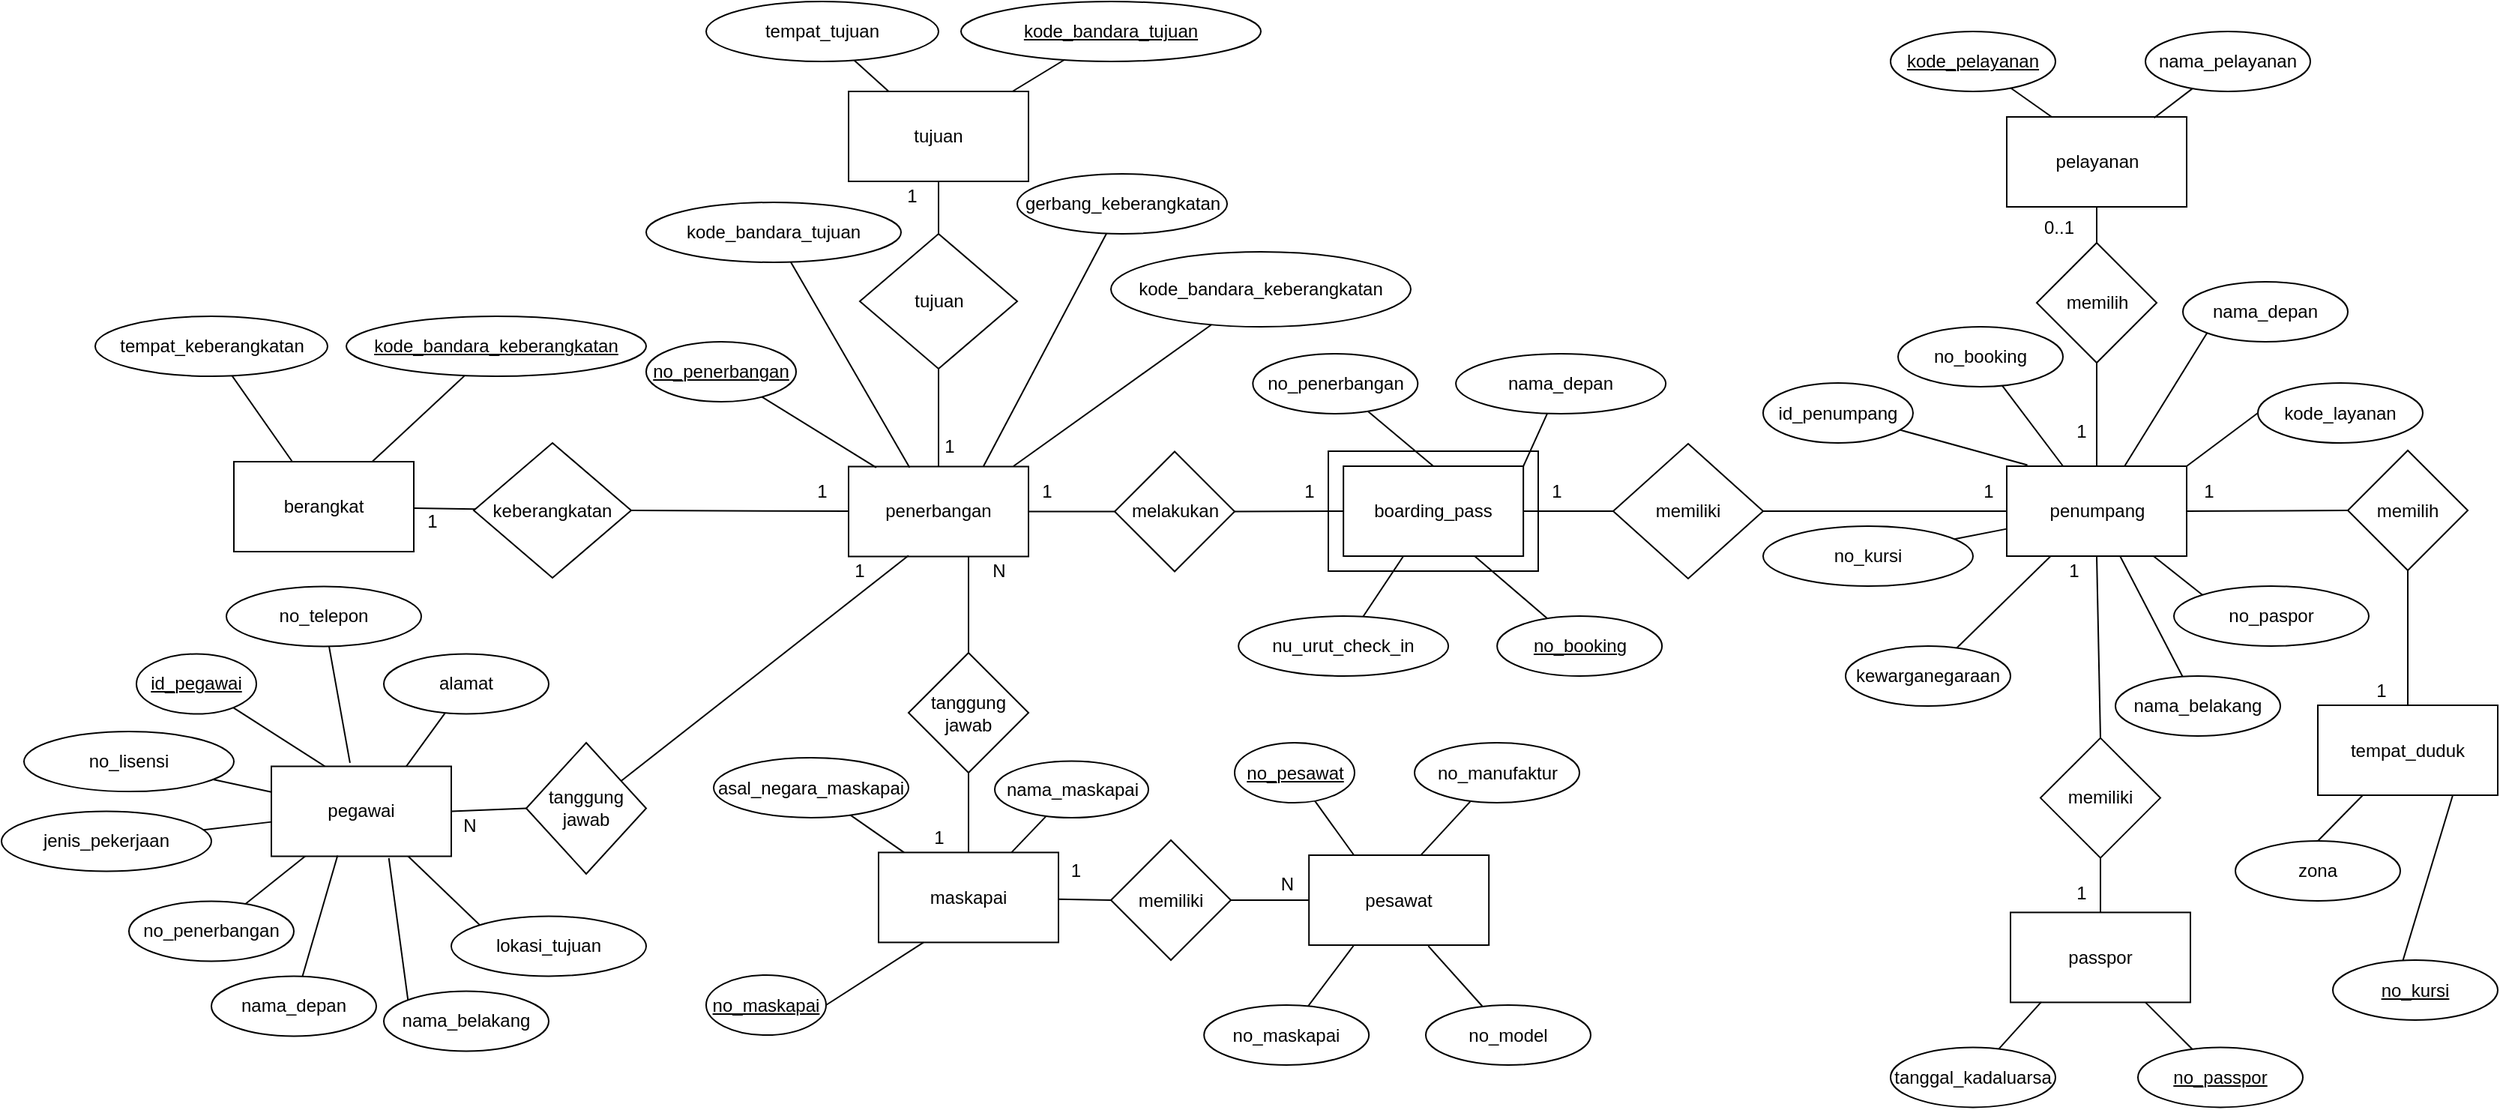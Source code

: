 <mxfile version="20.5.3" type="github" pages="5">
  <diagram id="Y-KJRoHs3xegmIgPwvlZ" name="Fixed ER Diagram">
    <mxGraphModel dx="1038" dy="547" grid="1" gridSize="10" guides="1" tooltips="1" connect="1" arrows="1" fold="1" page="1" pageScale="1" pageWidth="1700" pageHeight="1100" math="0" shadow="0">
      <root>
        <mxCell id="0" />
        <mxCell id="1" parent="0" />
        <mxCell id="C3_z8CRFhnpYh4-SrTuu-27" value="pelayanan" style="rounded=0;whiteSpace=wrap;html=1;" parent="1" vertex="1">
          <mxGeometry x="1347.5" y="97" width="120" height="60" as="geometry" />
        </mxCell>
        <mxCell id="C3_z8CRFhnpYh4-SrTuu-28" value="&lt;u&gt;kode_pelayanan&lt;/u&gt;" style="ellipse;whiteSpace=wrap;html=1;" parent="1" vertex="1">
          <mxGeometry x="1270" y="40" width="110" height="40" as="geometry" />
        </mxCell>
        <mxCell id="C3_z8CRFhnpYh4-SrTuu-29" value="nama_pelayanan" style="ellipse;whiteSpace=wrap;html=1;" parent="1" vertex="1">
          <mxGeometry x="1440" y="40" width="110" height="40" as="geometry" />
        </mxCell>
        <mxCell id="C3_z8CRFhnpYh4-SrTuu-30" value="" style="endArrow=none;html=1;rounded=0;exitX=0.25;exitY=0;exitDx=0;exitDy=0;" parent="1" source="C3_z8CRFhnpYh4-SrTuu-27" target="C3_z8CRFhnpYh4-SrTuu-28" edge="1">
          <mxGeometry width="50" height="50" relative="1" as="geometry">
            <mxPoint x="1285" y="147" as="sourcePoint" />
            <mxPoint x="1124.092" y="70.726" as="targetPoint" />
          </mxGeometry>
        </mxCell>
        <mxCell id="C3_z8CRFhnpYh4-SrTuu-31" value="" style="endArrow=none;html=1;rounded=0;exitX=0.819;exitY=0.01;exitDx=0;exitDy=0;exitPerimeter=0;" parent="1" source="C3_z8CRFhnpYh4-SrTuu-27" target="C3_z8CRFhnpYh4-SrTuu-29" edge="1">
          <mxGeometry width="50" height="50" relative="1" as="geometry">
            <mxPoint x="1295" y="157" as="sourcePoint" />
            <mxPoint x="1134.092" y="80.726" as="targetPoint" />
          </mxGeometry>
        </mxCell>
        <mxCell id="C3_z8CRFhnpYh4-SrTuu-32" value="boarding_pass" style="rounded=0;whiteSpace=wrap;html=1;" parent="1" vertex="1">
          <mxGeometry x="905.07" y="330" width="120" height="60" as="geometry" />
        </mxCell>
        <mxCell id="C3_z8CRFhnpYh4-SrTuu-33" value="&lt;u&gt;no_booking&lt;/u&gt;" style="ellipse;whiteSpace=wrap;html=1;" parent="1" vertex="1">
          <mxGeometry x="1007.57" y="430" width="110" height="40" as="geometry" />
        </mxCell>
        <mxCell id="C3_z8CRFhnpYh4-SrTuu-34" value="no_penerbangan" style="ellipse;whiteSpace=wrap;html=1;" parent="1" vertex="1">
          <mxGeometry x="844.66" y="255" width="110" height="40" as="geometry" />
        </mxCell>
        <mxCell id="C3_z8CRFhnpYh4-SrTuu-38" value="nu_urut_check_in" style="ellipse;whiteSpace=wrap;html=1;" parent="1" vertex="1">
          <mxGeometry x="835.07" y="430" width="140" height="40" as="geometry" />
        </mxCell>
        <mxCell id="C3_z8CRFhnpYh4-SrTuu-41" value="" style="endArrow=none;html=1;rounded=0;" parent="1" target="C3_z8CRFhnpYh4-SrTuu-33" edge="1">
          <mxGeometry width="50" height="50" relative="1" as="geometry">
            <mxPoint x="992.57" y="390" as="sourcePoint" />
            <mxPoint x="1175.07" y="260" as="targetPoint" />
          </mxGeometry>
        </mxCell>
        <mxCell id="C3_z8CRFhnpYh4-SrTuu-42" value="" style="endArrow=none;html=1;rounded=0;exitX=0.5;exitY=0;exitDx=0;exitDy=0;" parent="1" source="C3_z8CRFhnpYh4-SrTuu-32" target="C3_z8CRFhnpYh4-SrTuu-34" edge="1">
          <mxGeometry width="50" height="50" relative="1" as="geometry">
            <mxPoint x="975.07" y="340" as="sourcePoint" />
            <mxPoint x="814.162" y="263.726" as="targetPoint" />
          </mxGeometry>
        </mxCell>
        <mxCell id="C3_z8CRFhnpYh4-SrTuu-48" value="" style="endArrow=none;html=1;rounded=0;" parent="1" source="C3_z8CRFhnpYh4-SrTuu-32" target="C3_z8CRFhnpYh4-SrTuu-38" edge="1">
          <mxGeometry width="50" height="50" relative="1" as="geometry">
            <mxPoint x="1035.07" y="400" as="sourcePoint" />
            <mxPoint x="874.162" y="323.726" as="targetPoint" />
          </mxGeometry>
        </mxCell>
        <mxCell id="C3_z8CRFhnpYh4-SrTuu-53" value="penumpang" style="rounded=0;whiteSpace=wrap;html=1;" parent="1" vertex="1">
          <mxGeometry x="1347.5" y="330" width="120" height="60" as="geometry" />
        </mxCell>
        <mxCell id="C3_z8CRFhnpYh4-SrTuu-54" value="id_penumpang" style="ellipse;whiteSpace=wrap;html=1;" parent="1" vertex="1">
          <mxGeometry x="1185" y="274.5" width="100" height="40" as="geometry" />
        </mxCell>
        <mxCell id="C3_z8CRFhnpYh4-SrTuu-55" value="no_booking" style="ellipse;whiteSpace=wrap;html=1;" parent="1" vertex="1">
          <mxGeometry x="1275" y="237" width="110" height="40" as="geometry" />
        </mxCell>
        <mxCell id="C3_z8CRFhnpYh4-SrTuu-56" value="nama_belakang" style="ellipse;whiteSpace=wrap;html=1;" parent="1" vertex="1">
          <mxGeometry x="1420" y="470" width="110" height="40" as="geometry" />
        </mxCell>
        <mxCell id="C3_z8CRFhnpYh4-SrTuu-57" value="no_kursi" style="ellipse;whiteSpace=wrap;html=1;" parent="1" vertex="1">
          <mxGeometry x="1185" y="370" width="140" height="40" as="geometry" />
        </mxCell>
        <mxCell id="C3_z8CRFhnpYh4-SrTuu-58" value="kewarganegaraan" style="ellipse;whiteSpace=wrap;html=1;" parent="1" vertex="1">
          <mxGeometry x="1240" y="450" width="110" height="40" as="geometry" />
        </mxCell>
        <mxCell id="C3_z8CRFhnpYh4-SrTuu-59" value="nama_depan" style="ellipse;whiteSpace=wrap;html=1;" parent="1" vertex="1">
          <mxGeometry x="1465" y="207" width="110" height="40" as="geometry" />
        </mxCell>
        <mxCell id="C3_z8CRFhnpYh4-SrTuu-60" value="" style="endArrow=none;html=1;rounded=0;exitX=0.115;exitY=-0.013;exitDx=0;exitDy=0;exitPerimeter=0;" parent="1" source="C3_z8CRFhnpYh4-SrTuu-53" target="C3_z8CRFhnpYh4-SrTuu-54" edge="1">
          <mxGeometry width="50" height="50" relative="1" as="geometry">
            <mxPoint x="1590" y="345" as="sourcePoint" />
            <mxPoint x="1640" y="295" as="targetPoint" />
          </mxGeometry>
        </mxCell>
        <mxCell id="C3_z8CRFhnpYh4-SrTuu-61" value="" style="endArrow=none;html=1;rounded=0;exitX=0.313;exitY=0;exitDx=0;exitDy=0;exitPerimeter=0;" parent="1" source="C3_z8CRFhnpYh4-SrTuu-53" target="C3_z8CRFhnpYh4-SrTuu-55" edge="1">
          <mxGeometry width="50" height="50" relative="1" as="geometry">
            <mxPoint x="1440" y="375" as="sourcePoint" />
            <mxPoint x="1279.092" y="298.726" as="targetPoint" />
          </mxGeometry>
        </mxCell>
        <mxCell id="C3_z8CRFhnpYh4-SrTuu-62" value="" style="endArrow=none;html=1;rounded=0;" parent="1" source="C3_z8CRFhnpYh4-SrTuu-53" target="C3_z8CRFhnpYh4-SrTuu-56" edge="1">
          <mxGeometry width="50" height="50" relative="1" as="geometry">
            <mxPoint x="1450" y="385" as="sourcePoint" />
            <mxPoint x="1289.092" y="308.726" as="targetPoint" />
          </mxGeometry>
        </mxCell>
        <mxCell id="C3_z8CRFhnpYh4-SrTuu-63" value="" style="endArrow=none;html=1;rounded=0;entryX=0;entryY=1;entryDx=0;entryDy=0;" parent="1" source="C3_z8CRFhnpYh4-SrTuu-53" target="C3_z8CRFhnpYh4-SrTuu-59" edge="1">
          <mxGeometry width="50" height="50" relative="1" as="geometry">
            <mxPoint x="1460" y="395" as="sourcePoint" />
            <mxPoint x="1299.092" y="318.726" as="targetPoint" />
          </mxGeometry>
        </mxCell>
        <mxCell id="C3_z8CRFhnpYh4-SrTuu-64" value="" style="endArrow=none;html=1;rounded=0;" parent="1" source="C3_z8CRFhnpYh4-SrTuu-53" target="C3_z8CRFhnpYh4-SrTuu-58" edge="1">
          <mxGeometry width="50" height="50" relative="1" as="geometry">
            <mxPoint x="1470" y="405" as="sourcePoint" />
            <mxPoint x="1309.092" y="328.726" as="targetPoint" />
          </mxGeometry>
        </mxCell>
        <mxCell id="C3_z8CRFhnpYh4-SrTuu-65" value="" style="endArrow=none;html=1;rounded=0;" parent="1" source="C3_z8CRFhnpYh4-SrTuu-53" target="C3_z8CRFhnpYh4-SrTuu-57" edge="1">
          <mxGeometry width="50" height="50" relative="1" as="geometry">
            <mxPoint x="1450" y="415" as="sourcePoint" />
            <mxPoint x="1329.092" y="348.726" as="targetPoint" />
          </mxGeometry>
        </mxCell>
        <mxCell id="C3_z8CRFhnpYh4-SrTuu-66" value="no_paspor" style="ellipse;whiteSpace=wrap;html=1;" parent="1" vertex="1">
          <mxGeometry x="1459" y="410" width="130" height="40" as="geometry" />
        </mxCell>
        <mxCell id="C3_z8CRFhnpYh4-SrTuu-68" value="" style="endArrow=none;html=1;rounded=0;entryX=0;entryY=0;entryDx=0;entryDy=0;" parent="1" source="C3_z8CRFhnpYh4-SrTuu-53" target="C3_z8CRFhnpYh4-SrTuu-66" edge="1">
          <mxGeometry width="50" height="50" relative="1" as="geometry">
            <mxPoint x="1510" y="394.27" as="sourcePoint" />
            <mxPoint x="1554.994" y="378.725" as="targetPoint" />
          </mxGeometry>
        </mxCell>
        <mxCell id="C3_z8CRFhnpYh4-SrTuu-69" value="penerbangan" style="rounded=0;whiteSpace=wrap;html=1;" parent="1" vertex="1">
          <mxGeometry x="575" y="330.25" width="120" height="60" as="geometry" />
        </mxCell>
        <mxCell id="C3_z8CRFhnpYh4-SrTuu-70" value="&lt;u&gt;no_penerbangan&lt;/u&gt;" style="ellipse;whiteSpace=wrap;html=1;" parent="1" vertex="1">
          <mxGeometry x="440" y="247" width="100" height="40" as="geometry" />
        </mxCell>
        <mxCell id="C3_z8CRFhnpYh4-SrTuu-72" value="kode_bandara_keberangkatan" style="ellipse;whiteSpace=wrap;html=1;" parent="1" vertex="1">
          <mxGeometry x="750" y="187" width="200" height="50" as="geometry" />
        </mxCell>
        <mxCell id="C3_z8CRFhnpYh4-SrTuu-73" value="gerbang_keberangkatan&lt;span style=&quot;color: rgba(0, 0, 0, 0); font-family: monospace; font-size: 0px; text-align: start;&quot;&gt;%3CmxGraphModel%3E%3Croot%3E%3CmxCell%20id%3D%220%22%2F%3E%3CmxCell%20id%3D%221%22%20parent%3D%220%22%2F%3E%3CmxCell%20id%3D%222%22%20value%3D%22Penumpang%22%20style%3D%22rounded%3D0%3BwhiteSpace%3Dwrap%3Bhtml%3D1%3B%22%20vertex%3D%221%22%20parent%3D%221%22%3E%3CmxGeometry%20x%3D%222510%22%20y%3D%22185%22%20width%3D%22120%22%20height%3D%2260%22%20as%3D%22geometry%22%2F%3E%3C%2FmxCell%3E%3CmxCell%20id%3D%223%22%20value%3D%22id_penumpang%22%20style%3D%22ellipse%3BwhiteSpace%3Dwrap%3Bhtml%3D1%3B%22%20vertex%3D%221%22%20parent%3D%221%22%3E%3CmxGeometry%20x%3D%222320%22%20y%3D%2275%22%20width%3D%22100%22%20height%3D%2240%22%20as%3D%22geometry%22%2F%3E%3C%2FmxCell%3E%3CmxCell%20id%3D%224%22%20value%3D%22nama_depan%22%20style%3D%22ellipse%3BwhiteSpace%3Dwrap%3Bhtml%3D1%3B%22%20vertex%3D%221%22%20parent%3D%221%22%3E%3CmxGeometry%20x%3D%222430%22%20y%3D%2275%22%20width%3D%22110%22%20height%3D%2240%22%20as%3D%22geometry%22%2F%3E%3C%2FmxCell%3E%3CmxCell%20id%3D%225%22%20value%3D%22nama_belakang%22%20style%3D%22ellipse%3BwhiteSpace%3Dwrap%3Bhtml%3D1%3B%22%20vertex%3D%221%22%20parent%3D%221%22%3E%3CmxGeometry%20x%3D%222550%22%20y%3D%2275%22%20width%3D%22110%22%20height%3D%2240%22%20as%3D%22geometry%22%2F%3E%3C%2FmxCell%3E%3CmxCell%20id%3D%226%22%20value%3D%22no_telp%22%20style%3D%22ellipse%3BwhiteSpace%3Dwrap%3Bhtml%3D1%3B%22%20vertex%3D%221%22%20parent%3D%221%22%3E%3CmxGeometry%20x%3D%222260%22%20y%3D%22125%22%20width%3D%22140%22%20height%3D%2240%22%20as%3D%22geometry%22%2F%3E%3C%2FmxCell%3E%3CmxCell%20id%3D%227%22%20value%3D%22tanggal_lahir%22%20style%3D%22ellipse%3BwhiteSpace%3Dwrap%3Bhtml%3D1%3B%22%20vertex%3D%221%22%20parent%3D%221%22%3E%3CmxGeometry%20x%3D%222800%22%20y%3D%2255%22%20width%3D%22110%22%20height%3D%2240%22%20as%3D%22geometry%22%2F%3E%3C%2FmxCell%3E%3CmxCell%20id%3D%228%22%20value%3D%22jenis_kelamin%22%20style%3D%22ellipse%3BwhiteSpace%3Dwrap%3Bhtml%3D1%3B%22%20vertex%3D%221%22%20parent%3D%221%22%3E%3CmxGeometry%20x%3D%222670%22%20y%3D%2275%22%20width%3D%22110%22%20height%3D%2240%22%20as%3D%22geometry%22%2F%3E%3C%2FmxCell%3E%3CmxCell%20id%3D%229%22%20value%3D%22%22%20style%3D%22endArrow%3Dnone%3Bhtml%3D1%3Brounded%3D0%3BexitX%3D0.5%3BexitY%3D0%3BexitDx%3D0%3BexitDy%3D0%3B%22%20edge%3D%221%22%20source%3D%222%22%20target%3D%223%22%20parent%3D%221%22%3E%3CmxGeometry%20width%3D%2250%22%20height%3D%2250%22%20relative%3D%221%22%20as%3D%22geometry%22%3E%3CmxPoint%20x%3D%222730%22%20y%3D%22165%22%20as%3D%22sourcePoint%22%2F%3E%3CmxPoint%20x%3D%222780%22%20y%3D%22115%22%20as%3D%22targetPoint%22%2F%3E%3C%2FmxGeometry%3E%3C%2FmxCell%3E%3CmxCell%20id%3D%2210%22%20value%3D%22%22%20style%3D%22endArrow%3Dnone%3Bhtml%3D1%3Brounded%3D0%3BexitX%3D0.5%3BexitY%3D0%3BexitDx%3D0%3BexitDy%3D0%3B%22%20edge%3D%221%22%20source%3D%222%22%20target%3D%224%22%20parent%3D%221%22%3E%3CmxGeometry%20width%3D%2250%22%20height%3D%2250%22%20relative%3D%221%22%20as%3D%22geometry%22%3E%3CmxPoint%20x%3D%222580%22%20y%3D%22195%22%20as%3D%22sourcePoint%22%2F%3E%3CmxPoint%20x%3D%222419.092%22%20y%3D%22118.726%22%20as%3D%22targetPoint%22%2F%3E%3C%2FmxGeometry%3E%3C%2FmxCell%3E%3CmxCell%20id%3D%2211%22%20value%3D%22%22%20style%3D%22endArrow%3Dnone%3Bhtml%3D1%3Brounded%3D0%3B%22%20edge%3D%221%22%20source%3D%222%22%20target%3D%225%22%20parent%3D%221%22%3E%3CmxGeometry%20width%3D%2250%22%20height%3D%2250%22%20relative%3D%221%22%20as%3D%22geometry%22%3E%3CmxPoint%20x%3D%222590%22%20y%3D%22205%22%20as%3D%22sourcePoint%22%2F%3E%3CmxPoint%20x%3D%222429.092%22%20y%3D%22128.726%22%20as%3D%22targetPoint%22%2F%3E%3C%2FmxGeometry%3E%3C%2FmxCell%3E%3CmxCell%20id%3D%2212%22%20value%3D%22%22%20style%3D%22endArrow%3Dnone%3Bhtml%3D1%3Brounded%3D0%3BentryX%3D0%3BentryY%3D1%3BentryDx%3D0%3BentryDy%3D0%3B%22%20edge%3D%221%22%20source%3D%222%22%20target%3D%228%22%20parent%3D%221%22%3E%3CmxGeometry%20width%3D%2250%22%20height%3D%2250%22%20relative%3D%221%22%20as%3D%22geometry%22%3E%3CmxPoint%20x%3D%222600%22%20y%3D%22215%22%20as%3D%22sourcePoint%22%2F%3E%3CmxPoint%20x%3D%222439.092%22%20y%3D%22138.726%22%20as%3D%22targetPoint%22%2F%3E%3C%2FmxGeometry%3E%3C%2FmxCell%3E%3CmxCell%20id%3D%2213%22%20value%3D%22%22%20style%3D%22endArrow%3Dnone%3Bhtml%3D1%3Brounded%3D0%3B%22%20edge%3D%221%22%20source%3D%222%22%20target%3D%227%22%20parent%3D%221%22%3E%3CmxGeometry%20width%3D%2250%22%20height%3D%2250%22%20relative%3D%221%22%20as%3D%22geometry%22%3E%3CmxPoint%20x%3D%222610%22%20y%3D%22225%22%20as%3D%22sourcePoint%22%2F%3E%3CmxPoint%20x%3D%222449.092%22%20y%3D%22148.726%22%20as%3D%22targetPoint%22%2F%3E%3C%2FmxGeometry%3E%3C%2FmxCell%3E%3CmxCell%20id%3D%2214%22%20value%3D%22%22%20style%3D%22endArrow%3Dnone%3Bhtml%3D1%3Brounded%3D0%3B%22%20edge%3D%221%22%20source%3D%222%22%20target%3D%226%22%20parent%3D%221%22%3E%3CmxGeometry%20width%3D%2250%22%20height%3D%2250%22%20relative%3D%221%22%20as%3D%22geometry%22%3E%3CmxPoint%20x%3D%222590%22%20y%3D%22235%22%20as%3D%22sourcePoint%22%2F%3E%3CmxPoint%20x%3D%222469.092%22%20y%3D%22168.726%22%20as%3D%22targetPoint%22%2F%3E%3C%2FmxGeometry%3E%3C%2FmxCell%3E%3CmxCell%20id%3D%2215%22%20value%3D%22kewarganegaraan%22%20style%3D%22ellipse%3BwhiteSpace%3Dwrap%3Bhtml%3D1%3B%22%20vertex%3D%221%22%20parent%3D%221%22%3E%3CmxGeometry%20x%3D%222730%22%20y%3D%22135%22%20width%3D%22130%22%20height%3D%2240%22%20as%3D%22geometry%22%2F%3E%3C%2FmxCell%3E%3CmxCell%20id%3D%2216%22%20value%3D%22email%22%20style%3D%22ellipse%3BwhiteSpace%3Dwrap%3Bhtml%3D1%3B%22%20vertex%3D%221%22%20parent%3D%221%22%3E%3CmxGeometry%20x%3D%222690%22%20y%3D%22245%22%20width%3D%22130%22%20height%3D%2240%22%20as%3D%22geometry%22%2F%3E%3C%2FmxCell%3E%3CmxCell%20id%3D%2217%22%20value%3D%22%22%20style%3D%22endArrow%3Dnone%3Bhtml%3D1%3Brounded%3D0%3B%22%20edge%3D%221%22%20source%3D%222%22%20target%3D%2215%22%20parent%3D%221%22%3E%3CmxGeometry%20width%3D%2250%22%20height%3D%2250%22%20relative%3D%221%22%20as%3D%22geometry%22%3E%3CmxPoint%20x%3D%222640%22%20y%3D%22204.27%22%20as%3D%22sourcePoint%22%2F%3E%3CmxPoint%20x%3D%222684.994%22%20y%3D%22188.725%22%20as%3D%22targetPoint%22%2F%3E%3C%2FmxGeometry%3E%3C%2FmxCell%3E%3CmxCell%20id%3D%2218%22%20value%3D%22%22%20style%3D%22endArrow%3Dnone%3Bhtml%3D1%3Brounded%3D0%3BentryX%3D0%3BentryY%3D0%3BentryDx%3D0%3BentryDy%3D0%3B%22%20edge%3D%221%22%20source%3D%222%22%20target%3D%2216%22%20parent%3D%221%22%3E%3CmxGeometry%20width%3D%2250%22%20height%3D%2250%22%20relative%3D%221%22%20as%3D%22geometry%22%3E%3CmxPoint%20x%3D%222650%22%20y%3D%22214.27%22%20as%3D%22sourcePoint%22%2F%3E%3CmxPoint%20x%3D%222694.994%22%20y%3D%22198.725%22%20as%3D%22targetPoint%22%2F%3E%3C%2FmxGeometry%3E%3C%2FmxCell%3E%3C%2Froot%3E%3C%2FmxGraphModel%3E&lt;/span&gt;" style="ellipse;whiteSpace=wrap;html=1;" parent="1" vertex="1">
          <mxGeometry x="687.5" y="135" width="140" height="40" as="geometry" />
        </mxCell>
        <mxCell id="C3_z8CRFhnpYh4-SrTuu-76" value="" style="endArrow=none;html=1;rounded=0;exitX=0.154;exitY=0.011;exitDx=0;exitDy=0;exitPerimeter=0;" parent="1" source="C3_z8CRFhnpYh4-SrTuu-69" target="C3_z8CRFhnpYh4-SrTuu-70" edge="1">
          <mxGeometry width="50" height="50" relative="1" as="geometry">
            <mxPoint x="720" y="332.5" as="sourcePoint" />
            <mxPoint x="770" y="282.5" as="targetPoint" />
          </mxGeometry>
        </mxCell>
        <mxCell id="C3_z8CRFhnpYh4-SrTuu-78" value="" style="endArrow=none;html=1;rounded=0;" parent="1" target="C3_z8CRFhnpYh4-SrTuu-72" edge="1">
          <mxGeometry width="50" height="50" relative="1" as="geometry">
            <mxPoint x="685" y="330" as="sourcePoint" />
            <mxPoint x="419.092" y="296.226" as="targetPoint" />
          </mxGeometry>
        </mxCell>
        <mxCell id="C3_z8CRFhnpYh4-SrTuu-81" value="" style="endArrow=none;html=1;rounded=0;" parent="1" target="C3_z8CRFhnpYh4-SrTuu-73" edge="1">
          <mxGeometry width="50" height="50" relative="1" as="geometry">
            <mxPoint x="665" y="330" as="sourcePoint" />
            <mxPoint x="459.092" y="336.226" as="targetPoint" />
          </mxGeometry>
        </mxCell>
        <mxCell id="C3_z8CRFhnpYh4-SrTuu-88" value="pegawai" style="rounded=0;whiteSpace=wrap;html=1;" parent="1" vertex="1">
          <mxGeometry x="190" y="530.25" width="120" height="60" as="geometry" />
        </mxCell>
        <mxCell id="C3_z8CRFhnpYh4-SrTuu-89" value="&lt;u&gt;id_pegawai&lt;/u&gt;" style="ellipse;whiteSpace=wrap;html=1;" parent="1" vertex="1">
          <mxGeometry x="100" y="455.25" width="80" height="40" as="geometry" />
        </mxCell>
        <mxCell id="C3_z8CRFhnpYh4-SrTuu-90" value="no_penerbangan" style="ellipse;whiteSpace=wrap;html=1;" parent="1" vertex="1">
          <mxGeometry x="95" y="620.25" width="110" height="40" as="geometry" />
        </mxCell>
        <mxCell id="C3_z8CRFhnpYh4-SrTuu-91" value="nama_depan" style="ellipse;whiteSpace=wrap;html=1;" parent="1" vertex="1">
          <mxGeometry x="150" y="670.25" width="110" height="40" as="geometry" />
        </mxCell>
        <mxCell id="C3_z8CRFhnpYh4-SrTuu-92" value="no_lisensi" style="ellipse;whiteSpace=wrap;html=1;" parent="1" vertex="1">
          <mxGeometry x="25" y="507.05" width="140" height="40" as="geometry" />
        </mxCell>
        <mxCell id="C3_z8CRFhnpYh4-SrTuu-93" value="alamat" style="ellipse;whiteSpace=wrap;html=1;" parent="1" vertex="1">
          <mxGeometry x="265" y="455.25" width="110" height="40" as="geometry" />
        </mxCell>
        <mxCell id="C3_z8CRFhnpYh4-SrTuu-94" value="jenis_pekerjaan" style="ellipse;whiteSpace=wrap;html=1;" parent="1" vertex="1">
          <mxGeometry x="10" y="560.25" width="140" height="40" as="geometry" />
        </mxCell>
        <mxCell id="C3_z8CRFhnpYh4-SrTuu-95" value="nama_belakang" style="ellipse;whiteSpace=wrap;html=1;" parent="1" vertex="1">
          <mxGeometry x="265" y="680.25" width="110" height="40" as="geometry" />
        </mxCell>
        <mxCell id="C3_z8CRFhnpYh4-SrTuu-96" value="" style="endArrow=none;html=1;rounded=0;exitX=0.298;exitY=0;exitDx=0;exitDy=0;exitPerimeter=0;" parent="1" source="C3_z8CRFhnpYh4-SrTuu-88" target="C3_z8CRFhnpYh4-SrTuu-89" edge="1">
          <mxGeometry width="50" height="50" relative="1" as="geometry">
            <mxPoint x="410" y="510.25" as="sourcePoint" />
            <mxPoint x="460" y="460.25" as="targetPoint" />
          </mxGeometry>
        </mxCell>
        <mxCell id="C3_z8CRFhnpYh4-SrTuu-97" value="" style="endArrow=none;html=1;rounded=0;" parent="1" source="C3_z8CRFhnpYh4-SrTuu-88" target="C3_z8CRFhnpYh4-SrTuu-90" edge="1">
          <mxGeometry width="50" height="50" relative="1" as="geometry">
            <mxPoint x="260" y="540.25" as="sourcePoint" />
            <mxPoint x="99.092" y="463.976" as="targetPoint" />
          </mxGeometry>
        </mxCell>
        <mxCell id="C3_z8CRFhnpYh4-SrTuu-98" value="" style="endArrow=none;html=1;rounded=0;exitX=0.368;exitY=0.991;exitDx=0;exitDy=0;exitPerimeter=0;" parent="1" source="C3_z8CRFhnpYh4-SrTuu-88" target="C3_z8CRFhnpYh4-SrTuu-91" edge="1">
          <mxGeometry width="50" height="50" relative="1" as="geometry">
            <mxPoint x="270" y="550.25" as="sourcePoint" />
            <mxPoint x="109.092" y="473.976" as="targetPoint" />
          </mxGeometry>
        </mxCell>
        <mxCell id="C3_z8CRFhnpYh4-SrTuu-99" value="" style="endArrow=none;html=1;rounded=0;entryX=0;entryY=0;entryDx=0;entryDy=0;exitX=0.653;exitY=1.019;exitDx=0;exitDy=0;exitPerimeter=0;" parent="1" source="C3_z8CRFhnpYh4-SrTuu-88" target="C3_z8CRFhnpYh4-SrTuu-95" edge="1">
          <mxGeometry width="50" height="50" relative="1" as="geometry">
            <mxPoint x="215" y="633.45" as="sourcePoint" />
            <mxPoint x="54.092" y="557.176" as="targetPoint" />
          </mxGeometry>
        </mxCell>
        <mxCell id="C3_z8CRFhnpYh4-SrTuu-100" value="" style="endArrow=none;html=1;rounded=0;exitX=0.75;exitY=0;exitDx=0;exitDy=0;" parent="1" source="C3_z8CRFhnpYh4-SrTuu-88" target="C3_z8CRFhnpYh4-SrTuu-93" edge="1">
          <mxGeometry width="50" height="50" relative="1" as="geometry">
            <mxPoint x="290" y="570.25" as="sourcePoint" />
            <mxPoint x="129.092" y="493.976" as="targetPoint" />
          </mxGeometry>
        </mxCell>
        <mxCell id="C3_z8CRFhnpYh4-SrTuu-101" value="" style="endArrow=none;html=1;rounded=0;" parent="1" source="C3_z8CRFhnpYh4-SrTuu-88" target="C3_z8CRFhnpYh4-SrTuu-92" edge="1">
          <mxGeometry width="50" height="50" relative="1" as="geometry">
            <mxPoint x="270" y="580.25" as="sourcePoint" />
            <mxPoint x="149.092" y="513.976" as="targetPoint" />
          </mxGeometry>
        </mxCell>
        <mxCell id="C3_z8CRFhnpYh4-SrTuu-102" value="" style="endArrow=none;html=1;rounded=0;" parent="1" source="C3_z8CRFhnpYh4-SrTuu-88" target="C3_z8CRFhnpYh4-SrTuu-94" edge="1">
          <mxGeometry width="50" height="50" relative="1" as="geometry">
            <mxPoint x="320" y="600.25" as="sourcePoint" />
            <mxPoint x="159.092" y="523.976" as="targetPoint" />
          </mxGeometry>
        </mxCell>
        <mxCell id="C3_z8CRFhnpYh4-SrTuu-103" value="no_telepon" style="ellipse;whiteSpace=wrap;html=1;" parent="1" vertex="1">
          <mxGeometry x="160" y="410.25" width="130" height="40" as="geometry" />
        </mxCell>
        <mxCell id="C3_z8CRFhnpYh4-SrTuu-104" value="lokasi_tujuan" style="ellipse;whiteSpace=wrap;html=1;" parent="1" vertex="1">
          <mxGeometry x="310" y="630.25" width="130" height="40" as="geometry" />
        </mxCell>
        <mxCell id="C3_z8CRFhnpYh4-SrTuu-105" value="" style="endArrow=none;html=1;rounded=0;exitX=0.437;exitY=-0.039;exitDx=0;exitDy=0;exitPerimeter=0;" parent="1" source="C3_z8CRFhnpYh4-SrTuu-88" target="C3_z8CRFhnpYh4-SrTuu-103" edge="1">
          <mxGeometry width="50" height="50" relative="1" as="geometry">
            <mxPoint x="320" y="549.52" as="sourcePoint" />
            <mxPoint x="364.994" y="533.975" as="targetPoint" />
          </mxGeometry>
        </mxCell>
        <mxCell id="C3_z8CRFhnpYh4-SrTuu-106" value="" style="endArrow=none;html=1;rounded=0;entryX=0;entryY=0;entryDx=0;entryDy=0;" parent="1" source="C3_z8CRFhnpYh4-SrTuu-88" target="C3_z8CRFhnpYh4-SrTuu-104" edge="1">
          <mxGeometry width="50" height="50" relative="1" as="geometry">
            <mxPoint x="330" y="559.52" as="sourcePoint" />
            <mxPoint x="374.994" y="543.975" as="targetPoint" />
          </mxGeometry>
        </mxCell>
        <mxCell id="C3_z8CRFhnpYh4-SrTuu-107" value="pesawat" style="rounded=0;whiteSpace=wrap;html=1;" parent="1" vertex="1">
          <mxGeometry x="882.09" y="589.5" width="120" height="60" as="geometry" />
        </mxCell>
        <mxCell id="C3_z8CRFhnpYh4-SrTuu-108" value="&lt;u&gt;no_pesawat&lt;/u&gt;" style="ellipse;whiteSpace=wrap;html=1;" parent="1" vertex="1">
          <mxGeometry x="832.5" y="514.5" width="80" height="40" as="geometry" />
        </mxCell>
        <mxCell id="C3_z8CRFhnpYh4-SrTuu-109" value="no_maskapai" style="ellipse;whiteSpace=wrap;html=1;" parent="1" vertex="1">
          <mxGeometry x="812.09" y="689.5" width="110" height="40" as="geometry" />
        </mxCell>
        <mxCell id="C3_z8CRFhnpYh4-SrTuu-110" value="no_model" style="ellipse;whiteSpace=wrap;html=1;" parent="1" vertex="1">
          <mxGeometry x="960" y="689.5" width="110" height="40" as="geometry" />
        </mxCell>
        <mxCell id="C3_z8CRFhnpYh4-SrTuu-111" value="no_manufaktur" style="ellipse;whiteSpace=wrap;html=1;" parent="1" vertex="1">
          <mxGeometry x="952.5" y="514.5" width="110" height="40" as="geometry" />
        </mxCell>
        <mxCell id="C3_z8CRFhnpYh4-SrTuu-112" value="" style="endArrow=none;html=1;rounded=0;exitX=0.25;exitY=0;exitDx=0;exitDy=0;" parent="1" source="C3_z8CRFhnpYh4-SrTuu-107" target="C3_z8CRFhnpYh4-SrTuu-108" edge="1">
          <mxGeometry width="50" height="50" relative="1" as="geometry">
            <mxPoint x="971.893" y="656.3" as="sourcePoint" />
            <mxPoint x="1442.09" y="704.3" as="targetPoint" />
          </mxGeometry>
        </mxCell>
        <mxCell id="C3_z8CRFhnpYh4-SrTuu-113" value="" style="endArrow=none;html=1;rounded=0;exitX=0.25;exitY=1;exitDx=0;exitDy=0;" parent="1" source="C3_z8CRFhnpYh4-SrTuu-107" target="C3_z8CRFhnpYh4-SrTuu-109" edge="1">
          <mxGeometry width="50" height="50" relative="1" as="geometry">
            <mxPoint x="1001.959" y="656.3" as="sourcePoint" />
            <mxPoint x="1081.182" y="708.026" as="targetPoint" />
          </mxGeometry>
        </mxCell>
        <mxCell id="C3_z8CRFhnpYh4-SrTuu-114" value="" style="endArrow=none;html=1;rounded=0;exitX=0.663;exitY=1.01;exitDx=0;exitDy=0;exitPerimeter=0;" parent="1" source="C3_z8CRFhnpYh4-SrTuu-107" target="C3_z8CRFhnpYh4-SrTuu-110" edge="1">
          <mxGeometry width="50" height="50" relative="1" as="geometry">
            <mxPoint x="1039.124" y="656.3" as="sourcePoint" />
            <mxPoint x="1081.182" y="634.826" as="targetPoint" />
          </mxGeometry>
        </mxCell>
        <mxCell id="C3_z8CRFhnpYh4-SrTuu-115" value="" style="endArrow=none;html=1;rounded=0;exitX=0.623;exitY=-0.003;exitDx=0;exitDy=0;exitPerimeter=0;" parent="1" source="C3_z8CRFhnpYh4-SrTuu-107" target="C3_z8CRFhnpYh4-SrTuu-111" edge="1">
          <mxGeometry width="50" height="50" relative="1" as="geometry">
            <mxPoint x="1042.09" y="632.224" as="sourcePoint" />
            <mxPoint x="1091.182" y="644.826" as="targetPoint" />
          </mxGeometry>
        </mxCell>
        <mxCell id="C3_z8CRFhnpYh4-SrTuu-116" value="maskapai" style="rounded=0;whiteSpace=wrap;html=1;" parent="1" vertex="1">
          <mxGeometry x="595" y="587.7" width="120" height="60" as="geometry" />
        </mxCell>
        <mxCell id="C3_z8CRFhnpYh4-SrTuu-117" value="&lt;u&gt;no_maskapai&lt;/u&gt;" style="ellipse;whiteSpace=wrap;html=1;" parent="1" vertex="1">
          <mxGeometry x="480" y="669.5" width="80" height="40" as="geometry" />
        </mxCell>
        <mxCell id="C3_z8CRFhnpYh4-SrTuu-118" value="nama_maskapai" style="ellipse;whiteSpace=wrap;html=1;" parent="1" vertex="1">
          <mxGeometry x="672.5" y="526.8" width="102.5" height="37.7" as="geometry" />
        </mxCell>
        <mxCell id="C3_z8CRFhnpYh4-SrTuu-119" value="asal_negara_maskapai" style="ellipse;whiteSpace=wrap;html=1;" parent="1" vertex="1">
          <mxGeometry x="485" y="524.5" width="130" height="40" as="geometry" />
        </mxCell>
        <mxCell id="C3_z8CRFhnpYh4-SrTuu-120" value="" style="endArrow=none;html=1;rounded=0;entryX=1;entryY=0.5;entryDx=0;entryDy=0;exitX=0.25;exitY=1;exitDx=0;exitDy=0;" parent="1" source="C3_z8CRFhnpYh4-SrTuu-116" target="C3_z8CRFhnpYh4-SrTuu-117" edge="1">
          <mxGeometry width="50" height="50" relative="1" as="geometry">
            <mxPoint x="1360" y="184.5" as="sourcePoint" />
            <mxPoint x="543.841" y="626.52" as="targetPoint" />
          </mxGeometry>
        </mxCell>
        <mxCell id="C3_z8CRFhnpYh4-SrTuu-121" value="" style="endArrow=none;html=1;rounded=0;" parent="1" source="C3_z8CRFhnpYh4-SrTuu-116" target="C3_z8CRFhnpYh4-SrTuu-118" edge="1">
          <mxGeometry width="50" height="50" relative="1" as="geometry">
            <mxPoint x="1210" y="214.5" as="sourcePoint" />
            <mxPoint x="1049.092" y="138.226" as="targetPoint" />
          </mxGeometry>
        </mxCell>
        <mxCell id="C3_z8CRFhnpYh4-SrTuu-122" value="" style="endArrow=none;html=1;rounded=0;" parent="1" source="C3_z8CRFhnpYh4-SrTuu-116" target="C3_z8CRFhnpYh4-SrTuu-119" edge="1">
          <mxGeometry width="50" height="50" relative="1" as="geometry">
            <mxPoint x="1220" y="224.5" as="sourcePoint" />
            <mxPoint x="1059.092" y="148.226" as="targetPoint" />
          </mxGeometry>
        </mxCell>
        <mxCell id="C3_z8CRFhnpYh4-SrTuu-123" value="berangkat" style="rounded=0;whiteSpace=wrap;html=1;" parent="1" vertex="1">
          <mxGeometry x="165" y="327" width="120" height="60" as="geometry" />
        </mxCell>
        <mxCell id="C3_z8CRFhnpYh4-SrTuu-124" value="&lt;u&gt;kode_bandara_keberangkatan&lt;/u&gt;" style="ellipse;whiteSpace=wrap;html=1;" parent="1" vertex="1">
          <mxGeometry x="240" y="230" width="200" height="40" as="geometry" />
        </mxCell>
        <mxCell id="C3_z8CRFhnpYh4-SrTuu-127" value="" style="endArrow=none;html=1;rounded=0;" parent="1" source="C3_z8CRFhnpYh4-SrTuu-123" target="C3_z8CRFhnpYh4-SrTuu-124" edge="1">
          <mxGeometry width="50" height="50" relative="1" as="geometry">
            <mxPoint x="430" y="372" as="sourcePoint" />
            <mxPoint x="480" y="322" as="targetPoint" />
          </mxGeometry>
        </mxCell>
        <mxCell id="C3_z8CRFhnpYh4-SrTuu-131" value="tempat_keberangkatan" style="ellipse;whiteSpace=wrap;html=1;" parent="1" vertex="1">
          <mxGeometry x="72.5" y="230" width="155" height="40" as="geometry" />
        </mxCell>
        <mxCell id="C3_z8CRFhnpYh4-SrTuu-133" value="" style="endArrow=none;html=1;rounded=0;" parent="1" source="C3_z8CRFhnpYh4-SrTuu-123" target="C3_z8CRFhnpYh4-SrTuu-131" edge="1">
          <mxGeometry width="50" height="50" relative="1" as="geometry">
            <mxPoint x="281.493" y="402" as="sourcePoint" />
            <mxPoint x="284.231" y="346.995" as="targetPoint" />
          </mxGeometry>
        </mxCell>
        <mxCell id="C3_z8CRFhnpYh4-SrTuu-136" value="&lt;u&gt;no_kursi&lt;/u&gt;" style="ellipse;whiteSpace=wrap;html=1;" parent="1" vertex="1">
          <mxGeometry x="1565" y="659.5" width="110" height="40" as="geometry" />
        </mxCell>
        <mxCell id="C3_z8CRFhnpYh4-SrTuu-145" value="memiliki" style="rhombus;whiteSpace=wrap;html=1;" parent="1" vertex="1">
          <mxGeometry x="750" y="579.5" width="80" height="80" as="geometry" />
        </mxCell>
        <mxCell id="C3_z8CRFhnpYh4-SrTuu-146" value="" style="endArrow=none;html=1;rounded=0;exitX=0;exitY=0.5;exitDx=0;exitDy=0;" parent="1" source="C3_z8CRFhnpYh4-SrTuu-145" target="C3_z8CRFhnpYh4-SrTuu-116" edge="1">
          <mxGeometry relative="1" as="geometry">
            <mxPoint x="775" y="624.5" as="sourcePoint" />
            <mxPoint x="1630" y="139.5" as="targetPoint" />
          </mxGeometry>
        </mxCell>
        <mxCell id="C3_z8CRFhnpYh4-SrTuu-147" value="1" style="resizable=0;html=1;align=right;verticalAlign=bottom;" parent="C3_z8CRFhnpYh4-SrTuu-146" connectable="0" vertex="1">
          <mxGeometry x="1" relative="1" as="geometry">
            <mxPoint x="15" y="-10" as="offset" />
          </mxGeometry>
        </mxCell>
        <mxCell id="C3_z8CRFhnpYh4-SrTuu-148" value="" style="endArrow=none;html=1;rounded=0;entryX=0;entryY=0.5;entryDx=0;entryDy=0;exitX=1;exitY=0.5;exitDx=0;exitDy=0;" parent="1" source="C3_z8CRFhnpYh4-SrTuu-145" target="C3_z8CRFhnpYh4-SrTuu-107" edge="1">
          <mxGeometry relative="1" as="geometry">
            <mxPoint x="914.102" y="691.512" as="sourcePoint" />
            <mxPoint x="982.09" y="626.3" as="targetPoint" />
          </mxGeometry>
        </mxCell>
        <mxCell id="C3_z8CRFhnpYh4-SrTuu-149" value="N" style="resizable=0;html=1;align=right;verticalAlign=bottom;" parent="C3_z8CRFhnpYh4-SrTuu-148" connectable="0" vertex="1">
          <mxGeometry x="1" relative="1" as="geometry">
            <mxPoint x="-10" y="-2" as="offset" />
          </mxGeometry>
        </mxCell>
        <mxCell id="C3_z8CRFhnpYh4-SrTuu-158" value="tanggung jawab" style="rhombus;whiteSpace=wrap;html=1;" parent="1" vertex="1">
          <mxGeometry x="360" y="514.5" width="80" height="87.5" as="geometry" />
        </mxCell>
        <mxCell id="C3_z8CRFhnpYh4-SrTuu-160" value="" style="endArrow=none;html=1;rounded=0;exitX=0.333;exitY=0.99;exitDx=0;exitDy=0;exitPerimeter=0;" parent="1" source="C3_z8CRFhnpYh4-SrTuu-69" target="C3_z8CRFhnpYh4-SrTuu-158" edge="1">
          <mxGeometry width="50" height="50" relative="1" as="geometry">
            <mxPoint x="580.003" y="442.5" as="sourcePoint" />
            <mxPoint x="834.3" y="576.83" as="targetPoint" />
            <Array as="points" />
          </mxGeometry>
        </mxCell>
        <mxCell id="C3_z8CRFhnpYh4-SrTuu-161" value="tanggung jawab" style="rhombus;whiteSpace=wrap;html=1;" parent="1" vertex="1">
          <mxGeometry x="615" y="454.5" width="80" height="80" as="geometry" />
        </mxCell>
        <mxCell id="C3_z8CRFhnpYh4-SrTuu-162" value="" style="endArrow=none;html=1;rounded=0;exitX=0.5;exitY=1;exitDx=0;exitDy=0;" parent="1" source="C3_z8CRFhnpYh4-SrTuu-161" target="C3_z8CRFhnpYh4-SrTuu-116" edge="1">
          <mxGeometry width="50" height="50" relative="1" as="geometry">
            <mxPoint x="649.313" y="462.5" as="sourcePoint" />
            <mxPoint x="852.5" y="497.662" as="targetPoint" />
          </mxGeometry>
        </mxCell>
        <mxCell id="C3_z8CRFhnpYh4-SrTuu-163" value="" style="endArrow=none;html=1;rounded=0;entryX=0.5;entryY=0;entryDx=0;entryDy=0;startArrow=none;" parent="1" target="C3_z8CRFhnpYh4-SrTuu-161" edge="1">
          <mxGeometry width="50" height="50" relative="1" as="geometry">
            <mxPoint x="655" y="390" as="sourcePoint" />
            <mxPoint x="886.81" y="467.5" as="targetPoint" />
            <Array as="points" />
          </mxGeometry>
        </mxCell>
        <mxCell id="C3_z8CRFhnpYh4-SrTuu-164" value="keberangkatan" style="rhombus;whiteSpace=wrap;html=1;" parent="1" vertex="1">
          <mxGeometry x="325" y="314.5" width="105" height="90" as="geometry" />
        </mxCell>
        <mxCell id="C3_z8CRFhnpYh4-SrTuu-165" value="" style="endArrow=none;html=1;rounded=0;" parent="1" source="C3_z8CRFhnpYh4-SrTuu-164" target="C3_z8CRFhnpYh4-SrTuu-123" edge="1">
          <mxGeometry width="50" height="50" relative="1" as="geometry">
            <mxPoint x="156.912" y="381.912" as="sourcePoint" />
            <mxPoint x="1467.5" y="285.628" as="targetPoint" />
          </mxGeometry>
        </mxCell>
        <mxCell id="C3_z8CRFhnpYh4-SrTuu-166" value="" style="endArrow=none;html=1;rounded=0;entryX=1;entryY=0.5;entryDx=0;entryDy=0;" parent="1" source="C3_z8CRFhnpYh4-SrTuu-69" target="C3_z8CRFhnpYh4-SrTuu-164" edge="1">
          <mxGeometry width="50" height="50" relative="1" as="geometry">
            <mxPoint x="890.0" y="182.794" as="sourcePoint" />
            <mxPoint x="405" y="362" as="targetPoint" />
            <Array as="points" />
          </mxGeometry>
        </mxCell>
        <mxCell id="C3_z8CRFhnpYh4-SrTuu-167" value="melakukan" style="rhombus;whiteSpace=wrap;html=1;" parent="1" vertex="1">
          <mxGeometry x="752.5" y="320.25" width="80" height="80" as="geometry" />
        </mxCell>
        <mxCell id="C3_z8CRFhnpYh4-SrTuu-168" value="" style="endArrow=none;html=1;rounded=0;entryX=0;entryY=0.5;entryDx=0;entryDy=0;exitX=1;exitY=0.5;exitDx=0;exitDy=0;" parent="1" source="C3_z8CRFhnpYh4-SrTuu-167" target="C3_z8CRFhnpYh4-SrTuu-32" edge="1">
          <mxGeometry width="50" height="50" relative="1" as="geometry">
            <mxPoint x="835" y="360" as="sourcePoint" />
            <mxPoint x="1087.57" y="362.5" as="targetPoint" />
          </mxGeometry>
        </mxCell>
        <mxCell id="C3_z8CRFhnpYh4-SrTuu-169" value="" style="endArrow=none;html=1;rounded=0;entryX=0;entryY=0.5;entryDx=0;entryDy=0;" parent="1" source="C3_z8CRFhnpYh4-SrTuu-69" target="C3_z8CRFhnpYh4-SrTuu-167" edge="1">
          <mxGeometry width="50" height="50" relative="1" as="geometry">
            <mxPoint x="280" y="460.167" as="sourcePoint" />
            <mxPoint x="755" y="362" as="targetPoint" />
            <Array as="points" />
          </mxGeometry>
        </mxCell>
        <mxCell id="C3_z8CRFhnpYh4-SrTuu-174" value="nama_depan" style="ellipse;whiteSpace=wrap;html=1;" parent="1" vertex="1">
          <mxGeometry x="980.07" y="255" width="140" height="40" as="geometry" />
        </mxCell>
        <mxCell id="C3_z8CRFhnpYh4-SrTuu-175" value="" style="endArrow=none;html=1;rounded=0;exitX=1;exitY=0;exitDx=0;exitDy=0;" parent="1" source="C3_z8CRFhnpYh4-SrTuu-32" target="C3_z8CRFhnpYh4-SrTuu-174" edge="1">
          <mxGeometry width="50" height="50" relative="1" as="geometry">
            <mxPoint x="1161.67" y="351.1" as="sourcePoint" />
            <mxPoint x="1094.656" y="280.0" as="targetPoint" />
          </mxGeometry>
        </mxCell>
        <mxCell id="C3_z8CRFhnpYh4-SrTuu-176" value="kode_layanan" style="ellipse;whiteSpace=wrap;html=1;" parent="1" vertex="1">
          <mxGeometry x="1515" y="274.5" width="110" height="40" as="geometry" />
        </mxCell>
        <mxCell id="C3_z8CRFhnpYh4-SrTuu-177" value="" style="endArrow=none;html=1;rounded=0;exitX=1;exitY=0;exitDx=0;exitDy=0;entryX=0;entryY=0.5;entryDx=0;entryDy=0;" parent="1" source="C3_z8CRFhnpYh4-SrTuu-53" target="C3_z8CRFhnpYh4-SrTuu-176" edge="1">
          <mxGeometry width="50" height="50" relative="1" as="geometry">
            <mxPoint x="1095" y="270" as="sourcePoint" />
            <mxPoint x="1145" y="220" as="targetPoint" />
            <Array as="points" />
          </mxGeometry>
        </mxCell>
        <mxCell id="C3_z8CRFhnpYh4-SrTuu-178" value="" style="endArrow=none;html=1;rounded=0;exitX=1;exitY=0.5;exitDx=0;exitDy=0;" parent="1" source="C3_z8CRFhnpYh4-SrTuu-32" target="C3_z8CRFhnpYh4-SrTuu-179" edge="1">
          <mxGeometry width="50" height="50" relative="1" as="geometry">
            <mxPoint x="782.57" y="520" as="sourcePoint" />
            <mxPoint x="1072.57" y="360" as="targetPoint" />
          </mxGeometry>
        </mxCell>
        <mxCell id="C3_z8CRFhnpYh4-SrTuu-179" value="memiliki" style="rhombus;whiteSpace=wrap;html=1;" parent="1" vertex="1">
          <mxGeometry x="1085" y="315" width="100" height="90" as="geometry" />
        </mxCell>
        <mxCell id="C3_z8CRFhnpYh4-SrTuu-181" value="" style="endArrow=none;html=1;rounded=0;exitX=1;exitY=0.5;exitDx=0;exitDy=0;entryX=0;entryY=0.5;entryDx=0;entryDy=0;" parent="1" source="C3_z8CRFhnpYh4-SrTuu-179" target="C3_z8CRFhnpYh4-SrTuu-53" edge="1">
          <mxGeometry width="50" height="50" relative="1" as="geometry">
            <mxPoint x="805" y="520" as="sourcePoint" />
            <mxPoint x="855" y="470" as="targetPoint" />
            <Array as="points" />
          </mxGeometry>
        </mxCell>
        <mxCell id="C3_z8CRFhnpYh4-SrTuu-182" value="tempat_duduk" style="rounded=0;whiteSpace=wrap;html=1;" parent="1" vertex="1">
          <mxGeometry x="1555" y="489.5" width="120" height="60" as="geometry" />
        </mxCell>
        <mxCell id="C3_z8CRFhnpYh4-SrTuu-189" value="zona" style="ellipse;whiteSpace=wrap;html=1;" parent="1" vertex="1">
          <mxGeometry x="1500" y="580" width="110" height="40" as="geometry" />
        </mxCell>
        <mxCell id="C3_z8CRFhnpYh4-SrTuu-190" value="" style="endArrow=none;html=1;rounded=0;exitX=0.5;exitY=0;exitDx=0;exitDy=0;entryX=0.25;entryY=1;entryDx=0;entryDy=0;" parent="1" source="C3_z8CRFhnpYh4-SrTuu-189" target="C3_z8CRFhnpYh4-SrTuu-182" edge="1">
          <mxGeometry width="50" height="50" relative="1" as="geometry">
            <mxPoint x="1155" y="459.5" as="sourcePoint" />
            <mxPoint x="1325" y="359.5" as="targetPoint" />
          </mxGeometry>
        </mxCell>
        <mxCell id="C3_z8CRFhnpYh4-SrTuu-191" value="" style="endArrow=none;html=1;rounded=0;entryX=0.75;entryY=1;entryDx=0;entryDy=0;exitX=0.425;exitY=0.006;exitDx=0;exitDy=0;exitPerimeter=0;" parent="1" source="C3_z8CRFhnpYh4-SrTuu-136" target="C3_z8CRFhnpYh4-SrTuu-182" edge="1">
          <mxGeometry width="50" height="50" relative="1" as="geometry">
            <mxPoint x="1465" y="449.5" as="sourcePoint" />
            <mxPoint x="1205" y="409.5" as="targetPoint" />
          </mxGeometry>
        </mxCell>
        <mxCell id="C3_z8CRFhnpYh4-SrTuu-192" value="memilih" style="rhombus;whiteSpace=wrap;html=1;" parent="1" vertex="1">
          <mxGeometry x="1575" y="319.5" width="80" height="80" as="geometry" />
        </mxCell>
        <mxCell id="C3_z8CRFhnpYh4-SrTuu-193" value="" style="endArrow=none;html=1;rounded=0;exitX=1;exitY=0.5;exitDx=0;exitDy=0;entryX=0;entryY=0.5;entryDx=0;entryDy=0;" parent="1" source="C3_z8CRFhnpYh4-SrTuu-53" target="C3_z8CRFhnpYh4-SrTuu-192" edge="1">
          <mxGeometry width="50" height="50" relative="1" as="geometry">
            <mxPoint x="1715" y="760" as="sourcePoint" />
            <mxPoint x="1765" y="710" as="targetPoint" />
          </mxGeometry>
        </mxCell>
        <mxCell id="C3_z8CRFhnpYh4-SrTuu-196" value="" style="endArrow=none;html=1;rounded=0;exitX=0.339;exitY=0.01;exitDx=0;exitDy=0;exitPerimeter=0;" parent="1" source="C3_z8CRFhnpYh4-SrTuu-69" target="C3_z8CRFhnpYh4-SrTuu-195" edge="1">
          <mxGeometry width="50" height="50" relative="1" as="geometry">
            <mxPoint x="542.5" y="333" as="sourcePoint" />
            <mxPoint x="329.092" y="596.226" as="targetPoint" />
          </mxGeometry>
        </mxCell>
        <mxCell id="C3_z8CRFhnpYh4-SrTuu-197" value="tujuan" style="rounded=0;whiteSpace=wrap;html=1;" parent="1" vertex="1">
          <mxGeometry x="575" y="80" width="120" height="60" as="geometry" />
        </mxCell>
        <mxCell id="C3_z8CRFhnpYh4-SrTuu-198" value="" style="endArrow=none;html=1;rounded=0;" parent="1" source="C3_z8CRFhnpYh4-SrTuu-197" target="C3_z8CRFhnpYh4-SrTuu-202" edge="1">
          <mxGeometry width="50" height="50" relative="1" as="geometry">
            <mxPoint x="502.5" y="-42.5" as="sourcePoint" />
            <mxPoint x="552.5" y="-92.5" as="targetPoint" />
          </mxGeometry>
        </mxCell>
        <mxCell id="C3_z8CRFhnpYh4-SrTuu-199" value="" style="endArrow=none;html=1;rounded=0;" parent="1" source="C3_z8CRFhnpYh4-SrTuu-197" target="C3_z8CRFhnpYh4-SrTuu-203" edge="1">
          <mxGeometry width="50" height="50" relative="1" as="geometry">
            <mxPoint x="353.993" y="-12.5" as="sourcePoint" />
            <mxPoint x="356.731" y="-67.505" as="targetPoint" />
          </mxGeometry>
        </mxCell>
        <mxCell id="C3_z8CRFhnpYh4-SrTuu-200" value="tujuan" style="rhombus;whiteSpace=wrap;html=1;" parent="1" vertex="1">
          <mxGeometry x="582.5" y="175" width="105" height="90" as="geometry" />
        </mxCell>
        <mxCell id="C3_z8CRFhnpYh4-SrTuu-201" value="" style="endArrow=none;html=1;rounded=0;entryX=0.5;entryY=1;entryDx=0;entryDy=0;" parent="1" source="C3_z8CRFhnpYh4-SrTuu-200" target="C3_z8CRFhnpYh4-SrTuu-197" edge="1">
          <mxGeometry width="50" height="50" relative="1" as="geometry">
            <mxPoint x="441.912" y="-38.088" as="sourcePoint" />
            <mxPoint x="555" y="62.5" as="targetPoint" />
          </mxGeometry>
        </mxCell>
        <mxCell id="C3_z8CRFhnpYh4-SrTuu-202" value="&lt;u&gt;kode_bandara_tujuan&lt;/u&gt;" style="ellipse;whiteSpace=wrap;html=1;" parent="1" vertex="1">
          <mxGeometry x="650" y="20" width="200" height="40" as="geometry" />
        </mxCell>
        <mxCell id="C3_z8CRFhnpYh4-SrTuu-203" value="tempat_tujuan" style="ellipse;whiteSpace=wrap;html=1;" parent="1" vertex="1">
          <mxGeometry x="480" y="20" width="155" height="40" as="geometry" />
        </mxCell>
        <mxCell id="C3_z8CRFhnpYh4-SrTuu-204" value="" style="endArrow=none;html=1;rounded=0;exitX=0.5;exitY=1;exitDx=0;exitDy=0;entryX=0.5;entryY=0;entryDx=0;entryDy=0;" parent="1" source="C3_z8CRFhnpYh4-SrTuu-200" target="C3_z8CRFhnpYh4-SrTuu-69" edge="1">
          <mxGeometry width="50" height="50" relative="1" as="geometry">
            <mxPoint x="642.5" y="274.75" as="sourcePoint" />
            <mxPoint x="490" y="210.25" as="targetPoint" />
          </mxGeometry>
        </mxCell>
        <mxCell id="C3_z8CRFhnpYh4-SrTuu-213" value="" style="endArrow=none;html=1;rounded=0;exitX=0.5;exitY=1;exitDx=0;exitDy=0;entryX=0.5;entryY=0;entryDx=0;entryDy=0;" parent="1" source="C3_z8CRFhnpYh4-SrTuu-192" target="C3_z8CRFhnpYh4-SrTuu-182" edge="1">
          <mxGeometry width="50" height="50" relative="1" as="geometry">
            <mxPoint x="1125" y="669.5" as="sourcePoint" />
            <mxPoint x="1175" y="619.5" as="targetPoint" />
          </mxGeometry>
        </mxCell>
        <mxCell id="C3_z8CRFhnpYh4-SrTuu-214" value="memilih" style="rhombus;whiteSpace=wrap;html=1;" parent="1" vertex="1">
          <mxGeometry x="1367.5" y="181" width="80" height="80" as="geometry" />
        </mxCell>
        <mxCell id="C3_z8CRFhnpYh4-SrTuu-215" value="" style="endArrow=none;html=1;rounded=0;entryX=0.5;entryY=0;entryDx=0;entryDy=0;exitX=0.5;exitY=1;exitDx=0;exitDy=0;" parent="1" source="C3_z8CRFhnpYh4-SrTuu-27" target="C3_z8CRFhnpYh4-SrTuu-214" edge="1">
          <mxGeometry width="50" height="50" relative="1" as="geometry">
            <mxPoint x="1085" y="147" as="sourcePoint" />
            <mxPoint x="1235" y="337" as="targetPoint" />
          </mxGeometry>
        </mxCell>
        <mxCell id="C3_z8CRFhnpYh4-SrTuu-216" value="" style="endArrow=none;html=1;rounded=0;exitX=0.5;exitY=1;exitDx=0;exitDy=0;entryX=0.5;entryY=0;entryDx=0;entryDy=0;" parent="1" source="C3_z8CRFhnpYh4-SrTuu-214" target="C3_z8CRFhnpYh4-SrTuu-53" edge="1">
          <mxGeometry width="50" height="50" relative="1" as="geometry">
            <mxPoint x="1185" y="340" as="sourcePoint" />
            <mxPoint x="1235" y="290" as="targetPoint" />
          </mxGeometry>
        </mxCell>
        <mxCell id="C3_z8CRFhnpYh4-SrTuu-217" value="passpor" style="rounded=0;whiteSpace=wrap;html=1;" parent="1" vertex="1">
          <mxGeometry x="1350" y="627.7" width="120" height="60" as="geometry" />
        </mxCell>
        <mxCell id="C3_z8CRFhnpYh4-SrTuu-218" value="&lt;u&gt;no_passpor&lt;/u&gt;" style="ellipse;whiteSpace=wrap;html=1;" parent="1" vertex="1">
          <mxGeometry x="1435" y="717.7" width="110" height="40" as="geometry" />
        </mxCell>
        <mxCell id="C3_z8CRFhnpYh4-SrTuu-219" value="tanggal_kadaluarsa" style="ellipse;whiteSpace=wrap;html=1;" parent="1" vertex="1">
          <mxGeometry x="1270" y="717.7" width="110" height="40" as="geometry" />
        </mxCell>
        <mxCell id="C3_z8CRFhnpYh4-SrTuu-220" value="" style="endArrow=none;html=1;rounded=0;exitX=0.75;exitY=1;exitDx=0;exitDy=0;" parent="1" source="C3_z8CRFhnpYh4-SrTuu-217" target="C3_z8CRFhnpYh4-SrTuu-218" edge="1">
          <mxGeometry width="50" height="50" relative="1" as="geometry">
            <mxPoint x="1130" y="927.7" as="sourcePoint" />
            <mxPoint x="969.092" y="851.426" as="targetPoint" />
          </mxGeometry>
        </mxCell>
        <mxCell id="C3_z8CRFhnpYh4-SrTuu-221" value="" style="endArrow=none;html=1;rounded=0;exitX=0.171;exitY=0.995;exitDx=0;exitDy=0;exitPerimeter=0;" parent="1" source="C3_z8CRFhnpYh4-SrTuu-217" target="C3_z8CRFhnpYh4-SrTuu-219" edge="1">
          <mxGeometry width="50" height="50" relative="1" as="geometry">
            <mxPoint x="1140" y="937.7" as="sourcePoint" />
            <mxPoint x="979.092" y="861.426" as="targetPoint" />
          </mxGeometry>
        </mxCell>
        <mxCell id="C3_z8CRFhnpYh4-SrTuu-222" value="memiliki" style="rhombus;whiteSpace=wrap;html=1;" parent="1" vertex="1">
          <mxGeometry x="1370" y="511.3" width="80" height="80" as="geometry" />
        </mxCell>
        <mxCell id="C3_z8CRFhnpYh4-SrTuu-223" value="" style="endArrow=none;html=1;rounded=0;exitX=0.5;exitY=1;exitDx=0;exitDy=0;entryX=0.5;entryY=0;entryDx=0;entryDy=0;" parent="1" source="C3_z8CRFhnpYh4-SrTuu-222" target="C3_z8CRFhnpYh4-SrTuu-217" edge="1">
          <mxGeometry width="50" height="50" relative="1" as="geometry">
            <mxPoint x="1215" y="810" as="sourcePoint" />
            <mxPoint x="1265" y="760" as="targetPoint" />
          </mxGeometry>
        </mxCell>
        <mxCell id="C3_z8CRFhnpYh4-SrTuu-224" value="" style="endArrow=none;html=1;rounded=0;exitX=0.5;exitY=0;exitDx=0;exitDy=0;entryX=0.5;entryY=1;entryDx=0;entryDy=0;" parent="1" source="C3_z8CRFhnpYh4-SrTuu-222" target="C3_z8CRFhnpYh4-SrTuu-53" edge="1">
          <mxGeometry width="50" height="50" relative="1" as="geometry">
            <mxPoint x="1215" y="810" as="sourcePoint" />
            <mxPoint x="1075" y="640" as="targetPoint" />
          </mxGeometry>
        </mxCell>
        <mxCell id="jsuA0puicGzOgIlmDkKQ-6" value="1" style="text;html=1;strokeColor=none;fillColor=none;align=center;verticalAlign=middle;whiteSpace=wrap;rounded=0;" parent="1" vertex="1">
          <mxGeometry x="1380" y="390" width="25" height="20" as="geometry" />
        </mxCell>
        <mxCell id="jsuA0puicGzOgIlmDkKQ-7" value="0..1" style="text;html=1;strokeColor=none;fillColor=none;align=center;verticalAlign=middle;whiteSpace=wrap;rounded=0;" parent="1" vertex="1">
          <mxGeometry x="1370" y="161" width="25" height="20" as="geometry" />
        </mxCell>
        <mxCell id="jsuA0puicGzOgIlmDkKQ-8" value="1" style="text;html=1;strokeColor=none;fillColor=none;align=center;verticalAlign=middle;whiteSpace=wrap;rounded=0;" parent="1" vertex="1">
          <mxGeometry x="1585" y="469.5" width="25" height="20" as="geometry" />
        </mxCell>
        <mxCell id="jsuA0puicGzOgIlmDkKQ-9" value="1" style="text;html=1;strokeColor=none;fillColor=none;align=center;verticalAlign=middle;whiteSpace=wrap;rounded=0;" parent="1" vertex="1">
          <mxGeometry x="870" y="337.25" width="25" height="20" as="geometry" />
        </mxCell>
        <mxCell id="jsuA0puicGzOgIlmDkKQ-11" value="1" style="text;html=1;strokeColor=none;fillColor=none;align=center;verticalAlign=middle;whiteSpace=wrap;rounded=0;" parent="1" vertex="1">
          <mxGeometry x="695" y="337.25" width="25" height="20" as="geometry" />
        </mxCell>
        <mxCell id="jsuA0puicGzOgIlmDkKQ-12" value="N" style="text;html=1;strokeColor=none;fillColor=none;align=center;verticalAlign=middle;whiteSpace=wrap;rounded=0;" parent="1" vertex="1">
          <mxGeometry x="662.5" y="390.25" width="25" height="20" as="geometry" />
        </mxCell>
        <mxCell id="jsuA0puicGzOgIlmDkKQ-13" value="1" style="text;html=1;strokeColor=none;fillColor=none;align=center;verticalAlign=middle;whiteSpace=wrap;rounded=0;" parent="1" vertex="1">
          <mxGeometry x="622.5" y="567.7" width="25" height="20" as="geometry" />
        </mxCell>
        <mxCell id="jsuA0puicGzOgIlmDkKQ-15" value="N" style="text;html=1;strokeColor=none;fillColor=none;align=center;verticalAlign=middle;whiteSpace=wrap;rounded=0;" parent="1" vertex="1">
          <mxGeometry x="310" y="560.25" width="25" height="20" as="geometry" />
        </mxCell>
        <mxCell id="jsuA0puicGzOgIlmDkKQ-16" value="" style="endArrow=none;html=1;rounded=0;entryX=1;entryY=0.5;entryDx=0;entryDy=0;exitX=0;exitY=0.5;exitDx=0;exitDy=0;" parent="1" source="C3_z8CRFhnpYh4-SrTuu-158" target="C3_z8CRFhnpYh4-SrTuu-88" edge="1">
          <mxGeometry width="50" height="50" relative="1" as="geometry">
            <mxPoint x="255.805" y="539.055" as="sourcePoint" />
            <mxPoint x="167.5" y="688.25" as="targetPoint" />
          </mxGeometry>
        </mxCell>
        <mxCell id="jsuA0puicGzOgIlmDkKQ-17" value="1" style="text;html=1;strokeColor=none;fillColor=none;align=center;verticalAlign=middle;whiteSpace=wrap;rounded=0;" parent="1" vertex="1">
          <mxGeometry x="285" y="357" width="25" height="20" as="geometry" />
        </mxCell>
        <mxCell id="jsuA0puicGzOgIlmDkKQ-18" value="1" style="text;html=1;strokeColor=none;fillColor=none;align=center;verticalAlign=middle;whiteSpace=wrap;rounded=0;" parent="1" vertex="1">
          <mxGeometry x="545" y="337.25" width="25" height="20" as="geometry" />
        </mxCell>
        <mxCell id="jsuA0puicGzOgIlmDkKQ-19" value="1" style="text;html=1;strokeColor=none;fillColor=none;align=center;verticalAlign=middle;whiteSpace=wrap;rounded=0;" parent="1" vertex="1">
          <mxGeometry x="605" y="140" width="25" height="20" as="geometry" />
        </mxCell>
        <mxCell id="jsuA0puicGzOgIlmDkKQ-20" value="1" style="text;html=1;strokeColor=none;fillColor=none;align=center;verticalAlign=middle;whiteSpace=wrap;rounded=0;" parent="1" vertex="1">
          <mxGeometry x="1035" y="337" width="25" height="20" as="geometry" />
        </mxCell>
        <mxCell id="jsuA0puicGzOgIlmDkKQ-21" value="1" style="text;html=1;strokeColor=none;fillColor=none;align=center;verticalAlign=middle;whiteSpace=wrap;rounded=0;" parent="1" vertex="1">
          <mxGeometry x="1385" y="297" width="25" height="20" as="geometry" />
        </mxCell>
        <mxCell id="jsuA0puicGzOgIlmDkKQ-22" value="1" style="text;html=1;strokeColor=none;fillColor=none;align=center;verticalAlign=middle;whiteSpace=wrap;rounded=0;" parent="1" vertex="1">
          <mxGeometry x="1385" y="604.5" width="25" height="20" as="geometry" />
        </mxCell>
        <mxCell id="jsuA0puicGzOgIlmDkKQ-61" value="1" style="text;html=1;strokeColor=none;fillColor=none;align=center;verticalAlign=middle;whiteSpace=wrap;rounded=0;" parent="1" vertex="1">
          <mxGeometry x="630" y="307.25" width="25" height="20" as="geometry" />
        </mxCell>
        <mxCell id="C3_z8CRFhnpYh4-SrTuu-195" value="kode_bandara_tujuan" style="ellipse;whiteSpace=wrap;html=1;" parent="1" vertex="1">
          <mxGeometry x="440" y="154" width="170" height="40" as="geometry" />
        </mxCell>
        <mxCell id="jsuA0puicGzOgIlmDkKQ-65" value="1" style="text;html=1;strokeColor=none;fillColor=none;align=center;verticalAlign=middle;whiteSpace=wrap;rounded=0;" parent="1" vertex="1">
          <mxGeometry x="570" y="390.25" width="25" height="20" as="geometry" />
        </mxCell>
        <mxCell id="jsuA0puicGzOgIlmDkKQ-74" value="1" style="text;html=1;strokeColor=none;fillColor=none;align=center;verticalAlign=middle;whiteSpace=wrap;rounded=0;" parent="1" vertex="1">
          <mxGeometry x="1322.5" y="337.25" width="25" height="20" as="geometry" />
        </mxCell>
        <mxCell id="jsuA0puicGzOgIlmDkKQ-75" value="1" style="text;html=1;strokeColor=none;fillColor=none;align=center;verticalAlign=middle;whiteSpace=wrap;rounded=0;" parent="1" vertex="1">
          <mxGeometry x="1470" y="337" width="25" height="20" as="geometry" />
        </mxCell>
        <mxCell id="jsuA0puicGzOgIlmDkKQ-76" value="" style="rounded=0;whiteSpace=wrap;html=1;fillColor=none;" parent="1" vertex="1">
          <mxGeometry x="895" y="320" width="140" height="80" as="geometry" />
        </mxCell>
      </root>
    </mxGraphModel>
  </diagram>
  <diagram id="VeCYM_MvGHWgPDeruBL_" name="Fixed Relasi Entitas">
    <mxGraphModel dx="2048" dy="644" grid="1" gridSize="10" guides="1" tooltips="1" connect="1" arrows="1" fold="1" page="1" pageScale="1" pageWidth="827" pageHeight="1169" math="0" shadow="0">
      <root>
        <mxCell id="0" />
        <mxCell id="1" parent="0" />
        <mxCell id="y9p5rMq1n0d8_yz5j0t0-1" value="Dependensi Transitif" style="text;html=1;align=center;verticalAlign=middle;resizable=0;points=[];autosize=1;strokeColor=none;fillColor=none;fontSize=12;" vertex="1" parent="1">
          <mxGeometry x="410" y="430" width="130" height="30" as="geometry" />
        </mxCell>
        <mxCell id="y9p5rMq1n0d8_yz5j0t0-2" value="Dependensi Sebagian" style="text;html=1;align=center;verticalAlign=middle;resizable=0;points=[];autosize=1;strokeColor=none;fillColor=none;fontSize=12;" vertex="1" parent="1">
          <mxGeometry x="460" y="320" width="140" height="30" as="geometry" />
        </mxCell>
        <mxCell id="y9p5rMq1n0d8_yz5j0t0-34" style="edgeStyle=orthogonalEdgeStyle;rounded=0;orthogonalLoop=1;jettySize=auto;html=1;exitX=0.5;exitY=1;exitDx=0;exitDy=0;entryX=0.5;entryY=1;entryDx=0;entryDy=0;strokeColor=#FF9933;fontSize=12;fillColor=#CC0000;" edge="1" parent="1" source="y9p5rMq1n0d8_yz5j0t0-35" target="y9p5rMq1n0d8_yz5j0t0-50">
          <mxGeometry relative="1" as="geometry">
            <Array as="points">
              <mxPoint x="85" y="360" />
              <mxPoint x="850" y="360" />
              <mxPoint x="850" y="290" />
            </Array>
          </mxGeometry>
        </mxCell>
        <mxCell id="y9p5rMq1n0d8_yz5j0t0-35" value="no_booking" style="rounded=0;whiteSpace=wrap;html=1;fillColor=#FF3333;" vertex="1" parent="1">
          <mxGeometry x="40" y="212" width="90.411" height="78" as="geometry" />
        </mxCell>
        <mxCell id="y9p5rMq1n0d8_yz5j0t0-36" style="edgeStyle=orthogonalEdgeStyle;rounded=0;orthogonalLoop=1;jettySize=auto;html=1;exitX=0.5;exitY=1;exitDx=0;exitDy=0;entryX=0.5;entryY=1;entryDx=0;entryDy=0;strokeColor=#FF9933;fontSize=12;fillColor=#CC0000;" edge="1" parent="1" source="y9p5rMq1n0d8_yz5j0t0-40" target="y9p5rMq1n0d8_yz5j0t0-50">
          <mxGeometry relative="1" as="geometry">
            <Array as="points">
              <mxPoint x="176" y="360" />
              <mxPoint x="850" y="360" />
              <mxPoint x="850" y="290" />
            </Array>
          </mxGeometry>
        </mxCell>
        <mxCell id="y9p5rMq1n0d8_yz5j0t0-37" style="edgeStyle=orthogonalEdgeStyle;rounded=0;orthogonalLoop=1;jettySize=auto;html=1;exitX=0.5;exitY=1;exitDx=0;exitDy=0;entryX=0.5;entryY=1;entryDx=0;entryDy=0;strokeColor=#FF9933;fontSize=12;fillColor=#CC0000;" edge="1" parent="1" source="y9p5rMq1n0d8_yz5j0t0-40" target="y9p5rMq1n0d8_yz5j0t0-42">
          <mxGeometry relative="1" as="geometry">
            <Array as="points">
              <mxPoint x="176" y="330" />
              <mxPoint x="370" y="330" />
            </Array>
          </mxGeometry>
        </mxCell>
        <mxCell id="y9p5rMq1n0d8_yz5j0t0-38" style="edgeStyle=orthogonalEdgeStyle;rounded=0;orthogonalLoop=1;jettySize=auto;html=1;exitX=0.5;exitY=1;exitDx=0;exitDy=0;entryX=0.5;entryY=1;entryDx=0;entryDy=0;strokeColor=#FF9933;" edge="1" parent="1" source="y9p5rMq1n0d8_yz5j0t0-40" target="y9p5rMq1n0d8_yz5j0t0-66">
          <mxGeometry relative="1" as="geometry">
            <Array as="points">
              <mxPoint x="176" y="390" />
              <mxPoint x="1315" y="390" />
            </Array>
          </mxGeometry>
        </mxCell>
        <mxCell id="y9p5rMq1n0d8_yz5j0t0-39" style="edgeStyle=orthogonalEdgeStyle;rounded=0;orthogonalLoop=1;jettySize=auto;html=1;exitX=0.5;exitY=1;exitDx=0;exitDy=0;entryX=0.5;entryY=1;entryDx=0;entryDy=0;strokeColor=#FF9933;" edge="1" parent="1" source="y9p5rMq1n0d8_yz5j0t0-40" target="y9p5rMq1n0d8_yz5j0t0-68">
          <mxGeometry relative="1" as="geometry">
            <Array as="points">
              <mxPoint x="176" y="390" />
              <mxPoint x="1642" y="390" />
            </Array>
          </mxGeometry>
        </mxCell>
        <mxCell id="y9p5rMq1n0d8_yz5j0t0-40" value="no_penerbangan" style="rounded=0;whiteSpace=wrap;html=1;fillColor=#99FF33;" vertex="1" parent="1">
          <mxGeometry x="130.411" y="212" width="90.411" height="78" as="geometry" />
        </mxCell>
        <mxCell id="y9p5rMq1n0d8_yz5j0t0-41" value="no_zona" style="rounded=0;whiteSpace=wrap;html=1;" vertex="1" parent="1">
          <mxGeometry x="220.822" y="212" width="90.411" height="78" as="geometry" />
        </mxCell>
        <mxCell id="y9p5rMq1n0d8_yz5j0t0-42" value="&lt;font style=&quot;font-size: 12px;&quot;&gt;gerbang_&lt;br&gt;keberangkatan&lt;/font&gt;" style="rounded=0;whiteSpace=wrap;html=1;" vertex="1" parent="1">
          <mxGeometry x="311.233" y="212" width="116.781" height="78" as="geometry" />
        </mxCell>
        <mxCell id="y9p5rMq1n0d8_yz5j0t0-43" value="no_urut_check_in" style="rounded=0;whiteSpace=wrap;html=1;" vertex="1" parent="1">
          <mxGeometry x="428.014" y="212" width="116.781" height="78" as="geometry" />
        </mxCell>
        <mxCell id="y9p5rMq1n0d8_yz5j0t0-44" style="edgeStyle=orthogonalEdgeStyle;rounded=0;orthogonalLoop=1;jettySize=auto;html=1;exitX=0.5;exitY=1;exitDx=0;exitDy=0;entryX=0.5;entryY=1;entryDx=0;entryDy=0;strokeColor=#FF9933;fontSize=12;fillColor=#CC0000;" edge="1" parent="1" source="y9p5rMq1n0d8_yz5j0t0-48" target="y9p5rMq1n0d8_yz5j0t0-50">
          <mxGeometry relative="1" as="geometry" />
        </mxCell>
        <mxCell id="y9p5rMq1n0d8_yz5j0t0-45" style="edgeStyle=orthogonalEdgeStyle;rounded=0;orthogonalLoop=1;jettySize=auto;html=1;exitX=0.5;exitY=1;exitDx=0;exitDy=0;entryX=0.5;entryY=1;entryDx=0;entryDy=0;strokeColor=#FF9933;fontSize=12;fillColor=#CC0000;" edge="1" parent="1" source="y9p5rMq1n0d8_yz5j0t0-48" target="y9p5rMq1n0d8_yz5j0t0-51">
          <mxGeometry relative="1" as="geometry">
            <Array as="points">
              <mxPoint x="603" y="380" />
              <mxPoint x="837" y="380" />
              <mxPoint x="837" y="360" />
              <mxPoint x="954" y="360" />
            </Array>
          </mxGeometry>
        </mxCell>
        <mxCell id="y9p5rMq1n0d8_yz5j0t0-46" style="edgeStyle=orthogonalEdgeStyle;rounded=0;orthogonalLoop=1;jettySize=auto;html=1;exitX=0.5;exitY=1;exitDx=0;exitDy=0;entryX=0.5;entryY=1;entryDx=0;entryDy=0;strokeColor=#FF9933;fontSize=12;fillColor=#CC0000;" edge="1" parent="1" source="y9p5rMq1n0d8_yz5j0t0-48" target="y9p5rMq1n0d8_yz5j0t0-52">
          <mxGeometry relative="1" as="geometry">
            <Array as="points">
              <mxPoint x="603" y="380" />
              <mxPoint x="1070" y="380" />
            </Array>
          </mxGeometry>
        </mxCell>
        <mxCell id="y9p5rMq1n0d8_yz5j0t0-47" style="edgeStyle=orthogonalEdgeStyle;rounded=0;orthogonalLoop=1;jettySize=auto;html=1;exitX=0.5;exitY=1;exitDx=0;exitDy=0;entryX=0.5;entryY=1;entryDx=0;entryDy=0;strokeColor=#FF9933;fontSize=12;fillColor=#CC0000;" edge="1" parent="1" source="y9p5rMq1n0d8_yz5j0t0-48" target="y9p5rMq1n0d8_yz5j0t0-53">
          <mxGeometry relative="1" as="geometry">
            <Array as="points">
              <mxPoint x="603" y="380" />
              <mxPoint x="1193" y="380" />
            </Array>
          </mxGeometry>
        </mxCell>
        <mxCell id="y9p5rMq1n0d8_yz5j0t0-48" value="nama_depan" style="rounded=0;whiteSpace=wrap;html=1;" vertex="1" parent="1">
          <mxGeometry x="544.795" y="212" width="116.781" height="78" as="geometry" />
        </mxCell>
        <mxCell id="y9p5rMq1n0d8_yz5j0t0-49" style="edgeStyle=orthogonalEdgeStyle;rounded=0;orthogonalLoop=1;jettySize=auto;html=1;exitX=0.5;exitY=1;exitDx=0;exitDy=0;entryX=0.5;entryY=1;entryDx=0;entryDy=0;strokeColor=#0000CC;fontSize=12;fillColor=#CC0000;" edge="1" parent="1" source="y9p5rMq1n0d8_yz5j0t0-50" target="y9p5rMq1n0d8_yz5j0t0-41">
          <mxGeometry relative="1" as="geometry">
            <Array as="points">
              <mxPoint x="848" y="420" />
              <mxPoint x="266" y="420" />
            </Array>
          </mxGeometry>
        </mxCell>
        <mxCell id="y9p5rMq1n0d8_yz5j0t0-50" value="no_kursi" style="rounded=0;whiteSpace=wrap;html=1;" vertex="1" parent="1">
          <mxGeometry x="778.355" y="212" width="116.781" height="78" as="geometry" />
        </mxCell>
        <mxCell id="y9p5rMq1n0d8_yz5j0t0-51" value="no_paspor" style="rounded=0;whiteSpace=wrap;html=1;" vertex="1" parent="1">
          <mxGeometry x="895.136" y="212" width="116.781" height="78" as="geometry" />
        </mxCell>
        <mxCell id="y9p5rMq1n0d8_yz5j0t0-52" value="kewarganegaraan" style="rounded=0;whiteSpace=wrap;html=1;" vertex="1" parent="1">
          <mxGeometry x="1011.917" y="212" width="116.781" height="78" as="geometry" />
        </mxCell>
        <mxCell id="y9p5rMq1n0d8_yz5j0t0-53" value="tanggal_&lt;br&gt;kadaluarsa_paspor" style="rounded=0;whiteSpace=wrap;html=1;" vertex="1" parent="1">
          <mxGeometry x="1128.698" y="212" width="128.082" height="78" as="geometry" />
        </mxCell>
        <mxCell id="y9p5rMq1n0d8_yz5j0t0-54" value="" style="endArrow=none;html=1;rounded=0;strokeColor=#000000;fillColor=#CC0000;" edge="1" parent="1">
          <mxGeometry width="50" height="50" relative="1" as="geometry">
            <mxPoint x="85.205" y="212" as="sourcePoint" />
            <mxPoint x="85.205" y="160" as="targetPoint" />
          </mxGeometry>
        </mxCell>
        <mxCell id="y9p5rMq1n0d8_yz5j0t0-55" value="" style="endArrow=none;html=1;rounded=0;strokeColor=#000000;fillColor=#CC0000;" edge="1" parent="1">
          <mxGeometry width="50" height="50" relative="1" as="geometry">
            <mxPoint x="85.205" y="160" as="sourcePoint" />
            <mxPoint x="175.616" y="160" as="targetPoint" />
          </mxGeometry>
        </mxCell>
        <mxCell id="y9p5rMq1n0d8_yz5j0t0-56" value="" style="endArrow=classic;html=1;rounded=0;strokeColor=#000000;fillColor=#CC0000;edgeStyle=orthogonalEdgeStyle;entryX=0.5;entryY=0;entryDx=0;entryDy=0;" edge="1" parent="1" target="y9p5rMq1n0d8_yz5j0t0-41">
          <mxGeometry width="50" height="50" relative="1" as="geometry">
            <mxPoint x="175.616" y="160" as="sourcePoint" />
            <mxPoint x="250.959" y="160" as="targetPoint" />
          </mxGeometry>
        </mxCell>
        <mxCell id="y9p5rMq1n0d8_yz5j0t0-57" value="" style="endArrow=classic;html=1;rounded=0;strokeColor=#000000;fillColor=#CC0000;entryX=0.5;entryY=0;entryDx=0;entryDy=0;edgeStyle=orthogonalEdgeStyle;" edge="1" parent="1" target="y9p5rMq1n0d8_yz5j0t0-43">
          <mxGeometry width="50" height="50" relative="1" as="geometry">
            <mxPoint x="341.37" y="160" as="sourcePoint" />
            <mxPoint x="537.26" y="316" as="targetPoint" />
          </mxGeometry>
        </mxCell>
        <mxCell id="y9p5rMq1n0d8_yz5j0t0-58" value="" style="endArrow=classic;html=1;rounded=0;strokeColor=#000000;fillColor=#CC0000;entryX=0.5;entryY=0;entryDx=0;entryDy=0;edgeStyle=orthogonalEdgeStyle;" edge="1" parent="1" target="y9p5rMq1n0d8_yz5j0t0-48">
          <mxGeometry width="50" height="50" relative="1" as="geometry">
            <mxPoint x="484.521" y="160" as="sourcePoint" />
            <mxPoint x="785.89" y="316" as="targetPoint" />
          </mxGeometry>
        </mxCell>
        <mxCell id="y9p5rMq1n0d8_yz5j0t0-59" value="" style="endArrow=classic;html=1;rounded=0;strokeColor=#000000;fillColor=#CC0000;entryX=0.5;entryY=0;entryDx=0;entryDy=0;edgeStyle=orthogonalEdgeStyle;" edge="1" parent="1" target="y9p5rMq1n0d8_yz5j0t0-51">
          <mxGeometry width="50" height="50" relative="1" as="geometry">
            <mxPoint x="718.082" y="160" as="sourcePoint" />
            <mxPoint x="770.822" y="95" as="targetPoint" />
          </mxGeometry>
        </mxCell>
        <mxCell id="y9p5rMq1n0d8_yz5j0t0-60" value="" style="endArrow=classic;html=1;rounded=0;strokeColor=#000000;fillColor=#CC0000;entryX=0.5;entryY=0;entryDx=0;entryDy=0;edgeStyle=orthogonalEdgeStyle;" edge="1" parent="1" target="y9p5rMq1n0d8_yz5j0t0-50">
          <mxGeometry width="50" height="50" relative="1" as="geometry">
            <mxPoint x="597.534" y="160" as="sourcePoint" />
            <mxPoint x="642.74" y="95" as="targetPoint" />
          </mxGeometry>
        </mxCell>
        <mxCell id="y9p5rMq1n0d8_yz5j0t0-61" value="" style="endArrow=classic;html=1;rounded=0;strokeColor=#000000;fillColor=#CC0000;entryX=0.5;entryY=0;entryDx=0;entryDy=0;edgeStyle=orthogonalEdgeStyle;" edge="1" parent="1" target="y9p5rMq1n0d8_yz5j0t0-52">
          <mxGeometry width="50" height="50" relative="1" as="geometry">
            <mxPoint x="823.562" y="160" as="sourcePoint" />
            <mxPoint x="906.438" y="108" as="targetPoint" />
          </mxGeometry>
        </mxCell>
        <mxCell id="y9p5rMq1n0d8_yz5j0t0-62" value="" style="endArrow=classic;html=1;rounded=0;strokeColor=#000000;fillColor=#CC0000;entryX=0.5;entryY=0;entryDx=0;entryDy=0;edgeStyle=orthogonalEdgeStyle;" edge="1" parent="1" target="y9p5rMq1n0d8_yz5j0t0-53">
          <mxGeometry width="50" height="50" relative="1" as="geometry">
            <mxPoint x="944.11" y="160" as="sourcePoint" />
            <mxPoint x="1042.055" y="95" as="targetPoint" />
          </mxGeometry>
        </mxCell>
        <mxCell id="y9p5rMq1n0d8_yz5j0t0-63" value="" style="endArrow=classic;html=1;rounded=0;strokeColor=#000000;fillColor=#CC0000;entryX=0.5;entryY=0;entryDx=0;entryDy=0;" edge="1" parent="1" target="y9p5rMq1n0d8_yz5j0t0-42">
          <mxGeometry width="50" height="50" relative="1" as="geometry">
            <mxPoint x="266.027" y="160" as="sourcePoint" />
            <mxPoint x="326.301" y="316" as="targetPoint" />
            <Array as="points">
              <mxPoint x="370.0" y="160" />
            </Array>
          </mxGeometry>
        </mxCell>
        <mxCell id="y9p5rMq1n0d8_yz5j0t0-64" value="" style="endArrow=classic;html=1;rounded=0;strokeColor=#000000;fontSize=12;fillColor=#CC0000;entryX=0.5;entryY=0;entryDx=0;entryDy=0;" edge="1" parent="1" target="y9p5rMq1n0d8_yz5j0t0-40">
          <mxGeometry width="50" height="50" relative="1" as="geometry">
            <mxPoint x="176.0" y="160" as="sourcePoint" />
            <mxPoint x="660" y="190" as="targetPoint" />
          </mxGeometry>
        </mxCell>
        <mxCell id="y9p5rMq1n0d8_yz5j0t0-65" style="edgeStyle=orthogonalEdgeStyle;rounded=0;orthogonalLoop=1;jettySize=auto;html=1;exitX=0.5;exitY=1;exitDx=0;exitDy=0;entryX=0.5;entryY=1;entryDx=0;entryDy=0;strokeColor=#FF9933;" edge="1" parent="1" source="y9p5rMq1n0d8_yz5j0t0-66" target="y9p5rMq1n0d8_yz5j0t0-69">
          <mxGeometry relative="1" as="geometry" />
        </mxCell>
        <mxCell id="y9p5rMq1n0d8_yz5j0t0-66" value="tempat_&lt;br&gt;keberangkatan" style="rounded=0;whiteSpace=wrap;html=1;" vertex="1" parent="1">
          <mxGeometry x="1256.783" y="212" width="116.781" height="78" as="geometry" />
        </mxCell>
        <mxCell id="y9p5rMq1n0d8_yz5j0t0-67" style="edgeStyle=orthogonalEdgeStyle;rounded=0;orthogonalLoop=1;jettySize=auto;html=1;exitX=0.5;exitY=1;exitDx=0;exitDy=0;entryX=0.54;entryY=0.987;entryDx=0;entryDy=0;entryPerimeter=0;strokeColor=#FF9933;" edge="1" parent="1" source="y9p5rMq1n0d8_yz5j0t0-68" target="y9p5rMq1n0d8_yz5j0t0-70">
          <mxGeometry relative="1" as="geometry" />
        </mxCell>
        <mxCell id="y9p5rMq1n0d8_yz5j0t0-68" value="tempat_&lt;br&gt;tujuan" style="rounded=0;whiteSpace=wrap;html=1;" vertex="1" parent="1">
          <mxGeometry x="1583.563" y="212" width="116.781" height="78" as="geometry" />
        </mxCell>
        <mxCell id="y9p5rMq1n0d8_yz5j0t0-69" value="kode_bandara_keberangkatan" style="rounded=0;whiteSpace=wrap;html=1;" vertex="1" parent="1">
          <mxGeometry x="1373.56" y="212" width="210" height="78" as="geometry" />
        </mxCell>
        <mxCell id="y9p5rMq1n0d8_yz5j0t0-70" value="kode_bandara_tujuan" style="rounded=0;whiteSpace=wrap;html=1;" vertex="1" parent="1">
          <mxGeometry x="1700.34" y="212" width="210" height="78" as="geometry" />
        </mxCell>
        <mxCell id="y9p5rMq1n0d8_yz5j0t0-71" value="" style="endArrow=classic;html=1;rounded=0;entryX=0.5;entryY=0;entryDx=0;entryDy=0;edgeStyle=orthogonalEdgeStyle;" edge="1" parent="1" target="y9p5rMq1n0d8_yz5j0t0-66">
          <mxGeometry width="50" height="50" relative="1" as="geometry">
            <mxPoint x="1050" y="160" as="sourcePoint" />
            <mxPoint x="1470" y="240" as="targetPoint" />
          </mxGeometry>
        </mxCell>
        <mxCell id="y9p5rMq1n0d8_yz5j0t0-72" value="" style="endArrow=classic;html=1;rounded=0;edgeStyle=orthogonalEdgeStyle;entryX=0.558;entryY=0.026;entryDx=0;entryDy=0;entryPerimeter=0;" edge="1" parent="1" target="y9p5rMq1n0d8_yz5j0t0-69">
          <mxGeometry width="50" height="50" relative="1" as="geometry">
            <mxPoint x="1200" y="160" as="sourcePoint" />
            <mxPoint x="1360" y="210" as="targetPoint" />
          </mxGeometry>
        </mxCell>
        <mxCell id="y9p5rMq1n0d8_yz5j0t0-73" value="" style="endArrow=classic;html=1;rounded=0;entryX=0.5;entryY=0;entryDx=0;entryDy=0;edgeStyle=orthogonalEdgeStyle;" edge="1" parent="1" target="y9p5rMq1n0d8_yz5j0t0-68">
          <mxGeometry width="50" height="50" relative="1" as="geometry">
            <mxPoint x="1370" y="160" as="sourcePoint" />
            <mxPoint x="1460" y="240" as="targetPoint" />
          </mxGeometry>
        </mxCell>
        <mxCell id="y9p5rMq1n0d8_yz5j0t0-74" value="" style="endArrow=classic;html=1;rounded=0;entryX=0.5;entryY=0;entryDx=0;entryDy=0;edgeStyle=orthogonalEdgeStyle;" edge="1" parent="1" target="y9p5rMq1n0d8_yz5j0t0-70">
          <mxGeometry width="50" height="50" relative="1" as="geometry">
            <mxPoint x="1520" y="160" as="sourcePoint" />
            <mxPoint x="1460" y="240" as="targetPoint" />
          </mxGeometry>
        </mxCell>
        <mxCell id="y9p5rMq1n0d8_yz5j0t0-85" value="Penumpang" style="shape=table;startSize=30;container=1;collapsible=1;childLayout=tableLayout;fixedRows=1;rowLines=0;fontStyle=1;align=center;resizeLast=1;strokeColor=#0000CC;fontSize=12;fillColor=#99FF33;" vertex="1" parent="1">
          <mxGeometry x="250" y="1045" width="200" height="270" as="geometry" />
        </mxCell>
        <mxCell id="y9p5rMq1n0d8_yz5j0t0-86" value="" style="shape=tableRow;horizontal=0;startSize=0;swimlaneHead=0;swimlaneBody=0;fillColor=none;collapsible=0;dropTarget=0;points=[[0,0.5],[1,0.5]];portConstraint=eastwest;top=0;left=0;right=0;bottom=1;strokeColor=#0000CC;fontSize=12;" vertex="1" parent="y9p5rMq1n0d8_yz5j0t0-85">
          <mxGeometry y="30" width="200" height="30" as="geometry" />
        </mxCell>
        <mxCell id="y9p5rMq1n0d8_yz5j0t0-87" value="PK" style="shape=partialRectangle;connectable=0;fillColor=none;top=0;left=0;bottom=0;right=0;fontStyle=1;overflow=hidden;strokeColor=#0000CC;fontSize=12;" vertex="1" parent="y9p5rMq1n0d8_yz5j0t0-86">
          <mxGeometry width="30" height="30" as="geometry">
            <mxRectangle width="30" height="30" as="alternateBounds" />
          </mxGeometry>
        </mxCell>
        <mxCell id="y9p5rMq1n0d8_yz5j0t0-88" value="id_penumpang" style="shape=partialRectangle;connectable=0;fillColor=none;top=0;left=0;bottom=0;right=0;align=left;spacingLeft=6;fontStyle=5;overflow=hidden;strokeColor=#0000CC;fontSize=12;" vertex="1" parent="y9p5rMq1n0d8_yz5j0t0-86">
          <mxGeometry x="30" width="170" height="30" as="geometry">
            <mxRectangle width="170" height="30" as="alternateBounds" />
          </mxGeometry>
        </mxCell>
        <mxCell id="y9p5rMq1n0d8_yz5j0t0-89" value="" style="shape=tableRow;horizontal=0;startSize=0;swimlaneHead=0;swimlaneBody=0;fillColor=none;collapsible=0;dropTarget=0;points=[[0,0.5],[1,0.5]];portConstraint=eastwest;top=0;left=0;right=0;bottom=0;strokeColor=#0000CC;fontSize=12;" vertex="1" parent="y9p5rMq1n0d8_yz5j0t0-85">
          <mxGeometry y="60" width="200" height="30" as="geometry" />
        </mxCell>
        <mxCell id="y9p5rMq1n0d8_yz5j0t0-90" value="FK" style="shape=partialRectangle;connectable=0;fillColor=none;top=0;left=0;bottom=0;right=0;editable=1;overflow=hidden;strokeColor=#0000CC;fontSize=12;" vertex="1" parent="y9p5rMq1n0d8_yz5j0t0-89">
          <mxGeometry width="30" height="30" as="geometry">
            <mxRectangle width="30" height="30" as="alternateBounds" />
          </mxGeometry>
        </mxCell>
        <mxCell id="y9p5rMq1n0d8_yz5j0t0-91" value="no_booking" style="shape=partialRectangle;connectable=0;fillColor=none;top=0;left=0;bottom=0;right=0;align=left;spacingLeft=6;overflow=hidden;strokeColor=#0000CC;fontSize=12;" vertex="1" parent="y9p5rMq1n0d8_yz5j0t0-89">
          <mxGeometry x="30" width="170" height="30" as="geometry">
            <mxRectangle width="170" height="30" as="alternateBounds" />
          </mxGeometry>
        </mxCell>
        <mxCell id="y9p5rMq1n0d8_yz5j0t0-168" value="" style="shape=tableRow;horizontal=0;startSize=0;swimlaneHead=0;swimlaneBody=0;fillColor=none;collapsible=0;dropTarget=0;points=[[0,0.5],[1,0.5]];portConstraint=eastwest;top=0;left=0;right=0;bottom=0;strokeColor=#0000CC;fontSize=12;" vertex="1" parent="y9p5rMq1n0d8_yz5j0t0-85">
          <mxGeometry y="90" width="200" height="30" as="geometry" />
        </mxCell>
        <mxCell id="y9p5rMq1n0d8_yz5j0t0-169" value="" style="shape=partialRectangle;connectable=0;fillColor=none;top=0;left=0;bottom=0;right=0;editable=1;overflow=hidden;strokeColor=#0000CC;fontSize=12;" vertex="1" parent="y9p5rMq1n0d8_yz5j0t0-168">
          <mxGeometry width="30" height="30" as="geometry">
            <mxRectangle width="30" height="30" as="alternateBounds" />
          </mxGeometry>
        </mxCell>
        <mxCell id="y9p5rMq1n0d8_yz5j0t0-170" value="nama_depan" style="shape=partialRectangle;connectable=0;fillColor=none;top=0;left=0;bottom=0;right=0;align=left;spacingLeft=6;overflow=hidden;strokeColor=#0000CC;fontSize=12;" vertex="1" parent="y9p5rMq1n0d8_yz5j0t0-168">
          <mxGeometry x="30" width="170" height="30" as="geometry">
            <mxRectangle width="170" height="30" as="alternateBounds" />
          </mxGeometry>
        </mxCell>
        <mxCell id="y9p5rMq1n0d8_yz5j0t0-92" value="" style="shape=tableRow;horizontal=0;startSize=0;swimlaneHead=0;swimlaneBody=0;fillColor=none;collapsible=0;dropTarget=0;points=[[0,0.5],[1,0.5]];portConstraint=eastwest;top=0;left=0;right=0;bottom=0;strokeColor=#0000CC;fontSize=12;" vertex="1" parent="y9p5rMq1n0d8_yz5j0t0-85">
          <mxGeometry y="120" width="200" height="30" as="geometry" />
        </mxCell>
        <mxCell id="y9p5rMq1n0d8_yz5j0t0-93" value="" style="shape=partialRectangle;connectable=0;fillColor=none;top=0;left=0;bottom=0;right=0;editable=1;overflow=hidden;strokeColor=#0000CC;fontSize=12;" vertex="1" parent="y9p5rMq1n0d8_yz5j0t0-92">
          <mxGeometry width="30" height="30" as="geometry">
            <mxRectangle width="30" height="30" as="alternateBounds" />
          </mxGeometry>
        </mxCell>
        <mxCell id="y9p5rMq1n0d8_yz5j0t0-94" value="nama_belakang" style="shape=partialRectangle;connectable=0;fillColor=none;top=0;left=0;bottom=0;right=0;align=left;spacingLeft=6;overflow=hidden;strokeColor=#0000CC;fontSize=12;" vertex="1" parent="y9p5rMq1n0d8_yz5j0t0-92">
          <mxGeometry x="30" width="170" height="30" as="geometry">
            <mxRectangle width="170" height="30" as="alternateBounds" />
          </mxGeometry>
        </mxCell>
        <mxCell id="y9p5rMq1n0d8_yz5j0t0-95" value="" style="shape=tableRow;horizontal=0;startSize=0;swimlaneHead=0;swimlaneBody=0;fillColor=none;collapsible=0;dropTarget=0;points=[[0,0.5],[1,0.5]];portConstraint=eastwest;top=0;left=0;right=0;bottom=0;strokeColor=#0000CC;fontSize=12;" vertex="1" parent="y9p5rMq1n0d8_yz5j0t0-85">
          <mxGeometry y="150" width="200" height="30" as="geometry" />
        </mxCell>
        <mxCell id="y9p5rMq1n0d8_yz5j0t0-96" value="" style="shape=partialRectangle;connectable=0;fillColor=none;top=0;left=0;bottom=0;right=0;editable=1;overflow=hidden;strokeColor=#0000CC;fontSize=12;" vertex="1" parent="y9p5rMq1n0d8_yz5j0t0-95">
          <mxGeometry width="30" height="30" as="geometry">
            <mxRectangle width="30" height="30" as="alternateBounds" />
          </mxGeometry>
        </mxCell>
        <mxCell id="y9p5rMq1n0d8_yz5j0t0-97" value="no_paspor" style="shape=partialRectangle;connectable=0;fillColor=none;top=0;left=0;bottom=0;right=0;align=left;spacingLeft=6;overflow=hidden;strokeColor=#0000CC;fontSize=12;" vertex="1" parent="y9p5rMq1n0d8_yz5j0t0-95">
          <mxGeometry x="30" width="170" height="30" as="geometry">
            <mxRectangle width="170" height="30" as="alternateBounds" />
          </mxGeometry>
        </mxCell>
        <mxCell id="y9p5rMq1n0d8_yz5j0t0-98" value="" style="shape=tableRow;horizontal=0;startSize=0;swimlaneHead=0;swimlaneBody=0;fillColor=none;collapsible=0;dropTarget=0;points=[[0,0.5],[1,0.5]];portConstraint=eastwest;top=0;left=0;right=0;bottom=0;strokeColor=#0000CC;fontSize=12;" vertex="1" parent="y9p5rMq1n0d8_yz5j0t0-85">
          <mxGeometry y="180" width="200" height="30" as="geometry" />
        </mxCell>
        <mxCell id="y9p5rMq1n0d8_yz5j0t0-99" value="" style="shape=partialRectangle;connectable=0;fillColor=none;top=0;left=0;bottom=0;right=0;editable=1;overflow=hidden;strokeColor=#0000CC;fontSize=12;" vertex="1" parent="y9p5rMq1n0d8_yz5j0t0-98">
          <mxGeometry width="30" height="30" as="geometry">
            <mxRectangle width="30" height="30" as="alternateBounds" />
          </mxGeometry>
        </mxCell>
        <mxCell id="y9p5rMq1n0d8_yz5j0t0-100" value="kewarganegaraan" style="shape=partialRectangle;connectable=0;fillColor=none;top=0;left=0;bottom=0;right=0;align=left;spacingLeft=6;overflow=hidden;strokeColor=#0000CC;fontSize=12;" vertex="1" parent="y9p5rMq1n0d8_yz5j0t0-98">
          <mxGeometry x="30" width="170" height="30" as="geometry">
            <mxRectangle width="170" height="30" as="alternateBounds" />
          </mxGeometry>
        </mxCell>
        <mxCell id="y9p5rMq1n0d8_yz5j0t0-101" value="" style="shape=tableRow;horizontal=0;startSize=0;swimlaneHead=0;swimlaneBody=0;fillColor=none;collapsible=0;dropTarget=0;points=[[0,0.5],[1,0.5]];portConstraint=eastwest;top=0;left=0;right=0;bottom=0;strokeColor=#0000CC;fontSize=12;" vertex="1" parent="y9p5rMq1n0d8_yz5j0t0-85">
          <mxGeometry y="210" width="200" height="30" as="geometry" />
        </mxCell>
        <mxCell id="y9p5rMq1n0d8_yz5j0t0-102" value="" style="shape=partialRectangle;connectable=0;fillColor=none;top=0;left=0;bottom=0;right=0;editable=1;overflow=hidden;strokeColor=#0000CC;fontSize=12;" vertex="1" parent="y9p5rMq1n0d8_yz5j0t0-101">
          <mxGeometry width="30" height="30" as="geometry">
            <mxRectangle width="30" height="30" as="alternateBounds" />
          </mxGeometry>
        </mxCell>
        <mxCell id="y9p5rMq1n0d8_yz5j0t0-103" value="no_kursi" style="shape=partialRectangle;connectable=0;fillColor=none;top=0;left=0;bottom=0;right=0;align=left;spacingLeft=6;overflow=hidden;strokeColor=#0000CC;fontSize=12;" vertex="1" parent="y9p5rMq1n0d8_yz5j0t0-101">
          <mxGeometry x="30" width="170" height="30" as="geometry">
            <mxRectangle width="170" height="30" as="alternateBounds" />
          </mxGeometry>
        </mxCell>
        <mxCell id="y9p5rMq1n0d8_yz5j0t0-104" value="" style="shape=tableRow;horizontal=0;startSize=0;swimlaneHead=0;swimlaneBody=0;fillColor=none;collapsible=0;dropTarget=0;points=[[0,0.5],[1,0.5]];portConstraint=eastwest;top=0;left=0;right=0;bottom=0;strokeColor=#0000CC;fontSize=12;" vertex="1" parent="y9p5rMq1n0d8_yz5j0t0-85">
          <mxGeometry y="240" width="200" height="30" as="geometry" />
        </mxCell>
        <mxCell id="y9p5rMq1n0d8_yz5j0t0-105" value="" style="shape=partialRectangle;connectable=0;fillColor=none;top=0;left=0;bottom=0;right=0;editable=1;overflow=hidden;strokeColor=#0000CC;fontSize=12;" vertex="1" parent="y9p5rMq1n0d8_yz5j0t0-104">
          <mxGeometry width="30" height="30" as="geometry">
            <mxRectangle width="30" height="30" as="alternateBounds" />
          </mxGeometry>
        </mxCell>
        <mxCell id="y9p5rMq1n0d8_yz5j0t0-106" value="kode_layanan" style="shape=partialRectangle;connectable=0;fillColor=none;top=0;left=0;bottom=0;right=0;align=left;spacingLeft=6;overflow=hidden;strokeColor=#0000CC;fontSize=12;" vertex="1" parent="y9p5rMq1n0d8_yz5j0t0-104">
          <mxGeometry x="30" width="170" height="30" as="geometry">
            <mxRectangle width="170" height="30" as="alternateBounds" />
          </mxGeometry>
        </mxCell>
        <mxCell id="y9p5rMq1n0d8_yz5j0t0-107" value="Tujuan" style="shape=table;startSize=30;container=1;collapsible=1;childLayout=tableLayout;fixedRows=1;rowLines=0;fontStyle=1;align=center;resizeLast=1;strokeColor=#0000CC;fontSize=12;fillColor=#99FF33;" vertex="1" parent="1">
          <mxGeometry x="770" y="1210" width="200" height="90" as="geometry" />
        </mxCell>
        <mxCell id="y9p5rMq1n0d8_yz5j0t0-108" value="" style="shape=tableRow;horizontal=0;startSize=0;swimlaneHead=0;swimlaneBody=0;fillColor=none;collapsible=0;dropTarget=0;points=[[0,0.5],[1,0.5]];portConstraint=eastwest;top=0;left=0;right=0;bottom=1;strokeColor=#0000CC;fontSize=12;" vertex="1" parent="y9p5rMq1n0d8_yz5j0t0-107">
          <mxGeometry y="30" width="200" height="30" as="geometry" />
        </mxCell>
        <mxCell id="y9p5rMq1n0d8_yz5j0t0-109" value="PK" style="shape=partialRectangle;connectable=0;fillColor=none;top=0;left=0;bottom=0;right=0;fontStyle=1;overflow=hidden;strokeColor=#0000CC;fontSize=12;" vertex="1" parent="y9p5rMq1n0d8_yz5j0t0-108">
          <mxGeometry width="30" height="30" as="geometry">
            <mxRectangle width="30" height="30" as="alternateBounds" />
          </mxGeometry>
        </mxCell>
        <mxCell id="y9p5rMq1n0d8_yz5j0t0-110" value="Kode_bandara_tujuan" style="shape=partialRectangle;connectable=0;fillColor=none;top=0;left=0;bottom=0;right=0;align=left;spacingLeft=6;fontStyle=5;overflow=hidden;strokeColor=#0000CC;fontSize=12;" vertex="1" parent="y9p5rMq1n0d8_yz5j0t0-108">
          <mxGeometry x="30" width="170" height="30" as="geometry">
            <mxRectangle width="170" height="30" as="alternateBounds" />
          </mxGeometry>
        </mxCell>
        <mxCell id="y9p5rMq1n0d8_yz5j0t0-111" value="" style="shape=tableRow;horizontal=0;startSize=0;swimlaneHead=0;swimlaneBody=0;fillColor=none;collapsible=0;dropTarget=0;points=[[0,0.5],[1,0.5]];portConstraint=eastwest;top=0;left=0;right=0;bottom=0;strokeColor=#0000CC;fontSize=12;" vertex="1" parent="y9p5rMq1n0d8_yz5j0t0-107">
          <mxGeometry y="60" width="200" height="30" as="geometry" />
        </mxCell>
        <mxCell id="y9p5rMq1n0d8_yz5j0t0-112" value="" style="shape=partialRectangle;connectable=0;fillColor=none;top=0;left=0;bottom=0;right=0;editable=1;overflow=hidden;strokeColor=#0000CC;fontSize=12;" vertex="1" parent="y9p5rMq1n0d8_yz5j0t0-111">
          <mxGeometry width="30" height="30" as="geometry">
            <mxRectangle width="30" height="30" as="alternateBounds" />
          </mxGeometry>
        </mxCell>
        <mxCell id="y9p5rMq1n0d8_yz5j0t0-113" value="tempat_tujuan" style="shape=partialRectangle;connectable=0;fillColor=none;top=0;left=0;bottom=0;right=0;align=left;spacingLeft=6;overflow=hidden;strokeColor=#0000CC;fontSize=12;" vertex="1" parent="y9p5rMq1n0d8_yz5j0t0-111">
          <mxGeometry x="30" width="170" height="30" as="geometry">
            <mxRectangle width="170" height="30" as="alternateBounds" />
          </mxGeometry>
        </mxCell>
        <mxCell id="y9p5rMq1n0d8_yz5j0t0-114" value="Keberangkatan" style="shape=table;startSize=30;container=1;collapsible=1;childLayout=tableLayout;fixedRows=1;rowLines=0;fontStyle=1;align=center;resizeLast=1;strokeColor=#0000CC;fontSize=12;fillColor=#99FF33;" vertex="1" parent="1">
          <mxGeometry x="510" y="1210" width="220.38" height="90" as="geometry" />
        </mxCell>
        <mxCell id="y9p5rMq1n0d8_yz5j0t0-115" value="" style="shape=tableRow;horizontal=0;startSize=0;swimlaneHead=0;swimlaneBody=0;fillColor=none;collapsible=0;dropTarget=0;points=[[0,0.5],[1,0.5]];portConstraint=eastwest;top=0;left=0;right=0;bottom=1;strokeColor=#0000CC;fontSize=12;" vertex="1" parent="y9p5rMq1n0d8_yz5j0t0-114">
          <mxGeometry y="30" width="220.38" height="30" as="geometry" />
        </mxCell>
        <mxCell id="y9p5rMq1n0d8_yz5j0t0-116" value="PK" style="shape=partialRectangle;connectable=0;fillColor=none;top=0;left=0;bottom=0;right=0;fontStyle=1;overflow=hidden;strokeColor=#0000CC;fontSize=12;" vertex="1" parent="y9p5rMq1n0d8_yz5j0t0-115">
          <mxGeometry width="30" height="30" as="geometry">
            <mxRectangle width="30" height="30" as="alternateBounds" />
          </mxGeometry>
        </mxCell>
        <mxCell id="y9p5rMq1n0d8_yz5j0t0-117" value="Kode_bandara_keberangkatan" style="shape=partialRectangle;connectable=0;fillColor=none;top=0;left=0;bottom=0;right=0;align=left;spacingLeft=6;fontStyle=5;overflow=hidden;strokeColor=#0000CC;fontSize=12;" vertex="1" parent="y9p5rMq1n0d8_yz5j0t0-115">
          <mxGeometry x="30" width="190.38" height="30" as="geometry">
            <mxRectangle width="190.38" height="30" as="alternateBounds" />
          </mxGeometry>
        </mxCell>
        <mxCell id="y9p5rMq1n0d8_yz5j0t0-118" value="" style="shape=tableRow;horizontal=0;startSize=0;swimlaneHead=0;swimlaneBody=0;fillColor=none;collapsible=0;dropTarget=0;points=[[0,0.5],[1,0.5]];portConstraint=eastwest;top=0;left=0;right=0;bottom=0;strokeColor=#0000CC;fontSize=12;" vertex="1" parent="y9p5rMq1n0d8_yz5j0t0-114">
          <mxGeometry y="60" width="220.38" height="30" as="geometry" />
        </mxCell>
        <mxCell id="y9p5rMq1n0d8_yz5j0t0-119" value="" style="shape=partialRectangle;connectable=0;fillColor=none;top=0;left=0;bottom=0;right=0;editable=1;overflow=hidden;strokeColor=#0000CC;fontSize=12;" vertex="1" parent="y9p5rMq1n0d8_yz5j0t0-118">
          <mxGeometry width="30" height="30" as="geometry">
            <mxRectangle width="30" height="30" as="alternateBounds" />
          </mxGeometry>
        </mxCell>
        <mxCell id="y9p5rMq1n0d8_yz5j0t0-120" value="tempat_keberangkatan" style="shape=partialRectangle;connectable=0;fillColor=none;top=0;left=0;bottom=0;right=0;align=left;spacingLeft=6;overflow=hidden;strokeColor=#0000CC;fontSize=12;" vertex="1" parent="y9p5rMq1n0d8_yz5j0t0-118">
          <mxGeometry x="30" width="190.38" height="30" as="geometry">
            <mxRectangle width="190.38" height="30" as="alternateBounds" />
          </mxGeometry>
        </mxCell>
        <mxCell id="y9p5rMq1n0d8_yz5j0t0-121" value="Passpor" style="shape=table;startSize=30;container=1;collapsible=1;childLayout=tableLayout;fixedRows=1;rowLines=0;fontStyle=1;align=center;resizeLast=1;strokeColor=#0000CC;fontSize=12;fillColor=#99FF33;" vertex="1" parent="1">
          <mxGeometry x="-90" y="1010" width="200" height="90" as="geometry" />
        </mxCell>
        <mxCell id="y9p5rMq1n0d8_yz5j0t0-122" value="" style="shape=tableRow;horizontal=0;startSize=0;swimlaneHead=0;swimlaneBody=0;fillColor=none;collapsible=0;dropTarget=0;points=[[0,0.5],[1,0.5]];portConstraint=eastwest;top=0;left=0;right=0;bottom=1;strokeColor=#0000CC;fontSize=12;" vertex="1" parent="y9p5rMq1n0d8_yz5j0t0-121">
          <mxGeometry y="30" width="200" height="30" as="geometry" />
        </mxCell>
        <mxCell id="y9p5rMq1n0d8_yz5j0t0-123" value="PK" style="shape=partialRectangle;connectable=0;fillColor=none;top=0;left=0;bottom=0;right=0;fontStyle=1;overflow=hidden;strokeColor=#0000CC;fontSize=12;" vertex="1" parent="y9p5rMq1n0d8_yz5j0t0-122">
          <mxGeometry width="30" height="30" as="geometry">
            <mxRectangle width="30" height="30" as="alternateBounds" />
          </mxGeometry>
        </mxCell>
        <mxCell id="y9p5rMq1n0d8_yz5j0t0-124" value="no_passpor" style="shape=partialRectangle;connectable=0;fillColor=none;top=0;left=0;bottom=0;right=0;align=left;spacingLeft=6;fontStyle=5;overflow=hidden;strokeColor=#0000CC;fontSize=12;" vertex="1" parent="y9p5rMq1n0d8_yz5j0t0-122">
          <mxGeometry x="30" width="170" height="30" as="geometry">
            <mxRectangle width="170" height="30" as="alternateBounds" />
          </mxGeometry>
        </mxCell>
        <mxCell id="y9p5rMq1n0d8_yz5j0t0-125" value="" style="shape=tableRow;horizontal=0;startSize=0;swimlaneHead=0;swimlaneBody=0;fillColor=none;collapsible=0;dropTarget=0;points=[[0,0.5],[1,0.5]];portConstraint=eastwest;top=0;left=0;right=0;bottom=0;strokeColor=#0000CC;fontSize=12;" vertex="1" parent="y9p5rMq1n0d8_yz5j0t0-121">
          <mxGeometry y="60" width="200" height="30" as="geometry" />
        </mxCell>
        <mxCell id="y9p5rMq1n0d8_yz5j0t0-126" value="" style="shape=partialRectangle;connectable=0;fillColor=none;top=0;left=0;bottom=0;right=0;editable=1;overflow=hidden;strokeColor=#0000CC;fontSize=12;" vertex="1" parent="y9p5rMq1n0d8_yz5j0t0-125">
          <mxGeometry width="30" height="30" as="geometry">
            <mxRectangle width="30" height="30" as="alternateBounds" />
          </mxGeometry>
        </mxCell>
        <mxCell id="y9p5rMq1n0d8_yz5j0t0-127" value="tanggal_kadaluarsa_paspor" style="shape=partialRectangle;connectable=0;fillColor=none;top=0;left=0;bottom=0;right=0;align=left;spacingLeft=6;overflow=hidden;strokeColor=#0000CC;fontSize=12;" vertex="1" parent="y9p5rMq1n0d8_yz5j0t0-125">
          <mxGeometry x="30" width="170" height="30" as="geometry">
            <mxRectangle width="170" height="30" as="alternateBounds" />
          </mxGeometry>
        </mxCell>
        <mxCell id="y9p5rMq1n0d8_yz5j0t0-128" value="Penerbangan" style="shape=table;startSize=30;container=1;collapsible=1;childLayout=tableLayout;fixedRows=1;rowLines=0;fontStyle=1;align=center;resizeLast=1;strokeColor=#0000CC;fontSize=12;fillColor=#99FF33;" vertex="1" parent="1">
          <mxGeometry x="770" y="1040" width="200" height="150" as="geometry" />
        </mxCell>
        <mxCell id="y9p5rMq1n0d8_yz5j0t0-129" value="" style="shape=tableRow;horizontal=0;startSize=0;swimlaneHead=0;swimlaneBody=0;fillColor=none;collapsible=0;dropTarget=0;points=[[0,0.5],[1,0.5]];portConstraint=eastwest;top=0;left=0;right=0;bottom=1;strokeColor=#0000CC;fontSize=12;" vertex="1" parent="y9p5rMq1n0d8_yz5j0t0-128">
          <mxGeometry y="30" width="200" height="30" as="geometry" />
        </mxCell>
        <mxCell id="y9p5rMq1n0d8_yz5j0t0-130" value="PK" style="shape=partialRectangle;connectable=0;fillColor=none;top=0;left=0;bottom=0;right=0;fontStyle=1;overflow=hidden;strokeColor=#0000CC;fontSize=12;" vertex="1" parent="y9p5rMq1n0d8_yz5j0t0-129">
          <mxGeometry width="30.38" height="30" as="geometry">
            <mxRectangle width="30.38" height="30" as="alternateBounds" />
          </mxGeometry>
        </mxCell>
        <mxCell id="y9p5rMq1n0d8_yz5j0t0-131" value="no_penerbangan" style="shape=partialRectangle;connectable=0;fillColor=none;top=0;left=0;bottom=0;right=0;align=left;spacingLeft=6;fontStyle=5;overflow=hidden;strokeColor=#0000CC;fontSize=12;" vertex="1" parent="y9p5rMq1n0d8_yz5j0t0-129">
          <mxGeometry x="30.38" width="169.62" height="30" as="geometry">
            <mxRectangle width="169.62" height="30" as="alternateBounds" />
          </mxGeometry>
        </mxCell>
        <mxCell id="y9p5rMq1n0d8_yz5j0t0-132" value="" style="shape=tableRow;horizontal=0;startSize=0;swimlaneHead=0;swimlaneBody=0;fillColor=none;collapsible=0;dropTarget=0;points=[[0,0.5],[1,0.5]];portConstraint=eastwest;top=0;left=0;right=0;bottom=0;strokeColor=#0000CC;fontSize=12;" vertex="1" parent="y9p5rMq1n0d8_yz5j0t0-128">
          <mxGeometry y="60" width="200" height="30" as="geometry" />
        </mxCell>
        <mxCell id="y9p5rMq1n0d8_yz5j0t0-133" value="" style="shape=partialRectangle;connectable=0;fillColor=none;top=0;left=0;bottom=0;right=0;editable=1;overflow=hidden;strokeColor=#0000CC;fontSize=12;" vertex="1" parent="y9p5rMq1n0d8_yz5j0t0-132">
          <mxGeometry width="30.38" height="30" as="geometry">
            <mxRectangle width="30.38" height="30" as="alternateBounds" />
          </mxGeometry>
        </mxCell>
        <mxCell id="y9p5rMq1n0d8_yz5j0t0-134" value="gerbang_keberangkatan" style="shape=partialRectangle;connectable=0;fillColor=none;top=0;left=0;bottom=0;right=0;align=left;spacingLeft=6;overflow=hidden;strokeColor=#0000CC;fontSize=12;" vertex="1" parent="y9p5rMq1n0d8_yz5j0t0-132">
          <mxGeometry x="30.38" width="169.62" height="30" as="geometry">
            <mxRectangle width="169.62" height="30" as="alternateBounds" />
          </mxGeometry>
        </mxCell>
        <mxCell id="y9p5rMq1n0d8_yz5j0t0-135" value="" style="shape=tableRow;horizontal=0;startSize=0;swimlaneHead=0;swimlaneBody=0;fillColor=none;collapsible=0;dropTarget=0;points=[[0,0.5],[1,0.5]];portConstraint=eastwest;top=0;left=0;right=0;bottom=0;strokeColor=#0000CC;fontSize=12;" vertex="1" parent="y9p5rMq1n0d8_yz5j0t0-128">
          <mxGeometry y="90" width="200" height="30" as="geometry" />
        </mxCell>
        <mxCell id="y9p5rMq1n0d8_yz5j0t0-136" value="" style="shape=partialRectangle;connectable=0;fillColor=none;top=0;left=0;bottom=0;right=0;editable=1;overflow=hidden;strokeColor=#0000CC;fontSize=12;" vertex="1" parent="y9p5rMq1n0d8_yz5j0t0-135">
          <mxGeometry width="30.38" height="30" as="geometry">
            <mxRectangle width="30.38" height="30" as="alternateBounds" />
          </mxGeometry>
        </mxCell>
        <mxCell id="y9p5rMq1n0d8_yz5j0t0-137" value="kode_bandara_keberangkatan" style="shape=partialRectangle;connectable=0;fillColor=none;top=0;left=0;bottom=0;right=0;align=left;spacingLeft=6;overflow=hidden;strokeColor=#0000CC;fontSize=12;" vertex="1" parent="y9p5rMq1n0d8_yz5j0t0-135">
          <mxGeometry x="30.38" width="169.62" height="30" as="geometry">
            <mxRectangle width="169.62" height="30" as="alternateBounds" />
          </mxGeometry>
        </mxCell>
        <mxCell id="y9p5rMq1n0d8_yz5j0t0-138" value="" style="shape=tableRow;horizontal=0;startSize=0;swimlaneHead=0;swimlaneBody=0;fillColor=none;collapsible=0;dropTarget=0;points=[[0,0.5],[1,0.5]];portConstraint=eastwest;top=0;left=0;right=0;bottom=0;strokeColor=#0000CC;fontSize=12;" vertex="1" parent="y9p5rMq1n0d8_yz5j0t0-128">
          <mxGeometry y="120" width="200" height="30" as="geometry" />
        </mxCell>
        <mxCell id="y9p5rMq1n0d8_yz5j0t0-139" value="" style="shape=partialRectangle;connectable=0;fillColor=none;top=0;left=0;bottom=0;right=0;editable=1;overflow=hidden;strokeColor=#0000CC;fontSize=12;" vertex="1" parent="y9p5rMq1n0d8_yz5j0t0-138">
          <mxGeometry width="30.38" height="30" as="geometry">
            <mxRectangle width="30.38" height="30" as="alternateBounds" />
          </mxGeometry>
        </mxCell>
        <mxCell id="y9p5rMq1n0d8_yz5j0t0-140" value="kode_bandara_tujuan" style="shape=partialRectangle;connectable=0;fillColor=none;top=0;left=0;bottom=0;right=0;align=left;spacingLeft=6;overflow=hidden;strokeColor=#0000CC;fontSize=12;" vertex="1" parent="y9p5rMq1n0d8_yz5j0t0-138">
          <mxGeometry x="30.38" width="169.62" height="30" as="geometry">
            <mxRectangle width="169.62" height="30" as="alternateBounds" />
          </mxGeometry>
        </mxCell>
        <mxCell id="y9p5rMq1n0d8_yz5j0t0-146" value="Tempat_duduk" style="shape=table;startSize=30;container=1;collapsible=1;childLayout=tableLayout;fixedRows=1;rowLines=0;fontStyle=1;align=center;resizeLast=1;strokeColor=#0000CC;fontSize=12;fillColor=#99FF33;" vertex="1" parent="1">
          <mxGeometry x="-90" y="1120" width="220.38" height="90" as="geometry" />
        </mxCell>
        <mxCell id="y9p5rMq1n0d8_yz5j0t0-147" value="" style="shape=tableRow;horizontal=0;startSize=0;swimlaneHead=0;swimlaneBody=0;fillColor=none;collapsible=0;dropTarget=0;points=[[0,0.5],[1,0.5]];portConstraint=eastwest;top=0;left=0;right=0;bottom=1;strokeColor=#0000CC;fontSize=12;" vertex="1" parent="y9p5rMq1n0d8_yz5j0t0-146">
          <mxGeometry y="30" width="220.38" height="30" as="geometry" />
        </mxCell>
        <mxCell id="y9p5rMq1n0d8_yz5j0t0-148" value="PK" style="shape=partialRectangle;connectable=0;fillColor=none;top=0;left=0;bottom=0;right=0;fontStyle=1;overflow=hidden;strokeColor=#0000CC;fontSize=12;" vertex="1" parent="y9p5rMq1n0d8_yz5j0t0-147">
          <mxGeometry width="30" height="30" as="geometry">
            <mxRectangle width="30" height="30" as="alternateBounds" />
          </mxGeometry>
        </mxCell>
        <mxCell id="y9p5rMq1n0d8_yz5j0t0-149" value="no_kursi" style="shape=partialRectangle;connectable=0;fillColor=none;top=0;left=0;bottom=0;right=0;align=left;spacingLeft=6;fontStyle=5;overflow=hidden;strokeColor=#0000CC;fontSize=12;" vertex="1" parent="y9p5rMq1n0d8_yz5j0t0-147">
          <mxGeometry x="30" width="190.38" height="30" as="geometry">
            <mxRectangle width="190.38" height="30" as="alternateBounds" />
          </mxGeometry>
        </mxCell>
        <mxCell id="y9p5rMq1n0d8_yz5j0t0-150" value="" style="shape=tableRow;horizontal=0;startSize=0;swimlaneHead=0;swimlaneBody=0;fillColor=none;collapsible=0;dropTarget=0;points=[[0,0.5],[1,0.5]];portConstraint=eastwest;top=0;left=0;right=0;bottom=0;strokeColor=#0000CC;fontSize=12;" vertex="1" parent="y9p5rMq1n0d8_yz5j0t0-146">
          <mxGeometry y="60" width="220.38" height="30" as="geometry" />
        </mxCell>
        <mxCell id="y9p5rMq1n0d8_yz5j0t0-151" value="" style="shape=partialRectangle;connectable=0;fillColor=none;top=0;left=0;bottom=0;right=0;editable=1;overflow=hidden;strokeColor=#0000CC;fontSize=12;" vertex="1" parent="y9p5rMq1n0d8_yz5j0t0-150">
          <mxGeometry width="30" height="30" as="geometry">
            <mxRectangle width="30" height="30" as="alternateBounds" />
          </mxGeometry>
        </mxCell>
        <mxCell id="y9p5rMq1n0d8_yz5j0t0-152" value="zona" style="shape=partialRectangle;connectable=0;fillColor=none;top=0;left=0;bottom=0;right=0;align=left;spacingLeft=6;overflow=hidden;strokeColor=#0000CC;fontSize=12;" vertex="1" parent="y9p5rMq1n0d8_yz5j0t0-150">
          <mxGeometry x="30" width="190.38" height="30" as="geometry">
            <mxRectangle width="190.38" height="30" as="alternateBounds" />
          </mxGeometry>
        </mxCell>
        <mxCell id="y9p5rMq1n0d8_yz5j0t0-159" value="nama_belakang" style="rounded=0;whiteSpace=wrap;html=1;" vertex="1" parent="1">
          <mxGeometry x="661.575" y="212" width="116.781" height="78" as="geometry" />
        </mxCell>
        <mxCell id="y9p5rMq1n0d8_yz5j0t0-160" value="Layanan" style="shape=table;startSize=30;container=1;collapsible=1;childLayout=tableLayout;fixedRows=1;rowLines=0;fontStyle=1;align=center;resizeLast=1;strokeColor=#0000CC;fontSize=12;fillColor=#99FF33;" vertex="1" parent="1">
          <mxGeometry x="-90" y="1225" width="200" height="90" as="geometry" />
        </mxCell>
        <mxCell id="y9p5rMq1n0d8_yz5j0t0-161" value="" style="shape=tableRow;horizontal=0;startSize=0;swimlaneHead=0;swimlaneBody=0;fillColor=none;collapsible=0;dropTarget=0;points=[[0,0.5],[1,0.5]];portConstraint=eastwest;top=0;left=0;right=0;bottom=1;strokeColor=#0000CC;fontSize=12;" vertex="1" parent="y9p5rMq1n0d8_yz5j0t0-160">
          <mxGeometry y="30" width="200" height="30" as="geometry" />
        </mxCell>
        <mxCell id="y9p5rMq1n0d8_yz5j0t0-162" value="PK" style="shape=partialRectangle;connectable=0;fillColor=none;top=0;left=0;bottom=0;right=0;fontStyle=1;overflow=hidden;strokeColor=#0000CC;fontSize=12;" vertex="1" parent="y9p5rMq1n0d8_yz5j0t0-161">
          <mxGeometry width="30" height="30" as="geometry">
            <mxRectangle width="30" height="30" as="alternateBounds" />
          </mxGeometry>
        </mxCell>
        <mxCell id="y9p5rMq1n0d8_yz5j0t0-163" value="kode_layanan" style="shape=partialRectangle;connectable=0;fillColor=none;top=0;left=0;bottom=0;right=0;align=left;spacingLeft=6;fontStyle=5;overflow=hidden;strokeColor=#0000CC;fontSize=12;" vertex="1" parent="y9p5rMq1n0d8_yz5j0t0-161">
          <mxGeometry x="30" width="170" height="30" as="geometry">
            <mxRectangle width="170" height="30" as="alternateBounds" />
          </mxGeometry>
        </mxCell>
        <mxCell id="y9p5rMq1n0d8_yz5j0t0-164" value="" style="shape=tableRow;horizontal=0;startSize=0;swimlaneHead=0;swimlaneBody=0;fillColor=none;collapsible=0;dropTarget=0;points=[[0,0.5],[1,0.5]];portConstraint=eastwest;top=0;left=0;right=0;bottom=0;strokeColor=#0000CC;fontSize=12;" vertex="1" parent="y9p5rMq1n0d8_yz5j0t0-160">
          <mxGeometry y="60" width="200" height="30" as="geometry" />
        </mxCell>
        <mxCell id="y9p5rMq1n0d8_yz5j0t0-165" value="" style="shape=partialRectangle;connectable=0;fillColor=none;top=0;left=0;bottom=0;right=0;editable=1;overflow=hidden;strokeColor=#0000CC;fontSize=12;" vertex="1" parent="y9p5rMq1n0d8_yz5j0t0-164">
          <mxGeometry width="30" height="30" as="geometry">
            <mxRectangle width="30" height="30" as="alternateBounds" />
          </mxGeometry>
        </mxCell>
        <mxCell id="y9p5rMq1n0d8_yz5j0t0-166" value="jenis_layanan" style="shape=partialRectangle;connectable=0;fillColor=none;top=0;left=0;bottom=0;right=0;align=left;spacingLeft=6;overflow=hidden;strokeColor=#0000CC;fontSize=12;" vertex="1" parent="y9p5rMq1n0d8_yz5j0t0-164">
          <mxGeometry x="30" width="170" height="30" as="geometry">
            <mxRectangle width="170" height="30" as="alternateBounds" />
          </mxGeometry>
        </mxCell>
        <mxCell id="y9p5rMq1n0d8_yz5j0t0-172" style="edgeStyle=orthogonalEdgeStyle;rounded=0;orthogonalLoop=1;jettySize=auto;html=1;exitX=1;exitY=0.5;exitDx=0;exitDy=0;entryX=0;entryY=0.5;entryDx=0;entryDy=0;" edge="1" parent="1" source="y9p5rMq1n0d8_yz5j0t0-147" target="y9p5rMq1n0d8_yz5j0t0-101">
          <mxGeometry relative="1" as="geometry">
            <Array as="points">
              <mxPoint x="130" y="1160" />
              <mxPoint x="170" y="1160" />
              <mxPoint x="170" y="1270" />
            </Array>
          </mxGeometry>
        </mxCell>
        <mxCell id="y9p5rMq1n0d8_yz5j0t0-173" style="edgeStyle=orthogonalEdgeStyle;rounded=0;orthogonalLoop=1;jettySize=auto;html=1;exitX=1;exitY=0.5;exitDx=0;exitDy=0;entryX=0;entryY=0.5;entryDx=0;entryDy=0;" edge="1" parent="1" source="y9p5rMq1n0d8_yz5j0t0-161" target="y9p5rMq1n0d8_yz5j0t0-104">
          <mxGeometry relative="1" as="geometry">
            <Array as="points">
              <mxPoint x="150" y="1245" />
              <mxPoint x="150" y="1300" />
            </Array>
          </mxGeometry>
        </mxCell>
        <mxCell id="y9p5rMq1n0d8_yz5j0t0-177" style="edgeStyle=orthogonalEdgeStyle;rounded=0;orthogonalLoop=1;jettySize=auto;html=1;exitX=1;exitY=0.5;exitDx=0;exitDy=0;entryX=0;entryY=0.5;entryDx=0;entryDy=0;" edge="1" parent="1" source="y9p5rMq1n0d8_yz5j0t0-122" target="y9p5rMq1n0d8_yz5j0t0-95">
          <mxGeometry relative="1" as="geometry" />
        </mxCell>
        <mxCell id="qtgLSfWtISZSdL21c94f-2" value="boarding_pass" style="shape=table;startSize=30;container=1;collapsible=1;childLayout=tableLayout;fixedRows=1;rowLines=0;fontStyle=1;align=center;resizeLast=1;strokeColor=#0000CC;fontSize=12;fillColor=#99FF33;" vertex="1" parent="1">
          <mxGeometry x="510" y="1040" width="200" height="150" as="geometry" />
        </mxCell>
        <mxCell id="qtgLSfWtISZSdL21c94f-3" value="" style="shape=tableRow;horizontal=0;startSize=0;swimlaneHead=0;swimlaneBody=0;fillColor=none;collapsible=0;dropTarget=0;points=[[0,0.5],[1,0.5]];portConstraint=eastwest;top=0;left=0;right=0;bottom=1;strokeColor=#0000CC;fontSize=12;" vertex="1" parent="qtgLSfWtISZSdL21c94f-2">
          <mxGeometry y="30" width="200" height="30" as="geometry" />
        </mxCell>
        <mxCell id="qtgLSfWtISZSdL21c94f-4" value="PK" style="shape=partialRectangle;connectable=0;fillColor=none;top=0;left=0;bottom=0;right=0;fontStyle=1;overflow=hidden;strokeColor=#0000CC;fontSize=12;" vertex="1" parent="qtgLSfWtISZSdL21c94f-3">
          <mxGeometry width="30" height="30" as="geometry">
            <mxRectangle width="30" height="30" as="alternateBounds" />
          </mxGeometry>
        </mxCell>
        <mxCell id="qtgLSfWtISZSdL21c94f-5" value="no_booking" style="shape=partialRectangle;connectable=0;fillColor=none;top=0;left=0;bottom=0;right=0;align=left;spacingLeft=6;fontStyle=5;overflow=hidden;strokeColor=#0000CC;fontSize=12;" vertex="1" parent="qtgLSfWtISZSdL21c94f-3">
          <mxGeometry x="30" width="170" height="30" as="geometry">
            <mxRectangle width="170" height="30" as="alternateBounds" />
          </mxGeometry>
        </mxCell>
        <mxCell id="qtgLSfWtISZSdL21c94f-6" value="" style="shape=tableRow;horizontal=0;startSize=0;swimlaneHead=0;swimlaneBody=0;fillColor=none;collapsible=0;dropTarget=0;points=[[0,0.5],[1,0.5]];portConstraint=eastwest;top=0;left=0;right=0;bottom=0;strokeColor=#0000CC;fontSize=12;" vertex="1" parent="qtgLSfWtISZSdL21c94f-2">
          <mxGeometry y="60" width="200" height="30" as="geometry" />
        </mxCell>
        <mxCell id="qtgLSfWtISZSdL21c94f-7" value="FK" style="shape=partialRectangle;connectable=0;fillColor=none;top=0;left=0;bottom=0;right=0;editable=1;overflow=hidden;strokeColor=#0000CC;fontSize=12;" vertex="1" parent="qtgLSfWtISZSdL21c94f-6">
          <mxGeometry width="30" height="30" as="geometry">
            <mxRectangle width="30" height="30" as="alternateBounds" />
          </mxGeometry>
        </mxCell>
        <mxCell id="qtgLSfWtISZSdL21c94f-8" value="no_penerbangan" style="shape=partialRectangle;connectable=0;fillColor=none;top=0;left=0;bottom=0;right=0;align=left;spacingLeft=6;overflow=hidden;strokeColor=#0000CC;fontSize=12;" vertex="1" parent="qtgLSfWtISZSdL21c94f-6">
          <mxGeometry x="30" width="170" height="30" as="geometry">
            <mxRectangle width="170" height="30" as="alternateBounds" />
          </mxGeometry>
        </mxCell>
        <mxCell id="qtgLSfWtISZSdL21c94f-9" value="" style="shape=tableRow;horizontal=0;startSize=0;swimlaneHead=0;swimlaneBody=0;fillColor=none;collapsible=0;dropTarget=0;points=[[0,0.5],[1,0.5]];portConstraint=eastwest;top=0;left=0;right=0;bottom=0;strokeColor=#0000CC;fontSize=12;" vertex="1" parent="qtgLSfWtISZSdL21c94f-2">
          <mxGeometry y="90" width="200" height="30" as="geometry" />
        </mxCell>
        <mxCell id="qtgLSfWtISZSdL21c94f-10" value="" style="shape=partialRectangle;connectable=0;fillColor=none;top=0;left=0;bottom=0;right=0;editable=1;overflow=hidden;strokeColor=#0000CC;fontSize=12;" vertex="1" parent="qtgLSfWtISZSdL21c94f-9">
          <mxGeometry width="30" height="30" as="geometry">
            <mxRectangle width="30" height="30" as="alternateBounds" />
          </mxGeometry>
        </mxCell>
        <mxCell id="qtgLSfWtISZSdL21c94f-11" value="nama_depan" style="shape=partialRectangle;connectable=0;fillColor=none;top=0;left=0;bottom=0;right=0;align=left;spacingLeft=6;overflow=hidden;strokeColor=#0000CC;fontSize=12;" vertex="1" parent="qtgLSfWtISZSdL21c94f-9">
          <mxGeometry x="30" width="170" height="30" as="geometry">
            <mxRectangle width="170" height="30" as="alternateBounds" />
          </mxGeometry>
        </mxCell>
        <mxCell id="qtgLSfWtISZSdL21c94f-12" value="" style="shape=tableRow;horizontal=0;startSize=0;swimlaneHead=0;swimlaneBody=0;fillColor=none;collapsible=0;dropTarget=0;points=[[0,0.5],[1,0.5]];portConstraint=eastwest;top=0;left=0;right=0;bottom=0;strokeColor=#0000CC;fontSize=12;" vertex="1" parent="qtgLSfWtISZSdL21c94f-2">
          <mxGeometry y="120" width="200" height="30" as="geometry" />
        </mxCell>
        <mxCell id="qtgLSfWtISZSdL21c94f-13" value="" style="shape=partialRectangle;connectable=0;fillColor=none;top=0;left=0;bottom=0;right=0;editable=1;overflow=hidden;strokeColor=#0000CC;fontSize=12;" vertex="1" parent="qtgLSfWtISZSdL21c94f-12">
          <mxGeometry width="30" height="30" as="geometry">
            <mxRectangle width="30" height="30" as="alternateBounds" />
          </mxGeometry>
        </mxCell>
        <mxCell id="qtgLSfWtISZSdL21c94f-14" value="no_urut_check_in" style="shape=partialRectangle;connectable=0;fillColor=none;top=0;left=0;bottom=0;right=0;align=left;spacingLeft=6;overflow=hidden;strokeColor=#0000CC;fontSize=12;" vertex="1" parent="qtgLSfWtISZSdL21c94f-12">
          <mxGeometry x="30" width="170" height="30" as="geometry">
            <mxRectangle width="170" height="30" as="alternateBounds" />
          </mxGeometry>
        </mxCell>
        <mxCell id="1vGK8qjWj4LvlZxqJ_G9-5" style="edgeStyle=orthogonalEdgeStyle;rounded=0;orthogonalLoop=1;jettySize=auto;html=1;exitX=0;exitY=0.5;exitDx=0;exitDy=0;entryX=1;entryY=0.5;entryDx=0;entryDy=0;" edge="1" parent="1" source="qtgLSfWtISZSdL21c94f-3" target="y9p5rMq1n0d8_yz5j0t0-89">
          <mxGeometry relative="1" as="geometry" />
        </mxCell>
        <mxCell id="1vGK8qjWj4LvlZxqJ_G9-6" style="edgeStyle=orthogonalEdgeStyle;rounded=0;orthogonalLoop=1;jettySize=auto;html=1;exitX=0;exitY=0.5;exitDx=0;exitDy=0;entryX=1.021;entryY=0.74;entryDx=0;entryDy=0;entryPerimeter=0;" edge="1" parent="1" source="y9p5rMq1n0d8_yz5j0t0-129" target="qtgLSfWtISZSdL21c94f-6">
          <mxGeometry relative="1" as="geometry" />
        </mxCell>
        <mxCell id="1vGK8qjWj4LvlZxqJ_G9-8" style="edgeStyle=orthogonalEdgeStyle;rounded=0;orthogonalLoop=1;jettySize=auto;html=1;exitX=1;exitY=0.5;exitDx=0;exitDy=0;entryX=0;entryY=0.5;entryDx=0;entryDy=0;" edge="1" parent="1" source="y9p5rMq1n0d8_yz5j0t0-115" target="y9p5rMq1n0d8_yz5j0t0-135">
          <mxGeometry relative="1" as="geometry" />
        </mxCell>
        <mxCell id="1vGK8qjWj4LvlZxqJ_G9-17" style="edgeStyle=orthogonalEdgeStyle;rounded=0;orthogonalLoop=1;jettySize=auto;html=1;exitX=1;exitY=0.5;exitDx=0;exitDy=0;entryX=1;entryY=0.5;entryDx=0;entryDy=0;" edge="1" parent="1" source="y9p5rMq1n0d8_yz5j0t0-108" target="y9p5rMq1n0d8_yz5j0t0-138">
          <mxGeometry relative="1" as="geometry" />
        </mxCell>
      </root>
    </mxGraphModel>
  </diagram>
  <diagram id="gSVBPUJjGzlbWMwJn6Da" name="Relasi Entitas">
    <mxGraphModel dx="1038" dy="1716" grid="1" gridSize="10" guides="1" tooltips="1" connect="1" arrows="1" fold="1" page="1" pageScale="1" pageWidth="827" pageHeight="1169" math="0" shadow="0">
      <root>
        <mxCell id="0" />
        <mxCell id="1" parent="0" />
        <mxCell id="eUsOwxWAGZ1qZX4Bw04E-1" value="Penerbangan" style="swimlane;fontStyle=0;childLayout=stackLayout;horizontal=1;startSize=30;horizontalStack=0;resizeParent=1;resizeParentMax=0;resizeLast=0;collapsible=1;marginBottom=0;whiteSpace=wrap;html=1;" parent="1" vertex="1">
          <mxGeometry x="304" y="-450" width="200" height="300" as="geometry" />
        </mxCell>
        <mxCell id="eUsOwxWAGZ1qZX4Bw04E-2" value="no_penerbangan" style="text;strokeColor=none;fillColor=none;align=left;verticalAlign=middle;spacingLeft=4;spacingRight=4;overflow=hidden;points=[[0,0.5],[1,0.5]];portConstraint=eastwest;rotatable=0;whiteSpace=wrap;html=1;" parent="eUsOwxWAGZ1qZX4Bw04E-1" vertex="1">
          <mxGeometry y="30" width="200" height="30" as="geometry" />
        </mxCell>
        <mxCell id="eUsOwxWAGZ1qZX4Bw04E-4" value="no_maskapai" style="text;strokeColor=none;fillColor=none;align=left;verticalAlign=middle;spacingLeft=4;spacingRight=4;overflow=hidden;points=[[0,0.5],[1,0.5]];portConstraint=eastwest;rotatable=0;whiteSpace=wrap;html=1;" parent="eUsOwxWAGZ1qZX4Bw04E-1" vertex="1">
          <mxGeometry y="60" width="200" height="30" as="geometry" />
        </mxCell>
        <mxCell id="eUsOwxWAGZ1qZX4Bw04E-46" value="id_bandara" style="text;strokeColor=none;fillColor=none;align=left;verticalAlign=middle;spacingLeft=4;spacingRight=4;overflow=hidden;points=[[0,0.5],[1,0.5]];portConstraint=eastwest;rotatable=0;whiteSpace=wrap;html=1;" parent="eUsOwxWAGZ1qZX4Bw04E-1" vertex="1">
          <mxGeometry y="90" width="200" height="30" as="geometry" />
        </mxCell>
        <mxCell id="eUsOwxWAGZ1qZX4Bw04E-8" value="waktu_keberangkatan" style="text;strokeColor=none;fillColor=none;align=left;verticalAlign=middle;spacingLeft=4;spacingRight=4;overflow=hidden;points=[[0,0.5],[1,0.5]];portConstraint=eastwest;rotatable=0;whiteSpace=wrap;html=1;" parent="eUsOwxWAGZ1qZX4Bw04E-1" vertex="1">
          <mxGeometry y="120" width="200" height="30" as="geometry" />
        </mxCell>
        <mxCell id="eUsOwxWAGZ1qZX4Bw04E-6" value="tanggal_keberangkatan" style="text;strokeColor=none;fillColor=none;align=left;verticalAlign=middle;spacingLeft=4;spacingRight=4;overflow=hidden;points=[[0,0.5],[1,0.5]];portConstraint=eastwest;rotatable=0;whiteSpace=wrap;html=1;" parent="eUsOwxWAGZ1qZX4Bw04E-1" vertex="1">
          <mxGeometry y="150" width="200" height="30" as="geometry" />
        </mxCell>
        <mxCell id="eUsOwxWAGZ1qZX4Bw04E-9" value="waktu_tiba" style="text;strokeColor=none;fillColor=none;align=left;verticalAlign=middle;spacingLeft=4;spacingRight=4;overflow=hidden;points=[[0,0.5],[1,0.5]];portConstraint=eastwest;rotatable=0;whiteSpace=wrap;html=1;" parent="eUsOwxWAGZ1qZX4Bw04E-1" vertex="1">
          <mxGeometry y="180" width="200" height="30" as="geometry" />
        </mxCell>
        <mxCell id="eUsOwxWAGZ1qZX4Bw04E-7" value="tanggal_tiba" style="text;strokeColor=none;fillColor=none;align=left;verticalAlign=middle;spacingLeft=4;spacingRight=4;overflow=hidden;points=[[0,0.5],[1,0.5]];portConstraint=eastwest;rotatable=0;whiteSpace=wrap;html=1;" parent="eUsOwxWAGZ1qZX4Bw04E-1" vertex="1">
          <mxGeometry y="210" width="200" height="30" as="geometry" />
        </mxCell>
        <mxCell id="PatVDTmR0bolXrehJ1u2-3" value="gerbang_keberangkatan" style="text;strokeColor=none;fillColor=none;align=left;verticalAlign=middle;spacingLeft=4;spacingRight=4;overflow=hidden;points=[[0,0.5],[1,0.5]];portConstraint=eastwest;rotatable=0;whiteSpace=wrap;html=1;" parent="eUsOwxWAGZ1qZX4Bw04E-1" vertex="1">
          <mxGeometry y="240" width="200" height="30" as="geometry" />
        </mxCell>
        <mxCell id="PatVDTmR0bolXrehJ1u2-10" value="gerbang_tiba" style="text;strokeColor=none;fillColor=none;align=left;verticalAlign=middle;spacingLeft=4;spacingRight=4;overflow=hidden;points=[[0,0.5],[1,0.5]];portConstraint=eastwest;rotatable=0;whiteSpace=wrap;html=1;" parent="eUsOwxWAGZ1qZX4Bw04E-1" vertex="1">
          <mxGeometry y="270" width="200" height="30" as="geometry" />
        </mxCell>
        <mxCell id="eUsOwxWAGZ1qZX4Bw04E-10" value="Penumpang" style="swimlane;fontStyle=0;childLayout=stackLayout;horizontal=1;startSize=30;horizontalStack=0;resizeParent=1;resizeParentMax=0;resizeLast=0;collapsible=1;marginBottom=0;whiteSpace=wrap;html=1;" parent="1" vertex="1">
          <mxGeometry x="34" y="-410" width="200" height="270" as="geometry" />
        </mxCell>
        <mxCell id="eUsOwxWAGZ1qZX4Bw04E-11" value="id_penumpang" style="text;strokeColor=none;fillColor=none;align=left;verticalAlign=middle;spacingLeft=4;spacingRight=4;overflow=hidden;points=[[0,0.5],[1,0.5]];portConstraint=eastwest;rotatable=0;whiteSpace=wrap;html=1;" parent="eUsOwxWAGZ1qZX4Bw04E-10" vertex="1">
          <mxGeometry y="30" width="200" height="30" as="geometry" />
        </mxCell>
        <mxCell id="eUsOwxWAGZ1qZX4Bw04E-12" value="nama_depan" style="text;strokeColor=none;fillColor=none;align=left;verticalAlign=middle;spacingLeft=4;spacingRight=4;overflow=hidden;points=[[0,0.5],[1,0.5]];portConstraint=eastwest;rotatable=0;whiteSpace=wrap;html=1;" parent="eUsOwxWAGZ1qZX4Bw04E-10" vertex="1">
          <mxGeometry y="60" width="200" height="30" as="geometry" />
        </mxCell>
        <mxCell id="PatVDTmR0bolXrehJ1u2-7" value="nama_belakang" style="text;strokeColor=none;fillColor=none;align=left;verticalAlign=middle;spacingLeft=4;spacingRight=4;overflow=hidden;points=[[0,0.5],[1,0.5]];portConstraint=eastwest;rotatable=0;whiteSpace=wrap;html=1;" parent="eUsOwxWAGZ1qZX4Bw04E-10" vertex="1">
          <mxGeometry y="90" width="200" height="30" as="geometry" />
        </mxCell>
        <mxCell id="eUsOwxWAGZ1qZX4Bw04E-13" value="email" style="text;strokeColor=none;fillColor=none;align=left;verticalAlign=middle;spacingLeft=4;spacingRight=4;overflow=hidden;points=[[0,0.5],[1,0.5]];portConstraint=eastwest;rotatable=0;whiteSpace=wrap;html=1;" parent="eUsOwxWAGZ1qZX4Bw04E-10" vertex="1">
          <mxGeometry y="120" width="200" height="30" as="geometry" />
        </mxCell>
        <mxCell id="eUsOwxWAGZ1qZX4Bw04E-14" value="jenis_kelamin" style="text;strokeColor=none;fillColor=none;align=left;verticalAlign=middle;spacingLeft=4;spacingRight=4;overflow=hidden;points=[[0,0.5],[1,0.5]];portConstraint=eastwest;rotatable=0;whiteSpace=wrap;html=1;" parent="eUsOwxWAGZ1qZX4Bw04E-10" vertex="1">
          <mxGeometry y="150" width="200" height="30" as="geometry" />
        </mxCell>
        <mxCell id="eUsOwxWAGZ1qZX4Bw04E-15" value="tanggal_lahir" style="text;strokeColor=none;fillColor=none;align=left;verticalAlign=middle;spacingLeft=4;spacingRight=4;overflow=hidden;points=[[0,0.5],[1,0.5]];portConstraint=eastwest;rotatable=0;whiteSpace=wrap;html=1;" parent="eUsOwxWAGZ1qZX4Bw04E-10" vertex="1">
          <mxGeometry y="180" width="200" height="30" as="geometry" />
        </mxCell>
        <mxCell id="eUsOwxWAGZ1qZX4Bw04E-16" value="kewarganegaraan" style="text;strokeColor=none;fillColor=none;align=left;verticalAlign=middle;spacingLeft=4;spacingRight=4;overflow=hidden;points=[[0,0.5],[1,0.5]];portConstraint=eastwest;rotatable=0;whiteSpace=wrap;html=1;" parent="eUsOwxWAGZ1qZX4Bw04E-10" vertex="1">
          <mxGeometry y="210" width="200" height="30" as="geometry" />
        </mxCell>
        <mxCell id="eUsOwxWAGZ1qZX4Bw04E-17" value="no_telepon" style="text;strokeColor=none;fillColor=none;align=left;verticalAlign=middle;spacingLeft=4;spacingRight=4;overflow=hidden;points=[[0,0.5],[1,0.5]];portConstraint=eastwest;rotatable=0;whiteSpace=wrap;html=1;" parent="eUsOwxWAGZ1qZX4Bw04E-10" vertex="1">
          <mxGeometry y="240" width="200" height="30" as="geometry" />
        </mxCell>
        <mxCell id="eUsOwxWAGZ1qZX4Bw04E-18" value="Tiket" style="swimlane;fontStyle=0;childLayout=stackLayout;horizontal=1;startSize=30;horizontalStack=0;resizeParent=1;resizeParentMax=0;resizeLast=0;collapsible=1;marginBottom=0;whiteSpace=wrap;html=1;" parent="1" vertex="1">
          <mxGeometry x="34" y="-720" width="200" height="270" as="geometry" />
        </mxCell>
        <mxCell id="eUsOwxWAGZ1qZX4Bw04E-19" value="no_booking" style="text;strokeColor=none;fillColor=none;align=left;verticalAlign=middle;spacingLeft=4;spacingRight=4;overflow=hidden;points=[[0,0.5],[1,0.5]];portConstraint=eastwest;rotatable=0;whiteSpace=wrap;html=1;" parent="eUsOwxWAGZ1qZX4Bw04E-18" vertex="1">
          <mxGeometry y="30" width="200" height="30" as="geometry" />
        </mxCell>
        <mxCell id="PatVDTmR0bolXrehJ1u2-4" value="no_penerbangan" style="text;strokeColor=none;fillColor=none;align=left;verticalAlign=middle;spacingLeft=4;spacingRight=4;overflow=hidden;points=[[0,0.5],[1,0.5]];portConstraint=eastwest;rotatable=0;whiteSpace=wrap;html=1;" parent="eUsOwxWAGZ1qZX4Bw04E-18" vertex="1">
          <mxGeometry y="60" width="200" height="30" as="geometry" />
        </mxCell>
        <mxCell id="eUsOwxWAGZ1qZX4Bw04E-20" value="id_penumpang" style="text;strokeColor=none;fillColor=none;align=left;verticalAlign=middle;spacingLeft=4;spacingRight=4;overflow=hidden;points=[[0,0.5],[1,0.5]];portConstraint=eastwest;rotatable=0;whiteSpace=wrap;html=1;" parent="eUsOwxWAGZ1qZX4Bw04E-18" vertex="1">
          <mxGeometry y="90" width="200" height="30" as="geometry" />
        </mxCell>
        <mxCell id="eUsOwxWAGZ1qZX4Bw04E-22" value="lokasi_keberangkatan" style="text;strokeColor=none;fillColor=none;align=left;verticalAlign=middle;spacingLeft=4;spacingRight=4;overflow=hidden;points=[[0,0.5],[1,0.5]];portConstraint=eastwest;rotatable=0;whiteSpace=wrap;html=1;" parent="eUsOwxWAGZ1qZX4Bw04E-18" vertex="1">
          <mxGeometry y="120" width="200" height="30" as="geometry" />
        </mxCell>
        <mxCell id="PatVDTmR0bolXrehJ1u2-5" value="lokasi_tujuan" style="text;strokeColor=none;fillColor=none;align=left;verticalAlign=middle;spacingLeft=4;spacingRight=4;overflow=hidden;points=[[0,0.5],[1,0.5]];portConstraint=eastwest;rotatable=0;whiteSpace=wrap;html=1;" parent="eUsOwxWAGZ1qZX4Bw04E-18" vertex="1">
          <mxGeometry y="150" width="200" height="30" as="geometry" />
        </mxCell>
        <mxCell id="eUsOwxWAGZ1qZX4Bw04E-23" value="tanggal_keberangkatan" style="text;strokeColor=none;fillColor=none;align=left;verticalAlign=middle;spacingLeft=4;spacingRight=4;overflow=hidden;points=[[0,0.5],[1,0.5]];portConstraint=eastwest;rotatable=0;whiteSpace=wrap;html=1;" parent="eUsOwxWAGZ1qZX4Bw04E-18" vertex="1">
          <mxGeometry y="180" width="200" height="30" as="geometry" />
        </mxCell>
        <mxCell id="eUsOwxWAGZ1qZX4Bw04E-24" value="harga" style="text;strokeColor=none;fillColor=none;align=left;verticalAlign=middle;spacingLeft=4;spacingRight=4;overflow=hidden;points=[[0,0.5],[1,0.5]];portConstraint=eastwest;rotatable=0;whiteSpace=wrap;html=1;" parent="eUsOwxWAGZ1qZX4Bw04E-18" vertex="1">
          <mxGeometry y="210" width="200" height="30" as="geometry" />
        </mxCell>
        <mxCell id="PatVDTmR0bolXrehJ1u2-6" value="mata_uang" style="text;strokeColor=none;fillColor=none;align=left;verticalAlign=middle;spacingLeft=4;spacingRight=4;overflow=hidden;points=[[0,0.5],[1,0.5]];portConstraint=eastwest;rotatable=0;whiteSpace=wrap;html=1;" parent="eUsOwxWAGZ1qZX4Bw04E-18" vertex="1">
          <mxGeometry y="240" width="200" height="30" as="geometry" />
        </mxCell>
        <mxCell id="eUsOwxWAGZ1qZX4Bw04E-26" value="Maskapai" style="swimlane;fontStyle=0;childLayout=stackLayout;horizontal=1;startSize=30;horizontalStack=0;resizeParent=1;resizeParentMax=0;resizeLast=0;collapsible=1;marginBottom=0;whiteSpace=wrap;html=1;" parent="1" vertex="1">
          <mxGeometry x="614" y="-420" width="200" height="120" as="geometry" />
        </mxCell>
        <mxCell id="eUsOwxWAGZ1qZX4Bw04E-27" value="no_maskapai" style="text;strokeColor=none;fillColor=none;align=left;verticalAlign=middle;spacingLeft=4;spacingRight=4;overflow=hidden;points=[[0,0.5],[1,0.5]];portConstraint=eastwest;rotatable=0;whiteSpace=wrap;html=1;" parent="eUsOwxWAGZ1qZX4Bw04E-26" vertex="1">
          <mxGeometry y="30" width="200" height="30" as="geometry" />
        </mxCell>
        <mxCell id="JM6qczMnBvIuI5Stv9R3-57" value="nama_maskapai" style="text;strokeColor=none;fillColor=none;align=left;verticalAlign=middle;spacingLeft=4;spacingRight=4;overflow=hidden;points=[[0,0.5],[1,0.5]];portConstraint=eastwest;rotatable=0;whiteSpace=wrap;html=1;" parent="eUsOwxWAGZ1qZX4Bw04E-26" vertex="1">
          <mxGeometry y="60" width="200" height="30" as="geometry" />
        </mxCell>
        <mxCell id="JM6qczMnBvIuI5Stv9R3-56" value="asal_negara_maskapai" style="text;strokeColor=none;fillColor=none;align=left;verticalAlign=middle;spacingLeft=4;spacingRight=4;overflow=hidden;points=[[0,0.5],[1,0.5]];portConstraint=eastwest;rotatable=0;whiteSpace=wrap;html=1;" parent="eUsOwxWAGZ1qZX4Bw04E-26" vertex="1">
          <mxGeometry y="90" width="200" height="30" as="geometry" />
        </mxCell>
        <mxCell id="eUsOwxWAGZ1qZX4Bw04E-34" value="Boarding_pass" style="swimlane;fontStyle=0;childLayout=stackLayout;horizontal=1;startSize=30;horizontalStack=0;resizeParent=1;resizeParentMax=0;resizeLast=0;collapsible=1;marginBottom=0;whiteSpace=wrap;html=1;" parent="1" vertex="1">
          <mxGeometry x="294" y="-1120" width="200" height="330" as="geometry" />
        </mxCell>
        <mxCell id="eUsOwxWAGZ1qZX4Bw04E-35" value="no_booking" style="text;strokeColor=none;fillColor=none;align=left;verticalAlign=middle;spacingLeft=4;spacingRight=4;overflow=hidden;points=[[0,0.5],[1,0.5]];portConstraint=eastwest;rotatable=0;whiteSpace=wrap;html=1;" parent="eUsOwxWAGZ1qZX4Bw04E-34" vertex="1">
          <mxGeometry y="30" width="200" height="30" as="geometry" />
        </mxCell>
        <mxCell id="eUsOwxWAGZ1qZX4Bw04E-36" value="no_penerbangan" style="text;strokeColor=none;fillColor=none;align=left;verticalAlign=middle;spacingLeft=4;spacingRight=4;overflow=hidden;points=[[0,0.5],[1,0.5]];portConstraint=eastwest;rotatable=0;whiteSpace=wrap;html=1;" parent="eUsOwxWAGZ1qZX4Bw04E-34" vertex="1">
          <mxGeometry y="60" width="200" height="30" as="geometry" />
        </mxCell>
        <mxCell id="eUsOwxWAGZ1qZX4Bw04E-47" value="gerbang_keberangkatan" style="text;strokeColor=none;fillColor=none;align=left;verticalAlign=middle;spacingLeft=4;spacingRight=4;overflow=hidden;points=[[0,0.5],[1,0.5]];portConstraint=eastwest;rotatable=0;whiteSpace=wrap;html=1;" parent="eUsOwxWAGZ1qZX4Bw04E-34" vertex="1">
          <mxGeometry y="90" width="200" height="30" as="geometry" />
        </mxCell>
        <mxCell id="eUsOwxWAGZ1qZX4Bw04E-45" value="no_urut_check_in" style="text;strokeColor=none;fillColor=none;align=left;verticalAlign=middle;spacingLeft=4;spacingRight=4;overflow=hidden;points=[[0,0.5],[1,0.5]];portConstraint=eastwest;rotatable=0;whiteSpace=wrap;html=1;" parent="eUsOwxWAGZ1qZX4Bw04E-34" vertex="1">
          <mxGeometry y="120" width="200" height="30" as="geometry" />
        </mxCell>
        <mxCell id="eUsOwxWAGZ1qZX4Bw04E-37" value="nama_penumpang" style="text;strokeColor=none;fillColor=none;align=left;verticalAlign=middle;spacingLeft=4;spacingRight=4;overflow=hidden;points=[[0,0.5],[1,0.5]];portConstraint=eastwest;rotatable=0;whiteSpace=wrap;html=1;" parent="eUsOwxWAGZ1qZX4Bw04E-34" vertex="1">
          <mxGeometry y="150" width="200" height="30" as="geometry" />
        </mxCell>
        <mxCell id="eUsOwxWAGZ1qZX4Bw04E-38" value="no_kursi" style="text;strokeColor=none;fillColor=none;align=left;verticalAlign=middle;spacingLeft=4;spacingRight=4;overflow=hidden;points=[[0,0.5],[1,0.5]];portConstraint=eastwest;rotatable=0;whiteSpace=wrap;html=1;" parent="eUsOwxWAGZ1qZX4Bw04E-34" vertex="1">
          <mxGeometry y="180" width="200" height="30" as="geometry" />
        </mxCell>
        <mxCell id="PatVDTmR0bolXrehJ1u2-34" value="no_passport" style="text;strokeColor=none;fillColor=none;align=left;verticalAlign=middle;spacingLeft=4;spacingRight=4;overflow=hidden;points=[[0,0.5],[1,0.5]];portConstraint=eastwest;rotatable=0;whiteSpace=wrap;html=1;" parent="eUsOwxWAGZ1qZX4Bw04E-34" vertex="1">
          <mxGeometry y="210" width="200" height="30" as="geometry" />
        </mxCell>
        <mxCell id="PatVDTmR0bolXrehJ1u2-44" value="kewarganegaraan" style="text;strokeColor=none;fillColor=none;align=left;verticalAlign=middle;spacingLeft=4;spacingRight=4;overflow=hidden;points=[[0,0.5],[1,0.5]];portConstraint=eastwest;rotatable=0;whiteSpace=wrap;html=1;" parent="eUsOwxWAGZ1qZX4Bw04E-34" vertex="1">
          <mxGeometry y="240" width="200" height="30" as="geometry" />
        </mxCell>
        <mxCell id="PatVDTmR0bolXrehJ1u2-45" value="tanggal_kadaluwarsa" style="text;strokeColor=none;fillColor=none;align=left;verticalAlign=middle;spacingLeft=4;spacingRight=4;overflow=hidden;points=[[0,0.5],[1,0.5]];portConstraint=eastwest;rotatable=0;whiteSpace=wrap;html=1;" parent="eUsOwxWAGZ1qZX4Bw04E-34" vertex="1">
          <mxGeometry y="270" width="200" height="30" as="geometry" />
        </mxCell>
        <mxCell id="PatVDTmR0bolXrehJ1u2-51" value="zona" style="text;strokeColor=none;fillColor=none;align=left;verticalAlign=middle;spacingLeft=4;spacingRight=4;overflow=hidden;points=[[0,0.5],[1,0.5]];portConstraint=eastwest;rotatable=0;whiteSpace=wrap;html=1;" parent="eUsOwxWAGZ1qZX4Bw04E-34" vertex="1">
          <mxGeometry y="300" width="200" height="30" as="geometry" />
        </mxCell>
        <mxCell id="eUsOwxWAGZ1qZX4Bw04E-48" value="Pegawai" style="swimlane;fontStyle=0;childLayout=stackLayout;horizontal=1;startSize=30;horizontalStack=0;resizeParent=1;resizeParentMax=0;resizeLast=0;collapsible=1;marginBottom=0;whiteSpace=wrap;html=1;" parent="1" vertex="1">
          <mxGeometry x="614" y="-970" width="200" height="300" as="geometry" />
        </mxCell>
        <mxCell id="eUsOwxWAGZ1qZX4Bw04E-49" value="id_pegawai" style="text;strokeColor=none;fillColor=none;align=left;verticalAlign=middle;spacingLeft=4;spacingRight=4;overflow=hidden;points=[[0,0.5],[1,0.5]];portConstraint=eastwest;rotatable=0;whiteSpace=wrap;html=1;" parent="eUsOwxWAGZ1qZX4Bw04E-48" vertex="1">
          <mxGeometry y="30" width="200" height="30" as="geometry" />
        </mxCell>
        <mxCell id="eUsOwxWAGZ1qZX4Bw04E-56" value="no_penerbangan" style="text;strokeColor=none;fillColor=none;align=left;verticalAlign=middle;spacingLeft=4;spacingRight=4;overflow=hidden;points=[[0,0.5],[1,0.5]];portConstraint=eastwest;rotatable=0;whiteSpace=wrap;html=1;" parent="eUsOwxWAGZ1qZX4Bw04E-48" vertex="1">
          <mxGeometry y="60" width="200" height="30" as="geometry" />
        </mxCell>
        <mxCell id="eUsOwxWAGZ1qZX4Bw04E-57" value="nama_depan" style="text;strokeColor=none;fillColor=none;align=left;verticalAlign=middle;spacingLeft=4;spacingRight=4;overflow=hidden;points=[[0,0.5],[1,0.5]];portConstraint=eastwest;rotatable=0;whiteSpace=wrap;html=1;" parent="eUsOwxWAGZ1qZX4Bw04E-48" vertex="1">
          <mxGeometry y="90" width="200" height="30" as="geometry" />
        </mxCell>
        <mxCell id="eUsOwxWAGZ1qZX4Bw04E-50" value="nama_belakang" style="text;strokeColor=none;fillColor=none;align=left;verticalAlign=middle;spacingLeft=4;spacingRight=4;overflow=hidden;points=[[0,0.5],[1,0.5]];portConstraint=eastwest;rotatable=0;whiteSpace=wrap;html=1;" parent="eUsOwxWAGZ1qZX4Bw04E-48" vertex="1">
          <mxGeometry y="120" width="200" height="30" as="geometry" />
        </mxCell>
        <mxCell id="PatVDTmR0bolXrehJ1u2-16" value="alamat" style="text;strokeColor=none;fillColor=none;align=left;verticalAlign=middle;spacingLeft=4;spacingRight=4;overflow=hidden;points=[[0,0.5],[1,0.5]];portConstraint=eastwest;rotatable=0;whiteSpace=wrap;html=1;" parent="eUsOwxWAGZ1qZX4Bw04E-48" vertex="1">
          <mxGeometry y="150" width="200" height="30" as="geometry" />
        </mxCell>
        <mxCell id="PatVDTmR0bolXrehJ1u2-17" value="no_telepon" style="text;strokeColor=none;fillColor=none;align=left;verticalAlign=middle;spacingLeft=4;spacingRight=4;overflow=hidden;points=[[0,0.5],[1,0.5]];portConstraint=eastwest;rotatable=0;whiteSpace=wrap;html=1;" parent="eUsOwxWAGZ1qZX4Bw04E-48" vertex="1">
          <mxGeometry y="180" width="200" height="30" as="geometry" />
        </mxCell>
        <mxCell id="PatVDTmR0bolXrehJ1u2-18" value="lokasi_tujuan" style="text;strokeColor=none;fillColor=none;align=left;verticalAlign=middle;spacingLeft=4;spacingRight=4;overflow=hidden;points=[[0,0.5],[1,0.5]];portConstraint=eastwest;rotatable=0;whiteSpace=wrap;html=1;" parent="eUsOwxWAGZ1qZX4Bw04E-48" vertex="1">
          <mxGeometry y="210" width="200" height="30" as="geometry" />
        </mxCell>
        <mxCell id="eUsOwxWAGZ1qZX4Bw04E-51" value="no_lisensi" style="text;strokeColor=none;fillColor=none;align=left;verticalAlign=middle;spacingLeft=4;spacingRight=4;overflow=hidden;points=[[0,0.5],[1,0.5]];portConstraint=eastwest;rotatable=0;whiteSpace=wrap;html=1;" parent="eUsOwxWAGZ1qZX4Bw04E-48" vertex="1">
          <mxGeometry y="240" width="200" height="30" as="geometry" />
        </mxCell>
        <mxCell id="Kf9OaHiqVlHMBkd281uz-19" value="jenis_pekerjaan" style="text;strokeColor=none;fillColor=none;align=left;verticalAlign=middle;spacingLeft=4;spacingRight=4;overflow=hidden;points=[[0,0.5],[1,0.5]];portConstraint=eastwest;rotatable=0;whiteSpace=wrap;html=1;" parent="eUsOwxWAGZ1qZX4Bw04E-48" vertex="1">
          <mxGeometry y="270" width="200" height="30" as="geometry" />
        </mxCell>
        <mxCell id="PatVDTmR0bolXrehJ1u2-11" value="Pesawat" style="swimlane;fontStyle=0;childLayout=stackLayout;horizontal=1;startSize=30;horizontalStack=0;resizeParent=1;resizeParentMax=0;resizeLast=0;collapsible=1;marginBottom=0;whiteSpace=wrap;html=1;" parent="1" vertex="1">
          <mxGeometry x="614" y="-630" width="200" height="150" as="geometry" />
        </mxCell>
        <mxCell id="PatVDTmR0bolXrehJ1u2-15" value="no_pesawat" style="text;strokeColor=none;fillColor=none;align=left;verticalAlign=middle;spacingLeft=4;spacingRight=4;overflow=hidden;points=[[0,0.5],[1,0.5]];portConstraint=eastwest;rotatable=0;whiteSpace=wrap;html=1;" parent="PatVDTmR0bolXrehJ1u2-11" vertex="1">
          <mxGeometry y="30" width="200" height="30" as="geometry" />
        </mxCell>
        <mxCell id="PatVDTmR0bolXrehJ1u2-12" value="no_maskapai" style="text;strokeColor=none;fillColor=none;align=left;verticalAlign=middle;spacingLeft=4;spacingRight=4;overflow=hidden;points=[[0,0.5],[1,0.5]];portConstraint=eastwest;rotatable=0;whiteSpace=wrap;html=1;" parent="PatVDTmR0bolXrehJ1u2-11" vertex="1">
          <mxGeometry y="60" width="200" height="30" as="geometry" />
        </mxCell>
        <mxCell id="PatVDTmR0bolXrehJ1u2-13" value="no_model" style="text;strokeColor=none;fillColor=none;align=left;verticalAlign=middle;spacingLeft=4;spacingRight=4;overflow=hidden;points=[[0,0.5],[1,0.5]];portConstraint=eastwest;rotatable=0;whiteSpace=wrap;html=1;" parent="PatVDTmR0bolXrehJ1u2-11" vertex="1">
          <mxGeometry y="90" width="200" height="30" as="geometry" />
        </mxCell>
        <mxCell id="PatVDTmR0bolXrehJ1u2-14" value="no_manufaktur" style="text;strokeColor=none;fillColor=none;align=left;verticalAlign=middle;spacingLeft=4;spacingRight=4;overflow=hidden;points=[[0,0.5],[1,0.5]];portConstraint=eastwest;rotatable=0;whiteSpace=wrap;html=1;" parent="PatVDTmR0bolXrehJ1u2-11" vertex="1">
          <mxGeometry y="120" width="200" height="30" as="geometry" />
        </mxCell>
        <mxCell id="PatVDTmR0bolXrehJ1u2-28" value="Bandara" style="swimlane;fontStyle=0;childLayout=stackLayout;horizontal=1;startSize=30;horizontalStack=0;resizeParent=1;resizeParentMax=0;resizeLast=0;collapsible=1;marginBottom=0;whiteSpace=wrap;html=1;" parent="1" vertex="1">
          <mxGeometry x="614" y="-260" width="200" height="180" as="geometry" />
        </mxCell>
        <mxCell id="PatVDTmR0bolXrehJ1u2-29" value="id_bandara" style="text;strokeColor=none;fillColor=none;align=left;verticalAlign=middle;spacingLeft=4;spacingRight=4;overflow=hidden;points=[[0,0.5],[1,0.5]];portConstraint=eastwest;rotatable=0;whiteSpace=wrap;html=1;" parent="PatVDTmR0bolXrehJ1u2-28" vertex="1">
          <mxGeometry y="30" width="200" height="30" as="geometry" />
        </mxCell>
        <mxCell id="PatVDTmR0bolXrehJ1u2-30" value="nama_bandara" style="text;strokeColor=none;fillColor=none;align=left;verticalAlign=middle;spacingLeft=4;spacingRight=4;overflow=hidden;points=[[0,0.5],[1,0.5]];portConstraint=eastwest;rotatable=0;whiteSpace=wrap;html=1;" parent="PatVDTmR0bolXrehJ1u2-28" vertex="1">
          <mxGeometry y="60" width="200" height="30" as="geometry" />
        </mxCell>
        <mxCell id="PatVDTmR0bolXrehJ1u2-31" value="kota" style="text;strokeColor=none;fillColor=none;align=left;verticalAlign=middle;spacingLeft=4;spacingRight=4;overflow=hidden;points=[[0,0.5],[1,0.5]];portConstraint=eastwest;rotatable=0;whiteSpace=wrap;html=1;" parent="PatVDTmR0bolXrehJ1u2-28" vertex="1">
          <mxGeometry y="90" width="200" height="30" as="geometry" />
        </mxCell>
        <mxCell id="PatVDTmR0bolXrehJ1u2-32" value="negara_bagian" style="text;strokeColor=none;fillColor=none;align=left;verticalAlign=middle;spacingLeft=4;spacingRight=4;overflow=hidden;points=[[0,0.5],[1,0.5]];portConstraint=eastwest;rotatable=0;whiteSpace=wrap;html=1;" parent="PatVDTmR0bolXrehJ1u2-28" vertex="1">
          <mxGeometry y="120" width="200" height="30" as="geometry" />
        </mxCell>
        <mxCell id="PatVDTmR0bolXrehJ1u2-33" value="negara" style="text;strokeColor=none;fillColor=none;align=left;verticalAlign=middle;spacingLeft=4;spacingRight=4;overflow=hidden;points=[[0,0.5],[1,0.5]];portConstraint=eastwest;rotatable=0;whiteSpace=wrap;html=1;" parent="PatVDTmR0bolXrehJ1u2-28" vertex="1">
          <mxGeometry y="150" width="200" height="30" as="geometry" />
        </mxCell>
        <mxCell id="PatVDTmR0bolXrehJ1u2-46" value="Pelayanan" style="swimlane;fontStyle=0;childLayout=stackLayout;horizontal=1;startSize=30;horizontalStack=0;resizeParent=1;resizeParentMax=0;resizeLast=0;collapsible=1;marginBottom=0;whiteSpace=wrap;html=1;" parent="1" vertex="1">
          <mxGeometry x="44" y="-1130" width="200" height="120" as="geometry" />
        </mxCell>
        <mxCell id="PatVDTmR0bolXrehJ1u2-47" value="id_servis" style="text;strokeColor=none;fillColor=none;align=left;verticalAlign=middle;spacingLeft=4;spacingRight=4;overflow=hidden;points=[[0,0.5],[1,0.5]];portConstraint=eastwest;rotatable=0;whiteSpace=wrap;html=1;" parent="PatVDTmR0bolXrehJ1u2-46" vertex="1">
          <mxGeometry y="30" width="200" height="30" as="geometry" />
        </mxCell>
        <mxCell id="PatVDTmR0bolXrehJ1u2-68" value="no_booking" style="text;strokeColor=none;fillColor=none;align=left;verticalAlign=middle;spacingLeft=4;spacingRight=4;overflow=hidden;points=[[0,0.5],[1,0.5]];portConstraint=eastwest;rotatable=0;whiteSpace=wrap;html=1;" parent="PatVDTmR0bolXrehJ1u2-46" vertex="1">
          <mxGeometry y="60" width="200" height="30" as="geometry" />
        </mxCell>
        <mxCell id="PatVDTmR0bolXrehJ1u2-48" value="berat_barang_bawaan" style="text;strokeColor=none;fillColor=none;align=left;verticalAlign=middle;spacingLeft=4;spacingRight=4;overflow=hidden;points=[[0,0.5],[1,0.5]];portConstraint=eastwest;rotatable=0;whiteSpace=wrap;html=1;" parent="PatVDTmR0bolXrehJ1u2-46" vertex="1">
          <mxGeometry y="90" width="200" height="30" as="geometry" />
        </mxCell>
        <mxCell id="PatVDTmR0bolXrehJ1u2-53" value="Pemesanan" style="swimlane;fontStyle=0;childLayout=stackLayout;horizontal=1;startSize=30;horizontalStack=0;resizeParent=1;resizeParentMax=0;resizeLast=0;collapsible=1;marginBottom=0;whiteSpace=wrap;html=1;" parent="1" vertex="1">
          <mxGeometry x="34" y="-980" width="200" height="150" as="geometry" />
        </mxCell>
        <mxCell id="PatVDTmR0bolXrehJ1u2-54" value="no_booking" style="text;strokeColor=none;fillColor=none;align=left;verticalAlign=middle;spacingLeft=4;spacingRight=4;overflow=hidden;points=[[0,0.5],[1,0.5]];portConstraint=eastwest;rotatable=0;whiteSpace=wrap;html=1;" parent="PatVDTmR0bolXrehJ1u2-53" vertex="1">
          <mxGeometry y="30" width="200" height="30" as="geometry" />
        </mxCell>
        <mxCell id="PatVDTmR0bolXrehJ1u2-67" value="id_servis" style="text;strokeColor=none;fillColor=none;align=left;verticalAlign=middle;spacingLeft=4;spacingRight=4;overflow=hidden;points=[[0,0.5],[1,0.5]];portConstraint=eastwest;rotatable=0;whiteSpace=wrap;html=1;" parent="PatVDTmR0bolXrehJ1u2-53" vertex="1">
          <mxGeometry y="60" width="200" height="30" as="geometry" />
        </mxCell>
        <mxCell id="PatVDTmR0bolXrehJ1u2-55" value="status_booking" style="text;strokeColor=none;fillColor=none;align=left;verticalAlign=middle;spacingLeft=4;spacingRight=4;overflow=hidden;points=[[0,0.5],[1,0.5]];portConstraint=eastwest;rotatable=0;whiteSpace=wrap;html=1;" parent="PatVDTmR0bolXrehJ1u2-53" vertex="1">
          <mxGeometry y="90" width="200" height="30" as="geometry" />
        </mxCell>
        <mxCell id="PatVDTmR0bolXrehJ1u2-66" value="tempat_duduk" style="text;strokeColor=none;fillColor=none;align=left;verticalAlign=middle;spacingLeft=4;spacingRight=4;overflow=hidden;points=[[0,0.5],[1,0.5]];portConstraint=eastwest;rotatable=0;whiteSpace=wrap;html=1;" parent="PatVDTmR0bolXrehJ1u2-53" vertex="1">
          <mxGeometry y="120" width="200" height="30" as="geometry" />
        </mxCell>
        <mxCell id="Kf9OaHiqVlHMBkd281uz-1" style="edgeStyle=orthogonalEdgeStyle;rounded=0;orthogonalLoop=1;jettySize=auto;html=1;entryX=0;entryY=0.5;entryDx=0;entryDy=0;" parent="1" source="eUsOwxWAGZ1qZX4Bw04E-20" target="eUsOwxWAGZ1qZX4Bw04E-11" edge="1">
          <mxGeometry relative="1" as="geometry" />
        </mxCell>
        <mxCell id="Kf9OaHiqVlHMBkd281uz-3" style="edgeStyle=orthogonalEdgeStyle;rounded=0;orthogonalLoop=1;jettySize=auto;html=1;exitX=1;exitY=0.5;exitDx=0;exitDy=0;" parent="1" source="eUsOwxWAGZ1qZX4Bw04E-19" target="PatVDTmR0bolXrehJ1u2-54" edge="1">
          <mxGeometry relative="1" as="geometry" />
        </mxCell>
        <mxCell id="Kf9OaHiqVlHMBkd281uz-16" style="edgeStyle=orthogonalEdgeStyle;rounded=0;orthogonalLoop=1;jettySize=auto;html=1;" parent="1" source="PatVDTmR0bolXrehJ1u2-4" target="eUsOwxWAGZ1qZX4Bw04E-2" edge="1">
          <mxGeometry relative="1" as="geometry" />
        </mxCell>
        <mxCell id="Kf9OaHiqVlHMBkd281uz-18" style="edgeStyle=orthogonalEdgeStyle;rounded=0;orthogonalLoop=1;jettySize=auto;html=1;entryX=1;entryY=0.5;entryDx=0;entryDy=0;" parent="1" source="eUsOwxWAGZ1qZX4Bw04E-19" target="eUsOwxWAGZ1qZX4Bw04E-35" edge="1">
          <mxGeometry relative="1" as="geometry" />
        </mxCell>
        <mxCell id="Kf9OaHiqVlHMBkd281uz-20" style="edgeStyle=orthogonalEdgeStyle;rounded=0;orthogonalLoop=1;jettySize=auto;html=1;entryX=0;entryY=0.5;entryDx=0;entryDy=0;" parent="1" source="eUsOwxWAGZ1qZX4Bw04E-4" target="eUsOwxWAGZ1qZX4Bw04E-27" edge="1">
          <mxGeometry relative="1" as="geometry" />
        </mxCell>
        <mxCell id="Kf9OaHiqVlHMBkd281uz-21" style="edgeStyle=orthogonalEdgeStyle;rounded=0;orthogonalLoop=1;jettySize=auto;html=1;entryX=0;entryY=0.5;entryDx=0;entryDy=0;" parent="1" source="eUsOwxWAGZ1qZX4Bw04E-46" target="PatVDTmR0bolXrehJ1u2-29" edge="1">
          <mxGeometry relative="1" as="geometry" />
        </mxCell>
        <mxCell id="Kf9OaHiqVlHMBkd281uz-24" style="edgeStyle=orthogonalEdgeStyle;rounded=0;orthogonalLoop=1;jettySize=auto;html=1;" parent="1" source="PatVDTmR0bolXrehJ1u2-4" target="eUsOwxWAGZ1qZX4Bw04E-56" edge="1">
          <mxGeometry relative="1" as="geometry">
            <Array as="points">
              <mxPoint x="574" y="-645" />
              <mxPoint x="574" y="-895" />
            </Array>
          </mxGeometry>
        </mxCell>
        <mxCell id="Kf9OaHiqVlHMBkd281uz-27" style="edgeStyle=orthogonalEdgeStyle;rounded=0;orthogonalLoop=1;jettySize=auto;html=1;entryX=1;entryY=0.5;entryDx=0;entryDy=0;" parent="1" source="PatVDTmR0bolXrehJ1u2-4" target="eUsOwxWAGZ1qZX4Bw04E-36" edge="1">
          <mxGeometry relative="1" as="geometry">
            <Array as="points">
              <mxPoint x="544" y="-645" />
              <mxPoint x="544" y="-1045" />
            </Array>
          </mxGeometry>
        </mxCell>
        <mxCell id="Kf9OaHiqVlHMBkd281uz-29" style="edgeStyle=orthogonalEdgeStyle;rounded=0;orthogonalLoop=1;jettySize=auto;html=1;entryX=0;entryY=0.5;entryDx=0;entryDy=0;" parent="1" source="eUsOwxWAGZ1qZX4Bw04E-4" target="PatVDTmR0bolXrehJ1u2-12" edge="1">
          <mxGeometry relative="1" as="geometry" />
        </mxCell>
        <mxCell id="Kf9OaHiqVlHMBkd281uz-37" style="edgeStyle=orthogonalEdgeStyle;rounded=0;orthogonalLoop=1;jettySize=auto;html=1;entryX=0;entryY=0.5;entryDx=0;entryDy=0;" parent="1" source="PatVDTmR0bolXrehJ1u2-67" target="PatVDTmR0bolXrehJ1u2-47" edge="1">
          <mxGeometry relative="1" as="geometry">
            <Array as="points">
              <mxPoint x="24" y="-905" />
              <mxPoint x="24" y="-1085" />
            </Array>
          </mxGeometry>
        </mxCell>
      </root>
    </mxGraphModel>
  </diagram>
  <diagram id="CQO1slFtSC0W5WltkF4u" name="ER-Diagram">
    <mxGraphModel dx="1038" dy="547" grid="1" gridSize="10" guides="1" tooltips="1" connect="1" arrows="1" fold="1" page="1" pageScale="1" pageWidth="1654" pageHeight="1169" math="0" shadow="0">
      <root>
        <mxCell id="0" />
        <mxCell id="1" parent="0" />
        <mxCell id="LiE9dQvSeZkpO_dIyxeo-2" value="Tiket" style="rounded=0;whiteSpace=wrap;html=1;" parent="1" vertex="1">
          <mxGeometry x="1214.59" y="150" width="120" height="60" as="geometry" />
        </mxCell>
        <mxCell id="LiE9dQvSeZkpO_dIyxeo-3" value="no_booking" style="ellipse;whiteSpace=wrap;html=1;" parent="1" vertex="1">
          <mxGeometry x="1174.59" y="80" width="80" height="40" as="geometry" />
        </mxCell>
        <mxCell id="LiE9dQvSeZkpO_dIyxeo-4" value="no_penerbangan" style="ellipse;whiteSpace=wrap;html=1;" parent="1" vertex="1">
          <mxGeometry x="1224.59" y="40" width="110" height="40" as="geometry" />
        </mxCell>
        <mxCell id="LiE9dQvSeZkpO_dIyxeo-6" value="Id_penumpang" style="ellipse;whiteSpace=wrap;html=1;" parent="1" vertex="1">
          <mxGeometry x="1144.59" y="240" width="110" height="40" as="geometry" />
        </mxCell>
        <mxCell id="LiE9dQvSeZkpO_dIyxeo-7" value="lokasi_keberangkatan" style="ellipse;whiteSpace=wrap;html=1;" parent="1" vertex="1">
          <mxGeometry x="980" y="170" width="140" height="40" as="geometry" />
        </mxCell>
        <mxCell id="LiE9dQvSeZkpO_dIyxeo-8" value="Lokasi_tujuan" style="ellipse;whiteSpace=wrap;html=1;" parent="1" vertex="1">
          <mxGeometry x="1334.59" y="40" width="110" height="40" as="geometry" />
        </mxCell>
        <mxCell id="LiE9dQvSeZkpO_dIyxeo-9" value="tanggal_keberangkatan" style="ellipse;whiteSpace=wrap;html=1;" parent="1" vertex="1">
          <mxGeometry x="1034.59" y="105" width="140" height="40" as="geometry" />
        </mxCell>
        <mxCell id="LiE9dQvSeZkpO_dIyxeo-10" value="harga" style="ellipse;whiteSpace=wrap;html=1;" parent="1" vertex="1">
          <mxGeometry x="1364.59" y="90" width="110" height="40" as="geometry" />
        </mxCell>
        <mxCell id="LiE9dQvSeZkpO_dIyxeo-11" value="mata_uang" style="ellipse;whiteSpace=wrap;html=1;" parent="1" vertex="1">
          <mxGeometry x="1364.59" y="150" width="110" height="40" as="geometry" />
        </mxCell>
        <mxCell id="LiE9dQvSeZkpO_dIyxeo-14" value="" style="endArrow=none;html=1;rounded=0;exitX=0.5;exitY=0;exitDx=0;exitDy=0;" parent="1" source="LiE9dQvSeZkpO_dIyxeo-2" target="LiE9dQvSeZkpO_dIyxeo-3" edge="1">
          <mxGeometry width="50" height="50" relative="1" as="geometry">
            <mxPoint x="1874.59" y="-72.13" as="sourcePoint" />
            <mxPoint x="1924.59" y="-122.13" as="targetPoint" />
          </mxGeometry>
        </mxCell>
        <mxCell id="LiE9dQvSeZkpO_dIyxeo-15" value="" style="endArrow=none;html=1;rounded=0;exitX=0.5;exitY=0;exitDx=0;exitDy=0;" parent="1" source="LiE9dQvSeZkpO_dIyxeo-2" target="LiE9dQvSeZkpO_dIyxeo-4" edge="1">
          <mxGeometry width="50" height="50" relative="1" as="geometry">
            <mxPoint x="1724.59" y="-42.13" as="sourcePoint" />
            <mxPoint x="1563.682" y="-118.404" as="targetPoint" />
          </mxGeometry>
        </mxCell>
        <mxCell id="LiE9dQvSeZkpO_dIyxeo-16" value="" style="endArrow=none;html=1;rounded=0;" parent="1" source="LiE9dQvSeZkpO_dIyxeo-2" target="LiE9dQvSeZkpO_dIyxeo-6" edge="1">
          <mxGeometry width="50" height="50" relative="1" as="geometry">
            <mxPoint x="1734.59" y="-32.13" as="sourcePoint" />
            <mxPoint x="1573.682" y="-108.404" as="targetPoint" />
          </mxGeometry>
        </mxCell>
        <mxCell id="LiE9dQvSeZkpO_dIyxeo-17" value="" style="endArrow=none;html=1;rounded=0;entryX=0;entryY=1;entryDx=0;entryDy=0;" parent="1" source="LiE9dQvSeZkpO_dIyxeo-2" target="LiE9dQvSeZkpO_dIyxeo-10" edge="1">
          <mxGeometry width="50" height="50" relative="1" as="geometry">
            <mxPoint x="1744.59" y="-22.13" as="sourcePoint" />
            <mxPoint x="1583.682" y="-98.404" as="targetPoint" />
          </mxGeometry>
        </mxCell>
        <mxCell id="LiE9dQvSeZkpO_dIyxeo-18" value="" style="endArrow=none;html=1;rounded=0;" parent="1" source="LiE9dQvSeZkpO_dIyxeo-2" target="LiE9dQvSeZkpO_dIyxeo-8" edge="1">
          <mxGeometry width="50" height="50" relative="1" as="geometry">
            <mxPoint x="1754.59" y="-12.13" as="sourcePoint" />
            <mxPoint x="1593.682" y="-88.404" as="targetPoint" />
          </mxGeometry>
        </mxCell>
        <mxCell id="LiE9dQvSeZkpO_dIyxeo-19" value="" style="endArrow=none;html=1;rounded=0;" parent="1" source="LiE9dQvSeZkpO_dIyxeo-2" target="LiE9dQvSeZkpO_dIyxeo-11" edge="1">
          <mxGeometry width="50" height="50" relative="1" as="geometry">
            <mxPoint x="1764.59" y="-2.13" as="sourcePoint" />
            <mxPoint x="1603.682" y="-78.404" as="targetPoint" />
          </mxGeometry>
        </mxCell>
        <mxCell id="LiE9dQvSeZkpO_dIyxeo-20" value="" style="endArrow=none;html=1;rounded=0;" parent="1" source="LiE9dQvSeZkpO_dIyxeo-2" target="LiE9dQvSeZkpO_dIyxeo-7" edge="1">
          <mxGeometry width="50" height="50" relative="1" as="geometry">
            <mxPoint x="1734.59" y="-2.13" as="sourcePoint" />
            <mxPoint x="1613.682" y="-68.404" as="targetPoint" />
          </mxGeometry>
        </mxCell>
        <mxCell id="LiE9dQvSeZkpO_dIyxeo-21" value="" style="endArrow=none;html=1;rounded=0;" parent="1" source="LiE9dQvSeZkpO_dIyxeo-2" target="LiE9dQvSeZkpO_dIyxeo-9" edge="1">
          <mxGeometry width="50" height="50" relative="1" as="geometry">
            <mxPoint x="1784.59" y="17.87" as="sourcePoint" />
            <mxPoint x="1623.682" y="-58.404" as="targetPoint" />
          </mxGeometry>
        </mxCell>
        <mxCell id="LiE9dQvSeZkpO_dIyxeo-22" value="Pemesanan" style="rounded=0;whiteSpace=wrap;html=1;" parent="1" vertex="1">
          <mxGeometry x="745" y="132" width="120" height="60" as="geometry" />
        </mxCell>
        <mxCell id="LiE9dQvSeZkpO_dIyxeo-23" value="no_booking" style="ellipse;whiteSpace=wrap;html=1;" parent="1" vertex="1">
          <mxGeometry x="630" y="98" width="80" height="40" as="geometry" />
        </mxCell>
        <mxCell id="LiE9dQvSeZkpO_dIyxeo-24" value="kode_pelayanan" style="ellipse;whiteSpace=wrap;html=1;" parent="1" vertex="1">
          <mxGeometry x="765" y="57" width="110" height="40" as="geometry" />
        </mxCell>
        <mxCell id="LiE9dQvSeZkpO_dIyxeo-25" value="status_booking" style="ellipse;whiteSpace=wrap;html=1;" parent="1" vertex="1">
          <mxGeometry x="605" y="187" width="110" height="40" as="geometry" />
        </mxCell>
        <mxCell id="LiE9dQvSeZkpO_dIyxeo-29" value="tempat_duduk" style="ellipse;whiteSpace=wrap;html=1;" parent="1" vertex="1">
          <mxGeometry x="700" y="237" width="110" height="40" as="geometry" />
        </mxCell>
        <mxCell id="LiE9dQvSeZkpO_dIyxeo-31" value="" style="endArrow=none;html=1;rounded=0;" parent="1" source="LiE9dQvSeZkpO_dIyxeo-22" target="LiE9dQvSeZkpO_dIyxeo-23" edge="1">
          <mxGeometry width="50" height="50" relative="1" as="geometry">
            <mxPoint x="965" y="112" as="sourcePoint" />
            <mxPoint x="1015" y="62" as="targetPoint" />
          </mxGeometry>
        </mxCell>
        <mxCell id="LiE9dQvSeZkpO_dIyxeo-32" value="" style="endArrow=none;html=1;rounded=0;exitX=0.5;exitY=0;exitDx=0;exitDy=0;" parent="1" source="LiE9dQvSeZkpO_dIyxeo-22" target="LiE9dQvSeZkpO_dIyxeo-24" edge="1">
          <mxGeometry width="50" height="50" relative="1" as="geometry">
            <mxPoint x="815" y="142" as="sourcePoint" />
            <mxPoint x="654.092" y="65.726" as="targetPoint" />
          </mxGeometry>
        </mxCell>
        <mxCell id="LiE9dQvSeZkpO_dIyxeo-33" value="" style="endArrow=none;html=1;rounded=0;" parent="1" source="LiE9dQvSeZkpO_dIyxeo-22" target="LiE9dQvSeZkpO_dIyxeo-25" edge="1">
          <mxGeometry width="50" height="50" relative="1" as="geometry">
            <mxPoint x="825" y="152" as="sourcePoint" />
            <mxPoint x="664.092" y="75.726" as="targetPoint" />
          </mxGeometry>
        </mxCell>
        <mxCell id="LiE9dQvSeZkpO_dIyxeo-34" value="" style="endArrow=none;html=1;rounded=0;" parent="1" source="LiE9dQvSeZkpO_dIyxeo-22" target="LiE9dQvSeZkpO_dIyxeo-29" edge="1">
          <mxGeometry width="50" height="50" relative="1" as="geometry">
            <mxPoint x="835" y="162" as="sourcePoint" />
            <mxPoint x="700" y="262" as="targetPoint" />
          </mxGeometry>
        </mxCell>
        <mxCell id="LiE9dQvSeZkpO_dIyxeo-39" value="Pelayanan" style="rounded=0;whiteSpace=wrap;html=1;" parent="1" vertex="1">
          <mxGeometry x="310" y="188" width="120" height="60" as="geometry" />
        </mxCell>
        <mxCell id="LiE9dQvSeZkpO_dIyxeo-41" value="&lt;u&gt;kode_pelayanan&lt;/u&gt;" style="ellipse;whiteSpace=wrap;html=1;" parent="1" vertex="1">
          <mxGeometry x="290" y="128" width="110" height="40" as="geometry" />
        </mxCell>
        <mxCell id="LiE9dQvSeZkpO_dIyxeo-42" value="nama_pelayanan" style="ellipse;whiteSpace=wrap;html=1;" parent="1" vertex="1">
          <mxGeometry x="300" y="263" width="110" height="40" as="geometry" />
        </mxCell>
        <mxCell id="LiE9dQvSeZkpO_dIyxeo-45" value="" style="endArrow=none;html=1;rounded=0;exitX=0.5;exitY=0;exitDx=0;exitDy=0;" parent="1" source="LiE9dQvSeZkpO_dIyxeo-39" target="LiE9dQvSeZkpO_dIyxeo-41" edge="1">
          <mxGeometry width="50" height="50" relative="1" as="geometry">
            <mxPoint x="380" y="198" as="sourcePoint" />
            <mxPoint x="219.092" y="121.726" as="targetPoint" />
          </mxGeometry>
        </mxCell>
        <mxCell id="LiE9dQvSeZkpO_dIyxeo-46" value="" style="endArrow=none;html=1;rounded=0;" parent="1" source="LiE9dQvSeZkpO_dIyxeo-39" target="LiE9dQvSeZkpO_dIyxeo-42" edge="1">
          <mxGeometry width="50" height="50" relative="1" as="geometry">
            <mxPoint x="390" y="208" as="sourcePoint" />
            <mxPoint x="229.092" y="131.726" as="targetPoint" />
          </mxGeometry>
        </mxCell>
        <mxCell id="LiE9dQvSeZkpO_dIyxeo-48" value="boarding_pass" style="rounded=0;whiteSpace=wrap;html=1;" parent="1" vertex="1">
          <mxGeometry x="1175" y="490" width="120" height="60" as="geometry" />
        </mxCell>
        <mxCell id="LiE9dQvSeZkpO_dIyxeo-49" value="no_booking" style="ellipse;whiteSpace=wrap;html=1;" parent="1" vertex="1">
          <mxGeometry x="1005" y="380" width="80" height="40" as="geometry" />
        </mxCell>
        <mxCell id="LiE9dQvSeZkpO_dIyxeo-50" value="no_penerbangan" style="ellipse;whiteSpace=wrap;html=1;" parent="1" vertex="1">
          <mxGeometry x="1095" y="380" width="110" height="40" as="geometry" />
        </mxCell>
        <mxCell id="LiE9dQvSeZkpO_dIyxeo-51" value="no_kursi" style="ellipse;whiteSpace=wrap;html=1;" parent="1" vertex="1">
          <mxGeometry x="1205" y="605" width="110" height="40" as="geometry" />
        </mxCell>
        <mxCell id="LiE9dQvSeZkpO_dIyxeo-52" value="gerbang_keberangkatan" style="ellipse;whiteSpace=wrap;html=1;" parent="1" vertex="1">
          <mxGeometry x="990" y="450" width="140" height="40" as="geometry" />
        </mxCell>
        <mxCell id="LiE9dQvSeZkpO_dIyxeo-53" value="kewarganegaraan" style="ellipse;whiteSpace=wrap;html=1;" parent="1" vertex="1">
          <mxGeometry x="1370" y="420" width="110" height="40" as="geometry" />
        </mxCell>
        <mxCell id="LiE9dQvSeZkpO_dIyxeo-54" value="nu_urut_check_in" style="ellipse;whiteSpace=wrap;html=1;" parent="1" vertex="1">
          <mxGeometry x="980" y="545" width="140" height="40" as="geometry" />
        </mxCell>
        <mxCell id="LiE9dQvSeZkpO_dIyxeo-55" value="no_passport" style="ellipse;whiteSpace=wrap;html=1;" parent="1" vertex="1">
          <mxGeometry x="1270" y="390" width="110" height="40" as="geometry" />
        </mxCell>
        <mxCell id="LiE9dQvSeZkpO_dIyxeo-56" value="nama_penumpang" style="ellipse;whiteSpace=wrap;html=1;" parent="1" vertex="1">
          <mxGeometry x="1070" y="600" width="110" height="40" as="geometry" />
        </mxCell>
        <mxCell id="LiE9dQvSeZkpO_dIyxeo-57" value="" style="endArrow=none;html=1;rounded=0;exitX=0.5;exitY=0;exitDx=0;exitDy=0;" parent="1" source="LiE9dQvSeZkpO_dIyxeo-48" target="LiE9dQvSeZkpO_dIyxeo-49" edge="1">
          <mxGeometry width="50" height="50" relative="1" as="geometry">
            <mxPoint x="1395" y="470" as="sourcePoint" />
            <mxPoint x="1445" y="420" as="targetPoint" />
          </mxGeometry>
        </mxCell>
        <mxCell id="LiE9dQvSeZkpO_dIyxeo-58" value="" style="endArrow=none;html=1;rounded=0;exitX=0.5;exitY=0;exitDx=0;exitDy=0;" parent="1" source="LiE9dQvSeZkpO_dIyxeo-48" target="LiE9dQvSeZkpO_dIyxeo-50" edge="1">
          <mxGeometry width="50" height="50" relative="1" as="geometry">
            <mxPoint x="1245" y="500" as="sourcePoint" />
            <mxPoint x="1084.092" y="423.726" as="targetPoint" />
          </mxGeometry>
        </mxCell>
        <mxCell id="LiE9dQvSeZkpO_dIyxeo-59" value="" style="endArrow=none;html=1;rounded=0;" parent="1" source="LiE9dQvSeZkpO_dIyxeo-48" target="LiE9dQvSeZkpO_dIyxeo-51" edge="1">
          <mxGeometry width="50" height="50" relative="1" as="geometry">
            <mxPoint x="1255" y="510" as="sourcePoint" />
            <mxPoint x="1094.092" y="433.726" as="targetPoint" />
          </mxGeometry>
        </mxCell>
        <mxCell id="LiE9dQvSeZkpO_dIyxeo-60" value="" style="endArrow=none;html=1;rounded=0;entryX=0;entryY=1;entryDx=0;entryDy=0;" parent="1" source="LiE9dQvSeZkpO_dIyxeo-48" target="LiE9dQvSeZkpO_dIyxeo-55" edge="1">
          <mxGeometry width="50" height="50" relative="1" as="geometry">
            <mxPoint x="1265" y="520" as="sourcePoint" />
            <mxPoint x="1104.092" y="443.726" as="targetPoint" />
          </mxGeometry>
        </mxCell>
        <mxCell id="LiE9dQvSeZkpO_dIyxeo-61" value="" style="endArrow=none;html=1;rounded=0;" parent="1" source="LiE9dQvSeZkpO_dIyxeo-48" target="LiE9dQvSeZkpO_dIyxeo-53" edge="1">
          <mxGeometry width="50" height="50" relative="1" as="geometry">
            <mxPoint x="1275" y="530" as="sourcePoint" />
            <mxPoint x="1114.092" y="453.726" as="targetPoint" />
          </mxGeometry>
        </mxCell>
        <mxCell id="LiE9dQvSeZkpO_dIyxeo-62" value="" style="endArrow=none;html=1;rounded=0;" parent="1" source="LiE9dQvSeZkpO_dIyxeo-48" target="LiE9dQvSeZkpO_dIyxeo-56" edge="1">
          <mxGeometry width="50" height="50" relative="1" as="geometry">
            <mxPoint x="1285" y="540" as="sourcePoint" />
            <mxPoint x="1124.092" y="463.726" as="targetPoint" />
          </mxGeometry>
        </mxCell>
        <mxCell id="LiE9dQvSeZkpO_dIyxeo-63" value="" style="endArrow=none;html=1;rounded=0;" parent="1" source="LiE9dQvSeZkpO_dIyxeo-48" target="LiE9dQvSeZkpO_dIyxeo-52" edge="1">
          <mxGeometry width="50" height="50" relative="1" as="geometry">
            <mxPoint x="1255" y="540" as="sourcePoint" />
            <mxPoint x="1134.092" y="473.726" as="targetPoint" />
          </mxGeometry>
        </mxCell>
        <mxCell id="LiE9dQvSeZkpO_dIyxeo-64" value="" style="endArrow=none;html=1;rounded=0;" parent="1" source="LiE9dQvSeZkpO_dIyxeo-48" target="LiE9dQvSeZkpO_dIyxeo-54" edge="1">
          <mxGeometry width="50" height="50" relative="1" as="geometry">
            <mxPoint x="1305" y="560" as="sourcePoint" />
            <mxPoint x="1144.092" y="483.726" as="targetPoint" />
          </mxGeometry>
        </mxCell>
        <mxCell id="LiE9dQvSeZkpO_dIyxeo-65" value="tanggal_kadaluwarsa" style="ellipse;whiteSpace=wrap;html=1;" parent="1" vertex="1">
          <mxGeometry x="1330" y="480" width="130" height="40" as="geometry" />
        </mxCell>
        <mxCell id="LiE9dQvSeZkpO_dIyxeo-66" value="no_zona" style="ellipse;whiteSpace=wrap;html=1;" parent="1" vertex="1">
          <mxGeometry x="1310" y="545" width="130" height="40" as="geometry" />
        </mxCell>
        <mxCell id="LiE9dQvSeZkpO_dIyxeo-67" value="" style="endArrow=none;html=1;rounded=0;" parent="1" source="LiE9dQvSeZkpO_dIyxeo-48" target="LiE9dQvSeZkpO_dIyxeo-65" edge="1">
          <mxGeometry width="50" height="50" relative="1" as="geometry">
            <mxPoint x="1305" y="509.27" as="sourcePoint" />
            <mxPoint x="1349.994" y="493.725" as="targetPoint" />
          </mxGeometry>
        </mxCell>
        <mxCell id="LiE9dQvSeZkpO_dIyxeo-68" value="" style="endArrow=none;html=1;rounded=0;entryX=0;entryY=0;entryDx=0;entryDy=0;" parent="1" source="LiE9dQvSeZkpO_dIyxeo-48" target="LiE9dQvSeZkpO_dIyxeo-66" edge="1">
          <mxGeometry width="50" height="50" relative="1" as="geometry">
            <mxPoint x="1315" y="519.27" as="sourcePoint" />
            <mxPoint x="1359.994" y="503.725" as="targetPoint" />
          </mxGeometry>
        </mxCell>
        <mxCell id="LiE9dQvSeZkpO_dIyxeo-90" value="Penumpang" style="rounded=0;whiteSpace=wrap;html=1;" parent="1" vertex="1">
          <mxGeometry x="1390" y="736.8" width="120" height="60" as="geometry" />
        </mxCell>
        <mxCell id="LiE9dQvSeZkpO_dIyxeo-91" value="id_penumpang" style="ellipse;whiteSpace=wrap;html=1;" parent="1" vertex="1">
          <mxGeometry x="1264.59" y="710" width="100" height="40" as="geometry" />
        </mxCell>
        <mxCell id="LiE9dQvSeZkpO_dIyxeo-92" value="nama_depan" style="ellipse;whiteSpace=wrap;html=1;" parent="1" vertex="1">
          <mxGeometry x="1330" y="650" width="110" height="40" as="geometry" />
        </mxCell>
        <mxCell id="LiE9dQvSeZkpO_dIyxeo-93" value="nama_belakang" style="ellipse;whiteSpace=wrap;html=1;" parent="1" vertex="1">
          <mxGeometry x="1415" y="856.8" width="110" height="40" as="geometry" />
        </mxCell>
        <mxCell id="LiE9dQvSeZkpO_dIyxeo-94" value="no_telp" style="ellipse;whiteSpace=wrap;html=1;" parent="1" vertex="1">
          <mxGeometry x="1230" y="780" width="140" height="40" as="geometry" />
        </mxCell>
        <mxCell id="LiE9dQvSeZkpO_dIyxeo-95" value="tanggal_lahir" style="ellipse;whiteSpace=wrap;html=1;" parent="1" vertex="1">
          <mxGeometry x="1290" y="856.8" width="110" height="40" as="geometry" />
        </mxCell>
        <mxCell id="LiE9dQvSeZkpO_dIyxeo-97" value="jenis_kelamin" style="ellipse;whiteSpace=wrap;html=1;" parent="1" vertex="1">
          <mxGeometry x="1495" y="680" width="110" height="40" as="geometry" />
        </mxCell>
        <mxCell id="LiE9dQvSeZkpO_dIyxeo-99" value="" style="endArrow=none;html=1;rounded=0;exitX=0.5;exitY=0;exitDx=0;exitDy=0;" parent="1" source="LiE9dQvSeZkpO_dIyxeo-90" target="LiE9dQvSeZkpO_dIyxeo-91" edge="1">
          <mxGeometry width="50" height="50" relative="1" as="geometry">
            <mxPoint x="1645" y="755" as="sourcePoint" />
            <mxPoint x="1695" y="705" as="targetPoint" />
          </mxGeometry>
        </mxCell>
        <mxCell id="LiE9dQvSeZkpO_dIyxeo-100" value="" style="endArrow=none;html=1;rounded=0;exitX=0.5;exitY=0;exitDx=0;exitDy=0;" parent="1" source="LiE9dQvSeZkpO_dIyxeo-90" target="LiE9dQvSeZkpO_dIyxeo-92" edge="1">
          <mxGeometry width="50" height="50" relative="1" as="geometry">
            <mxPoint x="1495" y="785" as="sourcePoint" />
            <mxPoint x="1334.092" y="708.726" as="targetPoint" />
          </mxGeometry>
        </mxCell>
        <mxCell id="LiE9dQvSeZkpO_dIyxeo-101" value="" style="endArrow=none;html=1;rounded=0;" parent="1" source="LiE9dQvSeZkpO_dIyxeo-90" target="LiE9dQvSeZkpO_dIyxeo-93" edge="1">
          <mxGeometry width="50" height="50" relative="1" as="geometry">
            <mxPoint x="1505" y="795" as="sourcePoint" />
            <mxPoint x="1344.092" y="718.726" as="targetPoint" />
          </mxGeometry>
        </mxCell>
        <mxCell id="LiE9dQvSeZkpO_dIyxeo-102" value="" style="endArrow=none;html=1;rounded=0;entryX=0;entryY=1;entryDx=0;entryDy=0;" parent="1" source="LiE9dQvSeZkpO_dIyxeo-90" target="LiE9dQvSeZkpO_dIyxeo-97" edge="1">
          <mxGeometry width="50" height="50" relative="1" as="geometry">
            <mxPoint x="1515" y="805" as="sourcePoint" />
            <mxPoint x="1354.092" y="728.726" as="targetPoint" />
          </mxGeometry>
        </mxCell>
        <mxCell id="LiE9dQvSeZkpO_dIyxeo-103" value="" style="endArrow=none;html=1;rounded=0;" parent="1" source="LiE9dQvSeZkpO_dIyxeo-90" target="LiE9dQvSeZkpO_dIyxeo-95" edge="1">
          <mxGeometry width="50" height="50" relative="1" as="geometry">
            <mxPoint x="1525" y="815" as="sourcePoint" />
            <mxPoint x="1364.092" y="738.726" as="targetPoint" />
          </mxGeometry>
        </mxCell>
        <mxCell id="LiE9dQvSeZkpO_dIyxeo-105" value="" style="endArrow=none;html=1;rounded=0;" parent="1" source="LiE9dQvSeZkpO_dIyxeo-90" target="LiE9dQvSeZkpO_dIyxeo-94" edge="1">
          <mxGeometry width="50" height="50" relative="1" as="geometry">
            <mxPoint x="1505" y="825" as="sourcePoint" />
            <mxPoint x="1384.092" y="758.726" as="targetPoint" />
          </mxGeometry>
        </mxCell>
        <mxCell id="LiE9dQvSeZkpO_dIyxeo-107" value="kewarganegaraan" style="ellipse;whiteSpace=wrap;html=1;" parent="1" vertex="1">
          <mxGeometry x="1520" y="740" width="130" height="40" as="geometry" />
        </mxCell>
        <mxCell id="LiE9dQvSeZkpO_dIyxeo-108" value="email" style="ellipse;whiteSpace=wrap;html=1;" parent="1" vertex="1">
          <mxGeometry x="1485" y="816.8" width="130" height="40" as="geometry" />
        </mxCell>
        <mxCell id="LiE9dQvSeZkpO_dIyxeo-109" value="" style="endArrow=none;html=1;rounded=0;" parent="1" source="LiE9dQvSeZkpO_dIyxeo-90" target="LiE9dQvSeZkpO_dIyxeo-107" edge="1">
          <mxGeometry width="50" height="50" relative="1" as="geometry">
            <mxPoint x="1555" y="794.27" as="sourcePoint" />
            <mxPoint x="1599.994" y="778.725" as="targetPoint" />
          </mxGeometry>
        </mxCell>
        <mxCell id="LiE9dQvSeZkpO_dIyxeo-110" value="" style="endArrow=none;html=1;rounded=0;entryX=0;entryY=0;entryDx=0;entryDy=0;" parent="1" source="LiE9dQvSeZkpO_dIyxeo-90" target="LiE9dQvSeZkpO_dIyxeo-108" edge="1">
          <mxGeometry width="50" height="50" relative="1" as="geometry">
            <mxPoint x="1565" y="804.27" as="sourcePoint" />
            <mxPoint x="1609.994" y="788.725" as="targetPoint" />
          </mxGeometry>
        </mxCell>
        <mxCell id="LiE9dQvSeZkpO_dIyxeo-111" value="Penerbangan" style="rounded=0;whiteSpace=wrap;html=1;" parent="1" vertex="1">
          <mxGeometry x="595" y="510" width="120" height="60" as="geometry" />
        </mxCell>
        <mxCell id="LiE9dQvSeZkpO_dIyxeo-112" value="&lt;u&gt;no_penerbangan&lt;/u&gt;" style="ellipse;whiteSpace=wrap;html=1;" parent="1" vertex="1">
          <mxGeometry x="430" y="435" width="100" height="40" as="geometry" />
        </mxCell>
        <mxCell id="LiE9dQvSeZkpO_dIyxeo-113" value="no_maskapai" style="ellipse;whiteSpace=wrap;html=1;" parent="1" vertex="1">
          <mxGeometry x="515" y="400" width="110" height="40" as="geometry" />
        </mxCell>
        <mxCell id="LiE9dQvSeZkpO_dIyxeo-114" value="id_bandara" style="ellipse;whiteSpace=wrap;html=1;" parent="1" vertex="1">
          <mxGeometry x="580" y="340" width="110" height="40" as="geometry" />
        </mxCell>
        <mxCell id="LiE9dQvSeZkpO_dIyxeo-115" value="gerbang_keberangkatan&lt;span style=&quot;color: rgba(0, 0, 0, 0); font-family: monospace; font-size: 0px; text-align: start;&quot;&gt;%3CmxGraphModel%3E%3Croot%3E%3CmxCell%20id%3D%220%22%2F%3E%3CmxCell%20id%3D%221%22%20parent%3D%220%22%2F%3E%3CmxCell%20id%3D%222%22%20value%3D%22Penumpang%22%20style%3D%22rounded%3D0%3BwhiteSpace%3Dwrap%3Bhtml%3D1%3B%22%20vertex%3D%221%22%20parent%3D%221%22%3E%3CmxGeometry%20x%3D%222510%22%20y%3D%22185%22%20width%3D%22120%22%20height%3D%2260%22%20as%3D%22geometry%22%2F%3E%3C%2FmxCell%3E%3CmxCell%20id%3D%223%22%20value%3D%22id_penumpang%22%20style%3D%22ellipse%3BwhiteSpace%3Dwrap%3Bhtml%3D1%3B%22%20vertex%3D%221%22%20parent%3D%221%22%3E%3CmxGeometry%20x%3D%222320%22%20y%3D%2275%22%20width%3D%22100%22%20height%3D%2240%22%20as%3D%22geometry%22%2F%3E%3C%2FmxCell%3E%3CmxCell%20id%3D%224%22%20value%3D%22nama_depan%22%20style%3D%22ellipse%3BwhiteSpace%3Dwrap%3Bhtml%3D1%3B%22%20vertex%3D%221%22%20parent%3D%221%22%3E%3CmxGeometry%20x%3D%222430%22%20y%3D%2275%22%20width%3D%22110%22%20height%3D%2240%22%20as%3D%22geometry%22%2F%3E%3C%2FmxCell%3E%3CmxCell%20id%3D%225%22%20value%3D%22nama_belakang%22%20style%3D%22ellipse%3BwhiteSpace%3Dwrap%3Bhtml%3D1%3B%22%20vertex%3D%221%22%20parent%3D%221%22%3E%3CmxGeometry%20x%3D%222550%22%20y%3D%2275%22%20width%3D%22110%22%20height%3D%2240%22%20as%3D%22geometry%22%2F%3E%3C%2FmxCell%3E%3CmxCell%20id%3D%226%22%20value%3D%22no_telp%22%20style%3D%22ellipse%3BwhiteSpace%3Dwrap%3Bhtml%3D1%3B%22%20vertex%3D%221%22%20parent%3D%221%22%3E%3CmxGeometry%20x%3D%222260%22%20y%3D%22125%22%20width%3D%22140%22%20height%3D%2240%22%20as%3D%22geometry%22%2F%3E%3C%2FmxCell%3E%3CmxCell%20id%3D%227%22%20value%3D%22tanggal_lahir%22%20style%3D%22ellipse%3BwhiteSpace%3Dwrap%3Bhtml%3D1%3B%22%20vertex%3D%221%22%20parent%3D%221%22%3E%3CmxGeometry%20x%3D%222800%22%20y%3D%2255%22%20width%3D%22110%22%20height%3D%2240%22%20as%3D%22geometry%22%2F%3E%3C%2FmxCell%3E%3CmxCell%20id%3D%228%22%20value%3D%22jenis_kelamin%22%20style%3D%22ellipse%3BwhiteSpace%3Dwrap%3Bhtml%3D1%3B%22%20vertex%3D%221%22%20parent%3D%221%22%3E%3CmxGeometry%20x%3D%222670%22%20y%3D%2275%22%20width%3D%22110%22%20height%3D%2240%22%20as%3D%22geometry%22%2F%3E%3C%2FmxCell%3E%3CmxCell%20id%3D%229%22%20value%3D%22%22%20style%3D%22endArrow%3Dnone%3Bhtml%3D1%3Brounded%3D0%3BexitX%3D0.5%3BexitY%3D0%3BexitDx%3D0%3BexitDy%3D0%3B%22%20edge%3D%221%22%20source%3D%222%22%20target%3D%223%22%20parent%3D%221%22%3E%3CmxGeometry%20width%3D%2250%22%20height%3D%2250%22%20relative%3D%221%22%20as%3D%22geometry%22%3E%3CmxPoint%20x%3D%222730%22%20y%3D%22165%22%20as%3D%22sourcePoint%22%2F%3E%3CmxPoint%20x%3D%222780%22%20y%3D%22115%22%20as%3D%22targetPoint%22%2F%3E%3C%2FmxGeometry%3E%3C%2FmxCell%3E%3CmxCell%20id%3D%2210%22%20value%3D%22%22%20style%3D%22endArrow%3Dnone%3Bhtml%3D1%3Brounded%3D0%3BexitX%3D0.5%3BexitY%3D0%3BexitDx%3D0%3BexitDy%3D0%3B%22%20edge%3D%221%22%20source%3D%222%22%20target%3D%224%22%20parent%3D%221%22%3E%3CmxGeometry%20width%3D%2250%22%20height%3D%2250%22%20relative%3D%221%22%20as%3D%22geometry%22%3E%3CmxPoint%20x%3D%222580%22%20y%3D%22195%22%20as%3D%22sourcePoint%22%2F%3E%3CmxPoint%20x%3D%222419.092%22%20y%3D%22118.726%22%20as%3D%22targetPoint%22%2F%3E%3C%2FmxGeometry%3E%3C%2FmxCell%3E%3CmxCell%20id%3D%2211%22%20value%3D%22%22%20style%3D%22endArrow%3Dnone%3Bhtml%3D1%3Brounded%3D0%3B%22%20edge%3D%221%22%20source%3D%222%22%20target%3D%225%22%20parent%3D%221%22%3E%3CmxGeometry%20width%3D%2250%22%20height%3D%2250%22%20relative%3D%221%22%20as%3D%22geometry%22%3E%3CmxPoint%20x%3D%222590%22%20y%3D%22205%22%20as%3D%22sourcePoint%22%2F%3E%3CmxPoint%20x%3D%222429.092%22%20y%3D%22128.726%22%20as%3D%22targetPoint%22%2F%3E%3C%2FmxGeometry%3E%3C%2FmxCell%3E%3CmxCell%20id%3D%2212%22%20value%3D%22%22%20style%3D%22endArrow%3Dnone%3Bhtml%3D1%3Brounded%3D0%3BentryX%3D0%3BentryY%3D1%3BentryDx%3D0%3BentryDy%3D0%3B%22%20edge%3D%221%22%20source%3D%222%22%20target%3D%228%22%20parent%3D%221%22%3E%3CmxGeometry%20width%3D%2250%22%20height%3D%2250%22%20relative%3D%221%22%20as%3D%22geometry%22%3E%3CmxPoint%20x%3D%222600%22%20y%3D%22215%22%20as%3D%22sourcePoint%22%2F%3E%3CmxPoint%20x%3D%222439.092%22%20y%3D%22138.726%22%20as%3D%22targetPoint%22%2F%3E%3C%2FmxGeometry%3E%3C%2FmxCell%3E%3CmxCell%20id%3D%2213%22%20value%3D%22%22%20style%3D%22endArrow%3Dnone%3Bhtml%3D1%3Brounded%3D0%3B%22%20edge%3D%221%22%20source%3D%222%22%20target%3D%227%22%20parent%3D%221%22%3E%3CmxGeometry%20width%3D%2250%22%20height%3D%2250%22%20relative%3D%221%22%20as%3D%22geometry%22%3E%3CmxPoint%20x%3D%222610%22%20y%3D%22225%22%20as%3D%22sourcePoint%22%2F%3E%3CmxPoint%20x%3D%222449.092%22%20y%3D%22148.726%22%20as%3D%22targetPoint%22%2F%3E%3C%2FmxGeometry%3E%3C%2FmxCell%3E%3CmxCell%20id%3D%2214%22%20value%3D%22%22%20style%3D%22endArrow%3Dnone%3Bhtml%3D1%3Brounded%3D0%3B%22%20edge%3D%221%22%20source%3D%222%22%20target%3D%226%22%20parent%3D%221%22%3E%3CmxGeometry%20width%3D%2250%22%20height%3D%2250%22%20relative%3D%221%22%20as%3D%22geometry%22%3E%3CmxPoint%20x%3D%222590%22%20y%3D%22235%22%20as%3D%22sourcePoint%22%2F%3E%3CmxPoint%20x%3D%222469.092%22%20y%3D%22168.726%22%20as%3D%22targetPoint%22%2F%3E%3C%2FmxGeometry%3E%3C%2FmxCell%3E%3CmxCell%20id%3D%2215%22%20value%3D%22kewarganegaraan%22%20style%3D%22ellipse%3BwhiteSpace%3Dwrap%3Bhtml%3D1%3B%22%20vertex%3D%221%22%20parent%3D%221%22%3E%3CmxGeometry%20x%3D%222730%22%20y%3D%22135%22%20width%3D%22130%22%20height%3D%2240%22%20as%3D%22geometry%22%2F%3E%3C%2FmxCell%3E%3CmxCell%20id%3D%2216%22%20value%3D%22email%22%20style%3D%22ellipse%3BwhiteSpace%3Dwrap%3Bhtml%3D1%3B%22%20vertex%3D%221%22%20parent%3D%221%22%3E%3CmxGeometry%20x%3D%222690%22%20y%3D%22245%22%20width%3D%22130%22%20height%3D%2240%22%20as%3D%22geometry%22%2F%3E%3C%2FmxCell%3E%3CmxCell%20id%3D%2217%22%20value%3D%22%22%20style%3D%22endArrow%3Dnone%3Bhtml%3D1%3Brounded%3D0%3B%22%20edge%3D%221%22%20source%3D%222%22%20target%3D%2215%22%20parent%3D%221%22%3E%3CmxGeometry%20width%3D%2250%22%20height%3D%2250%22%20relative%3D%221%22%20as%3D%22geometry%22%3E%3CmxPoint%20x%3D%222640%22%20y%3D%22204.27%22%20as%3D%22sourcePoint%22%2F%3E%3CmxPoint%20x%3D%222684.994%22%20y%3D%22188.725%22%20as%3D%22targetPoint%22%2F%3E%3C%2FmxGeometry%3E%3C%2FmxCell%3E%3CmxCell%20id%3D%2218%22%20value%3D%22%22%20style%3D%22endArrow%3Dnone%3Bhtml%3D1%3Brounded%3D0%3BentryX%3D0%3BentryY%3D0%3BentryDx%3D0%3BentryDy%3D0%3B%22%20edge%3D%221%22%20source%3D%222%22%20target%3D%2216%22%20parent%3D%221%22%3E%3CmxGeometry%20width%3D%2250%22%20height%3D%2250%22%20relative%3D%221%22%20as%3D%22geometry%22%3E%3CmxPoint%20x%3D%222650%22%20y%3D%22214.27%22%20as%3D%22sourcePoint%22%2F%3E%3CmxPoint%20x%3D%222694.994%22%20y%3D%22198.725%22%20as%3D%22targetPoint%22%2F%3E%3C%2FmxGeometry%3E%3C%2FmxCell%3E%3C%2Froot%3E%3C%2FmxGraphModel%3E&lt;/span&gt;" style="ellipse;whiteSpace=wrap;html=1;" parent="1" vertex="1">
          <mxGeometry x="700" y="455" width="140" height="40" as="geometry" />
        </mxCell>
        <mxCell id="LiE9dQvSeZkpO_dIyxeo-116" value="tanggal_keberangkatan" style="ellipse;whiteSpace=wrap;html=1;" parent="1" vertex="1">
          <mxGeometry x="540" y="605" width="160" height="40" as="geometry" />
        </mxCell>
        <mxCell id="LiE9dQvSeZkpO_dIyxeo-117" value="waktu_keberangkatan" style="ellipse;whiteSpace=wrap;html=1;" parent="1" vertex="1">
          <mxGeometry x="650" y="395" width="130" height="40" as="geometry" />
        </mxCell>
        <mxCell id="LiE9dQvSeZkpO_dIyxeo-118" value="" style="endArrow=none;html=1;rounded=0;exitX=0.5;exitY=0;exitDx=0;exitDy=0;" parent="1" source="LiE9dQvSeZkpO_dIyxeo-111" target="LiE9dQvSeZkpO_dIyxeo-112" edge="1">
          <mxGeometry width="50" height="50" relative="1" as="geometry">
            <mxPoint x="815" y="490" as="sourcePoint" />
            <mxPoint x="865" y="440" as="targetPoint" />
          </mxGeometry>
        </mxCell>
        <mxCell id="LiE9dQvSeZkpO_dIyxeo-119" value="" style="endArrow=none;html=1;rounded=0;exitX=0.5;exitY=0;exitDx=0;exitDy=0;" parent="1" source="LiE9dQvSeZkpO_dIyxeo-111" target="LiE9dQvSeZkpO_dIyxeo-113" edge="1">
          <mxGeometry width="50" height="50" relative="1" as="geometry">
            <mxPoint x="665" y="520" as="sourcePoint" />
            <mxPoint x="504.092" y="443.726" as="targetPoint" />
          </mxGeometry>
        </mxCell>
        <mxCell id="LiE9dQvSeZkpO_dIyxeo-120" value="" style="endArrow=none;html=1;rounded=0;" parent="1" source="LiE9dQvSeZkpO_dIyxeo-111" target="LiE9dQvSeZkpO_dIyxeo-114" edge="1">
          <mxGeometry width="50" height="50" relative="1" as="geometry">
            <mxPoint x="675" y="530" as="sourcePoint" />
            <mxPoint x="514.092" y="453.726" as="targetPoint" />
          </mxGeometry>
        </mxCell>
        <mxCell id="LiE9dQvSeZkpO_dIyxeo-121" value="" style="endArrow=none;html=1;rounded=0;entryX=0;entryY=1;entryDx=0;entryDy=0;" parent="1" source="LiE9dQvSeZkpO_dIyxeo-111" target="LiE9dQvSeZkpO_dIyxeo-117" edge="1">
          <mxGeometry width="50" height="50" relative="1" as="geometry">
            <mxPoint x="685" y="540" as="sourcePoint" />
            <mxPoint x="524.092" y="463.726" as="targetPoint" />
            <Array as="points" />
          </mxGeometry>
        </mxCell>
        <mxCell id="LiE9dQvSeZkpO_dIyxeo-122" value="" style="endArrow=none;html=1;rounded=0;" parent="1" source="LiE9dQvSeZkpO_dIyxeo-111" target="LiE9dQvSeZkpO_dIyxeo-116" edge="1">
          <mxGeometry width="50" height="50" relative="1" as="geometry">
            <mxPoint x="695" y="550" as="sourcePoint" />
            <mxPoint x="534.092" y="473.726" as="targetPoint" />
          </mxGeometry>
        </mxCell>
        <mxCell id="LiE9dQvSeZkpO_dIyxeo-123" value="" style="endArrow=none;html=1;rounded=0;" parent="1" source="LiE9dQvSeZkpO_dIyxeo-111" target="LiE9dQvSeZkpO_dIyxeo-115" edge="1">
          <mxGeometry width="50" height="50" relative="1" as="geometry">
            <mxPoint x="675" y="560" as="sourcePoint" />
            <mxPoint x="554.092" y="493.726" as="targetPoint" />
          </mxGeometry>
        </mxCell>
        <mxCell id="LiE9dQvSeZkpO_dIyxeo-124" value="waktu_tiba" style="ellipse;whiteSpace=wrap;html=1;" parent="1" vertex="1">
          <mxGeometry x="365" y="572.5" width="130" height="40" as="geometry" />
        </mxCell>
        <mxCell id="LiE9dQvSeZkpO_dIyxeo-125" value="tanggal_tiba" style="ellipse;whiteSpace=wrap;html=1;" parent="1" vertex="1">
          <mxGeometry x="730" y="585" width="130" height="40" as="geometry" />
        </mxCell>
        <mxCell id="LiE9dQvSeZkpO_dIyxeo-126" value="" style="endArrow=none;html=1;rounded=0;" parent="1" source="LiE9dQvSeZkpO_dIyxeo-111" target="LiE9dQvSeZkpO_dIyxeo-124" edge="1">
          <mxGeometry width="50" height="50" relative="1" as="geometry">
            <mxPoint x="725" y="529.27" as="sourcePoint" />
            <mxPoint x="769.994" y="513.725" as="targetPoint" />
          </mxGeometry>
        </mxCell>
        <mxCell id="LiE9dQvSeZkpO_dIyxeo-127" value="" style="endArrow=none;html=1;rounded=0;entryX=0;entryY=0;entryDx=0;entryDy=0;" parent="1" source="LiE9dQvSeZkpO_dIyxeo-111" target="LiE9dQvSeZkpO_dIyxeo-125" edge="1">
          <mxGeometry width="50" height="50" relative="1" as="geometry">
            <mxPoint x="735" y="539.27" as="sourcePoint" />
            <mxPoint x="779.994" y="523.725" as="targetPoint" />
          </mxGeometry>
        </mxCell>
        <mxCell id="LiE9dQvSeZkpO_dIyxeo-128" value="gerbang_tiba&lt;span style=&quot;color: rgba(0, 0, 0, 0); font-family: monospace; font-size: 0px; text-align: start;&quot;&gt;%3CmxGraphModel%3E%3Croot%3E%3CmxCell%20id%3D%220%22%2F%3E%3CmxCell%20id%3D%221%22%20parent%3D%220%22%2F%3E%3CmxCell%20id%3D%222%22%20value%3D%22Penumpang%22%20style%3D%22rounded%3D0%3BwhiteSpace%3Dwrap%3Bhtml%3D1%3B%22%20vertex%3D%221%22%20parent%3D%221%22%3E%3CmxGeometry%20x%3D%222510%22%20y%3D%22185%22%20width%3D%22120%22%20height%3D%2260%22%20as%3D%22geometry%22%2F%3E%3C%2FmxCell%3E%3CmxCell%20id%3D%223%22%20value%3D%22id_penumpang%22%20style%3D%22ellipse%3BwhiteSpace%3Dwrap%3Bhtml%3D1%3B%22%20vertex%3D%221%22%20parent%3D%221%22%3E%3CmxGeometry%20x%3D%222320%22%20y%3D%2275%22%20width%3D%22100%22%20height%3D%2240%22%20as%3D%22geometry%22%2F%3E%3C%2FmxCell%3E%3CmxCell%20id%3D%224%22%20value%3D%22nama_depan%22%20style%3D%22ellipse%3BwhiteSpace%3Dwrap%3Bhtml%3D1%3B%22%20vertex%3D%221%22%20parent%3D%221%22%3E%3CmxGeometry%20x%3D%222430%22%20y%3D%2275%22%20width%3D%22110%22%20height%3D%2240%22%20as%3D%22geometry%22%2F%3E%3C%2FmxCell%3E%3CmxCell%20id%3D%225%22%20value%3D%22nama_belakang%22%20style%3D%22ellipse%3BwhiteSpace%3Dwrap%3Bhtml%3D1%3B%22%20vertex%3D%221%22%20parent%3D%221%22%3E%3CmxGeometry%20x%3D%222550%22%20y%3D%2275%22%20width%3D%22110%22%20height%3D%2240%22%20as%3D%22geometry%22%2F%3E%3C%2FmxCell%3E%3CmxCell%20id%3D%226%22%20value%3D%22no_telp%22%20style%3D%22ellipse%3BwhiteSpace%3Dwrap%3Bhtml%3D1%3B%22%20vertex%3D%221%22%20parent%3D%221%22%3E%3CmxGeometry%20x%3D%222260%22%20y%3D%22125%22%20width%3D%22140%22%20height%3D%2240%22%20as%3D%22geometry%22%2F%3E%3C%2FmxCell%3E%3CmxCell%20id%3D%227%22%20value%3D%22tanggal_lahir%22%20style%3D%22ellipse%3BwhiteSpace%3Dwrap%3Bhtml%3D1%3B%22%20vertex%3D%221%22%20parent%3D%221%22%3E%3CmxGeometry%20x%3D%222800%22%20y%3D%2255%22%20width%3D%22110%22%20height%3D%2240%22%20as%3D%22geometry%22%2F%3E%3C%2FmxCell%3E%3CmxCell%20id%3D%228%22%20value%3D%22jenis_kelamin%22%20style%3D%22ellipse%3BwhiteSpace%3Dwrap%3Bhtml%3D1%3B%22%20vertex%3D%221%22%20parent%3D%221%22%3E%3CmxGeometry%20x%3D%222670%22%20y%3D%2275%22%20width%3D%22110%22%20height%3D%2240%22%20as%3D%22geometry%22%2F%3E%3C%2FmxCell%3E%3CmxCell%20id%3D%229%22%20value%3D%22%22%20style%3D%22endArrow%3Dnone%3Bhtml%3D1%3Brounded%3D0%3BexitX%3D0.5%3BexitY%3D0%3BexitDx%3D0%3BexitDy%3D0%3B%22%20edge%3D%221%22%20source%3D%222%22%20target%3D%223%22%20parent%3D%221%22%3E%3CmxGeometry%20width%3D%2250%22%20height%3D%2250%22%20relative%3D%221%22%20as%3D%22geometry%22%3E%3CmxPoint%20x%3D%222730%22%20y%3D%22165%22%20as%3D%22sourcePoint%22%2F%3E%3CmxPoint%20x%3D%222780%22%20y%3D%22115%22%20as%3D%22targetPoint%22%2F%3E%3C%2FmxGeometry%3E%3C%2FmxCell%3E%3CmxCell%20id%3D%2210%22%20value%3D%22%22%20style%3D%22endArrow%3Dnone%3Bhtml%3D1%3Brounded%3D0%3BexitX%3D0.5%3BexitY%3D0%3BexitDx%3D0%3BexitDy%3D0%3B%22%20edge%3D%221%22%20source%3D%222%22%20target%3D%224%22%20parent%3D%221%22%3E%3CmxGeometry%20width%3D%2250%22%20height%3D%2250%22%20relative%3D%221%22%20as%3D%22geometry%22%3E%3CmxPoint%20x%3D%222580%22%20y%3D%22195%22%20as%3D%22sourcePoint%22%2F%3E%3CmxPoint%20x%3D%222419.092%22%20y%3D%22118.726%22%20as%3D%22targetPoint%22%2F%3E%3C%2FmxGeometry%3E%3C%2FmxCell%3E%3CmxCell%20id%3D%2211%22%20value%3D%22%22%20style%3D%22endArrow%3Dnone%3Bhtml%3D1%3Brounded%3D0%3B%22%20edge%3D%221%22%20source%3D%222%22%20target%3D%225%22%20parent%3D%221%22%3E%3CmxGeometry%20width%3D%2250%22%20height%3D%2250%22%20relative%3D%221%22%20as%3D%22geometry%22%3E%3CmxPoint%20x%3D%222590%22%20y%3D%22205%22%20as%3D%22sourcePoint%22%2F%3E%3CmxPoint%20x%3D%222429.092%22%20y%3D%22128.726%22%20as%3D%22targetPoint%22%2F%3E%3C%2FmxGeometry%3E%3C%2FmxCell%3E%3CmxCell%20id%3D%2212%22%20value%3D%22%22%20style%3D%22endArrow%3Dnone%3Bhtml%3D1%3Brounded%3D0%3BentryX%3D0%3BentryY%3D1%3BentryDx%3D0%3BentryDy%3D0%3B%22%20edge%3D%221%22%20source%3D%222%22%20target%3D%228%22%20parent%3D%221%22%3E%3CmxGeometry%20width%3D%2250%22%20height%3D%2250%22%20relative%3D%221%22%20as%3D%22geometry%22%3E%3CmxPoint%20x%3D%222600%22%20y%3D%22215%22%20as%3D%22sourcePoint%22%2F%3E%3CmxPoint%20x%3D%222439.092%22%20y%3D%22138.726%22%20as%3D%22targetPoint%22%2F%3E%3C%2FmxGeometry%3E%3C%2FmxCell%3E%3CmxCell%20id%3D%2213%22%20value%3D%22%22%20style%3D%22endArrow%3Dnone%3Bhtml%3D1%3Brounded%3D0%3B%22%20edge%3D%221%22%20source%3D%222%22%20target%3D%227%22%20parent%3D%221%22%3E%3CmxGeometry%20width%3D%2250%22%20height%3D%2250%22%20relative%3D%221%22%20as%3D%22geometry%22%3E%3CmxPoint%20x%3D%222610%22%20y%3D%22225%22%20as%3D%22sourcePoint%22%2F%3E%3CmxPoint%20x%3D%222449.092%22%20y%3D%22148.726%22%20as%3D%22targetPoint%22%2F%3E%3C%2FmxGeometry%3E%3C%2FmxCell%3E%3CmxCell%20id%3D%2214%22%20value%3D%22%22%20style%3D%22endArrow%3Dnone%3Bhtml%3D1%3Brounded%3D0%3B%22%20edge%3D%221%22%20source%3D%222%22%20target%3D%226%22%20parent%3D%221%22%3E%3CmxGeometry%20width%3D%2250%22%20height%3D%2250%22%20relative%3D%221%22%20as%3D%22geometry%22%3E%3CmxPoint%20x%3D%222590%22%20y%3D%22235%22%20as%3D%22sourcePoint%22%2F%3E%3CmxPoint%20x%3D%222469.092%22%20y%3D%22168.726%22%20as%3D%22targetPoint%22%2F%3E%3C%2FmxGeometry%3E%3C%2FmxCell%3E%3CmxCell%20id%3D%2215%22%20value%3D%22kewarganegaraan%22%20style%3D%22ellipse%3BwhiteSpace%3Dwrap%3Bhtml%3D1%3B%22%20vertex%3D%221%22%20parent%3D%221%22%3E%3CmxGeometry%20x%3D%222730%22%20y%3D%22135%22%20width%3D%22130%22%20height%3D%2240%22%20as%3D%22geometry%22%2F%3E%3C%2FmxCell%3E%3CmxCell%20id%3D%2216%22%20value%3D%22email%22%20style%3D%22ellipse%3BwhiteSpace%3Dwrap%3Bhtml%3D1%3B%22%20vertex%3D%221%22%20parent%3D%221%22%3E%3CmxGeometry%20x%3D%222690%22%20y%3D%22245%22%20width%3D%22130%22%20height%3D%2240%22%20as%3D%22geometry%22%2F%3E%3C%2FmxCell%3E%3CmxCell%20id%3D%2217%22%20value%3D%22%22%20style%3D%22endArrow%3Dnone%3Bhtml%3D1%3Brounded%3D0%3B%22%20edge%3D%221%22%20source%3D%222%22%20target%3D%2215%22%20parent%3D%221%22%3E%3CmxGeometry%20width%3D%2250%22%20height%3D%2250%22%20relative%3D%221%22%20as%3D%22geometry%22%3E%3CmxPoint%20x%3D%222640%22%20y%3D%22204.27%22%20as%3D%22sourcePoint%22%2F%3E%3CmxPoint%20x%3D%222684.994%22%20y%3D%22188.725%22%20as%3D%22targetPoint%22%2F%3E%3C%2FmxGeometry%3E%3C%2FmxCell%3E%3CmxCell%20id%3D%2218%22%20value%3D%22%22%20style%3D%22endArrow%3Dnone%3Bhtml%3D1%3Brounded%3D0%3BentryX%3D0%3BentryY%3D0%3BentryDx%3D0%3BentryDy%3D0%3B%22%20edge%3D%221%22%20source%3D%222%22%20target%3D%2216%22%20parent%3D%221%22%3E%3CmxGeometry%20width%3D%2250%22%20height%3D%2250%22%20relative%3D%221%22%20as%3D%22geometry%22%3E%3CmxPoint%20x%3D%222650%22%20y%3D%22214.27%22%20as%3D%22sourcePoint%22%2F%3E%3CmxPoint%20x%3D%222694.994%22%20y%3D%22198.725%22%20as%3D%22targetPoint%22%2F%3E%3C%2FmxGeometry%3E%3C%2FmxCell%3E%3C%2Froot%3E%3C%2FmxGraphMode&lt;/span&gt;" style="ellipse;whiteSpace=wrap;html=1;" parent="1" vertex="1">
          <mxGeometry x="385" y="510" width="140" height="40" as="geometry" />
        </mxCell>
        <mxCell id="LiE9dQvSeZkpO_dIyxeo-129" value="" style="endArrow=none;html=1;rounded=0;" parent="1" source="LiE9dQvSeZkpO_dIyxeo-111" target="LiE9dQvSeZkpO_dIyxeo-128" edge="1">
          <mxGeometry width="50" height="50" relative="1" as="geometry">
            <mxPoint x="605" y="532.5" as="sourcePoint" />
            <mxPoint x="473.985" y="494.287" as="targetPoint" />
          </mxGeometry>
        </mxCell>
        <mxCell id="LiE9dQvSeZkpO_dIyxeo-130" value="pegawai" style="rounded=0;whiteSpace=wrap;html=1;" parent="1" vertex="1">
          <mxGeometry x="210" y="880" width="120" height="60" as="geometry" />
        </mxCell>
        <mxCell id="LiE9dQvSeZkpO_dIyxeo-131" value="&lt;u&gt;id_pegawai&lt;/u&gt;" style="ellipse;whiteSpace=wrap;html=1;" parent="1" vertex="1">
          <mxGeometry x="120" y="805" width="80" height="40" as="geometry" />
        </mxCell>
        <mxCell id="LiE9dQvSeZkpO_dIyxeo-132" value="no_penerbangan" style="ellipse;whiteSpace=wrap;html=1;" parent="1" vertex="1">
          <mxGeometry x="115" y="970" width="110" height="40" as="geometry" />
        </mxCell>
        <mxCell id="LiE9dQvSeZkpO_dIyxeo-133" value="nama_depan" style="ellipse;whiteSpace=wrap;html=1;" parent="1" vertex="1">
          <mxGeometry x="290" y="980" width="110" height="40" as="geometry" />
        </mxCell>
        <mxCell id="LiE9dQvSeZkpO_dIyxeo-134" value="no_lisensi" style="ellipse;whiteSpace=wrap;html=1;" parent="1" vertex="1">
          <mxGeometry x="45" y="856.8" width="140" height="40" as="geometry" />
        </mxCell>
        <mxCell id="LiE9dQvSeZkpO_dIyxeo-135" value="alamat" style="ellipse;whiteSpace=wrap;html=1;" parent="1" vertex="1">
          <mxGeometry x="400" y="790" width="110" height="40" as="geometry" />
        </mxCell>
        <mxCell id="LiE9dQvSeZkpO_dIyxeo-136" value="jenis_pekerjaan" style="ellipse;whiteSpace=wrap;html=1;" parent="1" vertex="1">
          <mxGeometry x="30" y="910" width="140" height="40" as="geometry" />
        </mxCell>
        <mxCell id="LiE9dQvSeZkpO_dIyxeo-137" value="nama_belakang" style="ellipse;whiteSpace=wrap;html=1;" parent="1" vertex="1">
          <mxGeometry x="215" y="796.8" width="110" height="40" as="geometry" />
        </mxCell>
        <mxCell id="LiE9dQvSeZkpO_dIyxeo-139" value="" style="endArrow=none;html=1;rounded=0;exitX=0.5;exitY=0;exitDx=0;exitDy=0;" parent="1" source="LiE9dQvSeZkpO_dIyxeo-130" target="LiE9dQvSeZkpO_dIyxeo-131" edge="1">
          <mxGeometry width="50" height="50" relative="1" as="geometry">
            <mxPoint x="430" y="860" as="sourcePoint" />
            <mxPoint x="480" y="810" as="targetPoint" />
          </mxGeometry>
        </mxCell>
        <mxCell id="LiE9dQvSeZkpO_dIyxeo-140" value="" style="endArrow=none;html=1;rounded=0;" parent="1" source="LiE9dQvSeZkpO_dIyxeo-130" target="LiE9dQvSeZkpO_dIyxeo-132" edge="1">
          <mxGeometry width="50" height="50" relative="1" as="geometry">
            <mxPoint x="280" y="890" as="sourcePoint" />
            <mxPoint x="119.092" y="813.726" as="targetPoint" />
          </mxGeometry>
        </mxCell>
        <mxCell id="LiE9dQvSeZkpO_dIyxeo-141" value="" style="endArrow=none;html=1;rounded=0;" parent="1" source="LiE9dQvSeZkpO_dIyxeo-130" target="LiE9dQvSeZkpO_dIyxeo-133" edge="1">
          <mxGeometry width="50" height="50" relative="1" as="geometry">
            <mxPoint x="290" y="900" as="sourcePoint" />
            <mxPoint x="129.092" y="823.726" as="targetPoint" />
          </mxGeometry>
        </mxCell>
        <mxCell id="LiE9dQvSeZkpO_dIyxeo-142" value="" style="endArrow=none;html=1;rounded=0;entryX=0.411;entryY=0.971;entryDx=0;entryDy=0;entryPerimeter=0;" parent="1" source="LiE9dQvSeZkpO_dIyxeo-130" target="LiE9dQvSeZkpO_dIyxeo-137" edge="1">
          <mxGeometry width="50" height="50" relative="1" as="geometry">
            <mxPoint x="235" y="983.2" as="sourcePoint" />
            <mxPoint x="74.092" y="906.926" as="targetPoint" />
          </mxGeometry>
        </mxCell>
        <mxCell id="LiE9dQvSeZkpO_dIyxeo-143" value="" style="endArrow=none;html=1;rounded=0;" parent="1" source="LiE9dQvSeZkpO_dIyxeo-130" target="LiE9dQvSeZkpO_dIyxeo-135" edge="1">
          <mxGeometry width="50" height="50" relative="1" as="geometry">
            <mxPoint x="310" y="920" as="sourcePoint" />
            <mxPoint x="149.092" y="843.726" as="targetPoint" />
          </mxGeometry>
        </mxCell>
        <mxCell id="LiE9dQvSeZkpO_dIyxeo-145" value="" style="endArrow=none;html=1;rounded=0;" parent="1" source="LiE9dQvSeZkpO_dIyxeo-130" target="LiE9dQvSeZkpO_dIyxeo-134" edge="1">
          <mxGeometry width="50" height="50" relative="1" as="geometry">
            <mxPoint x="290" y="930" as="sourcePoint" />
            <mxPoint x="169.092" y="863.726" as="targetPoint" />
          </mxGeometry>
        </mxCell>
        <mxCell id="LiE9dQvSeZkpO_dIyxeo-146" value="" style="endArrow=none;html=1;rounded=0;" parent="1" source="LiE9dQvSeZkpO_dIyxeo-130" target="LiE9dQvSeZkpO_dIyxeo-136" edge="1">
          <mxGeometry width="50" height="50" relative="1" as="geometry">
            <mxPoint x="340" y="950" as="sourcePoint" />
            <mxPoint x="179.092" y="873.726" as="targetPoint" />
          </mxGeometry>
        </mxCell>
        <mxCell id="LiE9dQvSeZkpO_dIyxeo-147" value="no_telepon" style="ellipse;whiteSpace=wrap;html=1;" parent="1" vertex="1">
          <mxGeometry x="400" y="846.8" width="130" height="40" as="geometry" />
        </mxCell>
        <mxCell id="LiE9dQvSeZkpO_dIyxeo-148" value="lokasi_tujuan" style="ellipse;whiteSpace=wrap;html=1;" parent="1" vertex="1">
          <mxGeometry x="350" y="910" width="130" height="40" as="geometry" />
        </mxCell>
        <mxCell id="LiE9dQvSeZkpO_dIyxeo-149" value="" style="endArrow=none;html=1;rounded=0;" parent="1" source="LiE9dQvSeZkpO_dIyxeo-130" target="LiE9dQvSeZkpO_dIyxeo-147" edge="1">
          <mxGeometry width="50" height="50" relative="1" as="geometry">
            <mxPoint x="340" y="899.27" as="sourcePoint" />
            <mxPoint x="384.994" y="883.725" as="targetPoint" />
          </mxGeometry>
        </mxCell>
        <mxCell id="LiE9dQvSeZkpO_dIyxeo-150" value="" style="endArrow=none;html=1;rounded=0;entryX=0;entryY=0;entryDx=0;entryDy=0;" parent="1" source="LiE9dQvSeZkpO_dIyxeo-130" target="LiE9dQvSeZkpO_dIyxeo-148" edge="1">
          <mxGeometry width="50" height="50" relative="1" as="geometry">
            <mxPoint x="350" y="909.27" as="sourcePoint" />
            <mxPoint x="394.994" y="893.725" as="targetPoint" />
          </mxGeometry>
        </mxCell>
        <mxCell id="LiE9dQvSeZkpO_dIyxeo-155" value="pesawat" style="rounded=0;whiteSpace=wrap;html=1;" parent="1" vertex="1">
          <mxGeometry x="980" y="856.8" width="120" height="60" as="geometry" />
        </mxCell>
        <mxCell id="LiE9dQvSeZkpO_dIyxeo-156" value="&lt;u&gt;no_pesawat&lt;/u&gt;" style="ellipse;whiteSpace=wrap;html=1;" parent="1" vertex="1">
          <mxGeometry x="970" y="955" width="80" height="40" as="geometry" />
        </mxCell>
        <mxCell id="LiE9dQvSeZkpO_dIyxeo-157" value="no_maskapai" style="ellipse;whiteSpace=wrap;html=1;" parent="1" vertex="1">
          <mxGeometry x="1060" y="980.0" width="110" height="40" as="geometry" />
        </mxCell>
        <mxCell id="LiE9dQvSeZkpO_dIyxeo-158" value="no_model" style="ellipse;whiteSpace=wrap;html=1;" parent="1" vertex="1">
          <mxGeometry x="1114.59" y="935.0" width="110" height="40" as="geometry" />
        </mxCell>
        <mxCell id="LiE9dQvSeZkpO_dIyxeo-159" value="no_manufaktur" style="ellipse;whiteSpace=wrap;html=1;" parent="1" vertex="1">
          <mxGeometry x="1120" y="880" width="110" height="40" as="geometry" />
        </mxCell>
        <mxCell id="LiE9dQvSeZkpO_dIyxeo-160" value="" style="endArrow=none;html=1;rounded=0;" parent="1" source="LiE9dQvSeZkpO_dIyxeo-155" target="LiE9dQvSeZkpO_dIyxeo-156" edge="1">
          <mxGeometry width="50" height="50" relative="1" as="geometry">
            <mxPoint x="1135" y="1119.69" as="sourcePoint" />
            <mxPoint x="1500" y="964.8" as="targetPoint" />
          </mxGeometry>
        </mxCell>
        <mxCell id="LiE9dQvSeZkpO_dIyxeo-161" value="" style="endArrow=none;html=1;rounded=0;" parent="1" source="LiE9dQvSeZkpO_dIyxeo-155" target="LiE9dQvSeZkpO_dIyxeo-157" edge="1">
          <mxGeometry width="50" height="50" relative="1" as="geometry">
            <mxPoint x="1186.994" y="1121.6" as="sourcePoint" />
            <mxPoint x="1139.092" y="968.526" as="targetPoint" />
          </mxGeometry>
        </mxCell>
        <mxCell id="LiE9dQvSeZkpO_dIyxeo-162" value="" style="endArrow=none;html=1;rounded=0;" parent="1" source="LiE9dQvSeZkpO_dIyxeo-155" target="LiE9dQvSeZkpO_dIyxeo-158" edge="1">
          <mxGeometry width="50" height="50" relative="1" as="geometry">
            <mxPoint x="1300" y="971.6" as="sourcePoint" />
            <mxPoint x="1139.092" y="895.326" as="targetPoint" />
          </mxGeometry>
        </mxCell>
        <mxCell id="LiE9dQvSeZkpO_dIyxeo-163" value="" style="endArrow=none;html=1;rounded=0;" parent="1" source="LiE9dQvSeZkpO_dIyxeo-155" target="LiE9dQvSeZkpO_dIyxeo-159" edge="1">
          <mxGeometry width="50" height="50" relative="1" as="geometry">
            <mxPoint x="1310" y="981.6" as="sourcePoint" />
            <mxPoint x="1149.092" y="905.326" as="targetPoint" />
          </mxGeometry>
        </mxCell>
        <mxCell id="LiE9dQvSeZkpO_dIyxeo-164" value="maskapai" style="rounded=0;whiteSpace=wrap;html=1;" parent="1" vertex="1">
          <mxGeometry x="645" y="945" width="120" height="60" as="geometry" />
        </mxCell>
        <mxCell id="LiE9dQvSeZkpO_dIyxeo-165" value="&lt;u&gt;no_maskapai&lt;/u&gt;" style="ellipse;whiteSpace=wrap;html=1;" parent="1" vertex="1">
          <mxGeometry x="535" y="971.8" width="80" height="40" as="geometry" />
        </mxCell>
        <mxCell id="LiE9dQvSeZkpO_dIyxeo-166" value="nama_maskapai" style="ellipse;whiteSpace=wrap;html=1;" parent="1" vertex="1">
          <mxGeometry x="735" y="885" width="110" height="40" as="geometry" />
        </mxCell>
        <mxCell id="LiE9dQvSeZkpO_dIyxeo-167" value="asal_negara_maskapai" style="ellipse;whiteSpace=wrap;html=1;" parent="1" vertex="1">
          <mxGeometry x="555" y="885" width="130" height="40" as="geometry" />
        </mxCell>
        <mxCell id="LiE9dQvSeZkpO_dIyxeo-169" value="" style="endArrow=none;html=1;rounded=0;" parent="1" source="LiE9dQvSeZkpO_dIyxeo-164" target="LiE9dQvSeZkpO_dIyxeo-165" edge="1">
          <mxGeometry width="50" height="50" relative="1" as="geometry">
            <mxPoint x="1430" y="545" as="sourcePoint" />
            <mxPoint x="1480" y="495" as="targetPoint" />
          </mxGeometry>
        </mxCell>
        <mxCell id="LiE9dQvSeZkpO_dIyxeo-170" value="" style="endArrow=none;html=1;rounded=0;" parent="1" source="LiE9dQvSeZkpO_dIyxeo-164" target="LiE9dQvSeZkpO_dIyxeo-166" edge="1">
          <mxGeometry width="50" height="50" relative="1" as="geometry">
            <mxPoint x="1280" y="575" as="sourcePoint" />
            <mxPoint x="1119.092" y="498.726" as="targetPoint" />
          </mxGeometry>
        </mxCell>
        <mxCell id="LiE9dQvSeZkpO_dIyxeo-171" value="" style="endArrow=none;html=1;rounded=0;" parent="1" source="LiE9dQvSeZkpO_dIyxeo-164" target="LiE9dQvSeZkpO_dIyxeo-167" edge="1">
          <mxGeometry width="50" height="50" relative="1" as="geometry">
            <mxPoint x="1290" y="585" as="sourcePoint" />
            <mxPoint x="1129.092" y="508.726" as="targetPoint" />
          </mxGeometry>
        </mxCell>
        <mxCell id="LiE9dQvSeZkpO_dIyxeo-173" value="bandara" style="rounded=0;whiteSpace=wrap;html=1;" parent="1" vertex="1">
          <mxGeometry x="95" y="560" width="120" height="60" as="geometry" />
        </mxCell>
        <mxCell id="LiE9dQvSeZkpO_dIyxeo-174" value="&lt;u&gt;id_bandara&lt;/u&gt;" style="ellipse;whiteSpace=wrap;html=1;" parent="1" vertex="1">
          <mxGeometry x="260" y="580" width="80" height="40" as="geometry" />
        </mxCell>
        <mxCell id="LiE9dQvSeZkpO_dIyxeo-175" value="nama_bandara" style="ellipse;whiteSpace=wrap;html=1;" parent="1" vertex="1">
          <mxGeometry x="45" y="640" width="110" height="40" as="geometry" />
        </mxCell>
        <mxCell id="LiE9dQvSeZkpO_dIyxeo-176" value="negara_bagian" style="ellipse;whiteSpace=wrap;html=1;" parent="1" vertex="1">
          <mxGeometry x="170" y="640" width="130" height="40" as="geometry" />
        </mxCell>
        <mxCell id="LiE9dQvSeZkpO_dIyxeo-177" value="" style="endArrow=none;html=1;rounded=0;" parent="1" source="LiE9dQvSeZkpO_dIyxeo-173" target="LiE9dQvSeZkpO_dIyxeo-174" edge="1">
          <mxGeometry width="50" height="50" relative="1" as="geometry">
            <mxPoint x="380" y="535" as="sourcePoint" />
            <mxPoint x="430" y="485" as="targetPoint" />
          </mxGeometry>
        </mxCell>
        <mxCell id="LiE9dQvSeZkpO_dIyxeo-178" value="" style="endArrow=none;html=1;rounded=0;" parent="1" source="LiE9dQvSeZkpO_dIyxeo-173" target="LiE9dQvSeZkpO_dIyxeo-175" edge="1">
          <mxGeometry width="50" height="50" relative="1" as="geometry">
            <mxPoint x="230" y="565" as="sourcePoint" />
            <mxPoint x="69.092" y="488.726" as="targetPoint" />
          </mxGeometry>
        </mxCell>
        <mxCell id="LiE9dQvSeZkpO_dIyxeo-179" value="" style="endArrow=none;html=1;rounded=0;" parent="1" source="LiE9dQvSeZkpO_dIyxeo-173" target="LiE9dQvSeZkpO_dIyxeo-176" edge="1">
          <mxGeometry width="50" height="50" relative="1" as="geometry">
            <mxPoint x="240" y="575" as="sourcePoint" />
            <mxPoint x="79.092" y="498.726" as="targetPoint" />
          </mxGeometry>
        </mxCell>
        <mxCell id="LiE9dQvSeZkpO_dIyxeo-180" value="kota" style="ellipse;whiteSpace=wrap;html=1;" parent="1" vertex="1">
          <mxGeometry x="80" y="495" width="70" height="40" as="geometry" />
        </mxCell>
        <mxCell id="LiE9dQvSeZkpO_dIyxeo-181" value="negara" style="ellipse;whiteSpace=wrap;html=1;" parent="1" vertex="1">
          <mxGeometry x="155" y="495" width="70" height="40" as="geometry" />
        </mxCell>
        <mxCell id="LiE9dQvSeZkpO_dIyxeo-182" value="" style="endArrow=none;html=1;rounded=0;" parent="1" source="LiE9dQvSeZkpO_dIyxeo-173" target="LiE9dQvSeZkpO_dIyxeo-180" edge="1">
          <mxGeometry width="50" height="50" relative="1" as="geometry">
            <mxPoint x="240" y="565" as="sourcePoint" />
            <mxPoint x="304.215" y="508.377" as="targetPoint" />
          </mxGeometry>
        </mxCell>
        <mxCell id="LiE9dQvSeZkpO_dIyxeo-183" value="" style="endArrow=none;html=1;rounded=0;" parent="1" source="LiE9dQvSeZkpO_dIyxeo-173" target="LiE9dQvSeZkpO_dIyxeo-181" edge="1">
          <mxGeometry width="50" height="50" relative="1" as="geometry">
            <mxPoint x="231.493" y="565" as="sourcePoint" />
            <mxPoint x="234.231" y="509.995" as="targetPoint" />
          </mxGeometry>
        </mxCell>
        <mxCell id="LiE9dQvSeZkpO_dIyxeo-184" value="Zona" style="rounded=0;whiteSpace=wrap;html=1;" parent="1" vertex="1">
          <mxGeometry x="914.59" y="655" width="120" height="60" as="geometry" />
        </mxCell>
        <mxCell id="LiE9dQvSeZkpO_dIyxeo-185" value="&lt;u&gt;no_zona&lt;/u&gt;" style="ellipse;whiteSpace=wrap;html=1;" parent="1" vertex="1">
          <mxGeometry x="830" y="750" width="110" height="40" as="geometry" />
        </mxCell>
        <mxCell id="LiE9dQvSeZkpO_dIyxeo-186" value="kelas" style="ellipse;whiteSpace=wrap;html=1;" parent="1" vertex="1">
          <mxGeometry x="960" y="740" width="110" height="40" as="geometry" />
        </mxCell>
        <mxCell id="LiE9dQvSeZkpO_dIyxeo-187" value="" style="endArrow=none;html=1;rounded=0;" parent="1" source="LiE9dQvSeZkpO_dIyxeo-184" target="LiE9dQvSeZkpO_dIyxeo-185" edge="1">
          <mxGeometry width="50" height="50" relative="1" as="geometry">
            <mxPoint x="1280" y="885" as="sourcePoint" />
            <mxPoint x="1119.092" y="808.726" as="targetPoint" />
          </mxGeometry>
        </mxCell>
        <mxCell id="LiE9dQvSeZkpO_dIyxeo-188" value="" style="endArrow=none;html=1;rounded=0;" parent="1" source="LiE9dQvSeZkpO_dIyxeo-184" target="LiE9dQvSeZkpO_dIyxeo-186" edge="1">
          <mxGeometry width="50" height="50" relative="1" as="geometry">
            <mxPoint x="1290" y="895" as="sourcePoint" />
            <mxPoint x="1129.092" y="818.726" as="targetPoint" />
          </mxGeometry>
        </mxCell>
        <mxCell id="ZWcLzRlT44x6w-4YUG4y-1" value="menambahkan" style="rhombus;whiteSpace=wrap;html=1;" parent="1" vertex="1">
          <mxGeometry x="485" y="157" width="95" height="83" as="geometry" />
        </mxCell>
        <mxCell id="ZWcLzRlT44x6w-4YUG4y-2" value="" style="endArrow=none;html=1;rounded=0;" parent="1" source="ZWcLzRlT44x6w-4YUG4y-1" target="LiE9dQvSeZkpO_dIyxeo-22" edge="1">
          <mxGeometry relative="1" as="geometry">
            <mxPoint x="605.714" y="51.286" as="sourcePoint" />
            <mxPoint x="1105" y="192" as="targetPoint" />
          </mxGeometry>
        </mxCell>
        <mxCell id="ZWcLzRlT44x6w-4YUG4y-3" value="1" style="resizable=0;html=1;align=right;verticalAlign=bottom;" parent="ZWcLzRlT44x6w-4YUG4y-2" connectable="0" vertex="1">
          <mxGeometry x="1" relative="1" as="geometry">
            <mxPoint x="20" as="offset" />
          </mxGeometry>
        </mxCell>
        <mxCell id="ZWcLzRlT44x6w-4YUG4y-4" value="" style="endArrow=none;html=1;rounded=0;exitX=0;exitY=1;exitDx=0;exitDy=0;" parent="1" source="ZWcLzRlT44x6w-4YUG4y-1" target="LiE9dQvSeZkpO_dIyxeo-39" edge="1">
          <mxGeometry relative="1" as="geometry">
            <mxPoint x="462.869" y="128.001" as="sourcePoint" />
            <mxPoint x="1170" y="260.87" as="targetPoint" />
          </mxGeometry>
        </mxCell>
        <mxCell id="ZWcLzRlT44x6w-4YUG4y-5" value="N" style="resizable=0;html=1;align=right;verticalAlign=bottom;" parent="ZWcLzRlT44x6w-4YUG4y-4" connectable="0" vertex="1">
          <mxGeometry x="1" relative="1" as="geometry">
            <mxPoint x="-10" as="offset" />
          </mxGeometry>
        </mxCell>
        <mxCell id="ZWcLzRlT44x6w-4YUG4y-6" value="Membeli" style="rhombus;whiteSpace=wrap;html=1;" parent="1" vertex="1">
          <mxGeometry x="1495" y="420" width="80" height="80" as="geometry" />
        </mxCell>
        <mxCell id="ZWcLzRlT44x6w-4YUG4y-7" value="memiliki" style="rhombus;whiteSpace=wrap;html=1;" parent="1" vertex="1">
          <mxGeometry x="860" y="935" width="80" height="80" as="geometry" />
        </mxCell>
        <mxCell id="ZWcLzRlT44x6w-4YUG4y-8" value="" style="endArrow=none;html=1;rounded=0;" parent="1" source="ZWcLzRlT44x6w-4YUG4y-7" target="LiE9dQvSeZkpO_dIyxeo-164" edge="1">
          <mxGeometry relative="1" as="geometry">
            <mxPoint x="1530" y="510" as="sourcePoint" />
            <mxPoint x="1700" y="500" as="targetPoint" />
          </mxGeometry>
        </mxCell>
        <mxCell id="ZWcLzRlT44x6w-4YUG4y-9" value="1" style="resizable=0;html=1;align=right;verticalAlign=bottom;" parent="ZWcLzRlT44x6w-4YUG4y-8" connectable="0" vertex="1">
          <mxGeometry x="1" relative="1" as="geometry">
            <mxPoint x="-6" as="offset" />
          </mxGeometry>
        </mxCell>
        <mxCell id="ZWcLzRlT44x6w-4YUG4y-10" value="" style="endArrow=none;html=1;rounded=0;entryX=0;entryY=0.5;entryDx=0;entryDy=0;" parent="1" source="ZWcLzRlT44x6w-4YUG4y-7" target="LiE9dQvSeZkpO_dIyxeo-155" edge="1">
          <mxGeometry relative="1" as="geometry">
            <mxPoint x="950" y="1028.4" as="sourcePoint" />
            <mxPoint x="1135" y="1093.953" as="targetPoint" />
          </mxGeometry>
        </mxCell>
        <mxCell id="ZWcLzRlT44x6w-4YUG4y-11" value="N" style="resizable=0;html=1;align=right;verticalAlign=bottom;" parent="ZWcLzRlT44x6w-4YUG4y-10" connectable="0" vertex="1">
          <mxGeometry x="1" relative="1" as="geometry">
            <mxPoint x="3" y="-3" as="offset" />
          </mxGeometry>
        </mxCell>
        <mxCell id="VNyKWHrAPkUmcb7GlUrD-1" value="" style="endArrow=none;html=1;rounded=0;" parent="1" source="LiE9dQvSeZkpO_dIyxeo-2" target="ZWcLzRlT44x6w-4YUG4y-6" edge="1">
          <mxGeometry width="50" height="50" relative="1" as="geometry">
            <mxPoint x="1805" y="-20" as="sourcePoint" />
            <mxPoint x="1855" y="-70" as="targetPoint" />
          </mxGeometry>
        </mxCell>
        <mxCell id="VNyKWHrAPkUmcb7GlUrD-2" value="" style="endArrow=none;html=1;rounded=0;" parent="1" source="ZWcLzRlT44x6w-4YUG4y-6" target="LiE9dQvSeZkpO_dIyxeo-90" edge="1">
          <mxGeometry width="50" height="50" relative="1" as="geometry">
            <mxPoint x="2110.003" y="40" as="sourcePoint" />
            <mxPoint x="2110" y="240" as="targetPoint" />
          </mxGeometry>
        </mxCell>
        <mxCell id="VNyKWHrAPkUmcb7GlUrD-3" value="Memverifikasi" style="rhombus;whiteSpace=wrap;html=1;" parent="1" vertex="1">
          <mxGeometry x="1215" y="309" width="95" height="80" as="geometry" />
        </mxCell>
        <mxCell id="VNyKWHrAPkUmcb7GlUrD-4" value="" style="endArrow=none;html=1;rounded=0;" parent="1" source="VNyKWHrAPkUmcb7GlUrD-3" target="LiE9dQvSeZkpO_dIyxeo-48" edge="1">
          <mxGeometry width="50" height="50" relative="1" as="geometry">
            <mxPoint x="1305.003" y="190" as="sourcePoint" />
            <mxPoint x="1265" y="455" as="targetPoint" />
          </mxGeometry>
        </mxCell>
        <mxCell id="VNyKWHrAPkUmcb7GlUrD-5" value="" style="endArrow=none;html=1;rounded=0;" parent="1" source="LiE9dQvSeZkpO_dIyxeo-2" target="VNyKWHrAPkUmcb7GlUrD-3" edge="1">
          <mxGeometry width="50" height="50" relative="1" as="geometry">
            <mxPoint x="1670" y="-95" as="sourcePoint" />
            <mxPoint x="1600" y="115" as="targetPoint" />
          </mxGeometry>
        </mxCell>
        <mxCell id="2jmj1D3v9FncDI5Srwcd-1" value="Memiliki" style="rhombus;whiteSpace=wrap;html=1;" parent="1" vertex="1">
          <mxGeometry x="915" y="250" width="80" height="80" as="geometry" />
        </mxCell>
        <mxCell id="2jmj1D3v9FncDI5Srwcd-2" value="" style="endArrow=none;html=1;rounded=0;" parent="1" source="2jmj1D3v9FncDI5Srwcd-1" target="LiE9dQvSeZkpO_dIyxeo-22" edge="1">
          <mxGeometry width="50" height="50" relative="1" as="geometry">
            <mxPoint x="909.103" y="173.897" as="sourcePoint" />
            <mxPoint x="473.75" y="88" as="targetPoint" />
          </mxGeometry>
        </mxCell>
        <mxCell id="2jmj1D3v9FncDI5Srwcd-3" value="" style="endArrow=none;html=1;rounded=0;entryX=1;entryY=1;entryDx=0;entryDy=0;" parent="1" source="LiE9dQvSeZkpO_dIyxeo-2" target="2jmj1D3v9FncDI5Srwcd-1" edge="1">
          <mxGeometry width="50" height="50" relative="1" as="geometry">
            <mxPoint x="1220" y="180" as="sourcePoint" />
            <mxPoint x="980.0" y="195.41" as="targetPoint" />
            <Array as="points" />
          </mxGeometry>
        </mxCell>
        <mxCell id="2jmj1D3v9FncDI5Srwcd-4" value="bertanggung jawab" style="rhombus;whiteSpace=wrap;html=1;" parent="1" vertex="1">
          <mxGeometry x="370" y="645" width="95" height="95" as="geometry" />
        </mxCell>
        <mxCell id="2jmj1D3v9FncDI5Srwcd-5" value="" style="endArrow=none;html=1;rounded=0;" parent="1" source="2jmj1D3v9FncDI5Srwcd-4" target="LiE9dQvSeZkpO_dIyxeo-130" edge="1">
          <mxGeometry width="50" height="50" relative="1" as="geometry">
            <mxPoint x="434.802" y="805.002" as="sourcePoint" />
            <mxPoint x="20" y="1128.4" as="targetPoint" />
          </mxGeometry>
        </mxCell>
        <mxCell id="2jmj1D3v9FncDI5Srwcd-6" value="" style="endArrow=none;html=1;rounded=0;" parent="1" source="LiE9dQvSeZkpO_dIyxeo-111" target="2jmj1D3v9FncDI5Srwcd-4" edge="1">
          <mxGeometry width="50" height="50" relative="1" as="geometry">
            <mxPoint x="675.003" y="600.0" as="sourcePoint" />
            <mxPoint x="929.3" y="734.33" as="targetPoint" />
            <Array as="points" />
          </mxGeometry>
        </mxCell>
        <mxCell id="2jmj1D3v9FncDI5Srwcd-7" value="" style="rhombus;whiteSpace=wrap;html=1;" parent="1" vertex="1">
          <mxGeometry x="660" y="695" width="80" height="80" as="geometry" />
        </mxCell>
        <mxCell id="2jmj1D3v9FncDI5Srwcd-8" value="" style="endArrow=none;html=1;rounded=0;" parent="1" source="2jmj1D3v9FncDI5Srwcd-7" target="LiE9dQvSeZkpO_dIyxeo-164" edge="1">
          <mxGeometry width="50" height="50" relative="1" as="geometry">
            <mxPoint x="866.813" y="710" as="sourcePoint" />
            <mxPoint x="1070" y="745.162" as="targetPoint" />
          </mxGeometry>
        </mxCell>
        <mxCell id="2jmj1D3v9FncDI5Srwcd-9" value="" style="endArrow=none;html=1;rounded=0;entryX=1;entryY=0;entryDx=0;entryDy=0;exitX=0.903;exitY=0.992;exitDx=0;exitDy=0;exitPerimeter=0;" parent="1" source="LiE9dQvSeZkpO_dIyxeo-111" target="2jmj1D3v9FncDI5Srwcd-7" edge="1">
          <mxGeometry width="50" height="50" relative="1" as="geometry">
            <mxPoint x="645.0" y="565.584" as="sourcePoint" />
            <mxPoint x="981.81" y="625" as="targetPoint" />
            <Array as="points" />
          </mxGeometry>
        </mxCell>
        <mxCell id="2jmj1D3v9FncDI5Srwcd-10" value="Tujuan" style="rhombus;whiteSpace=wrap;html=1;" parent="1" vertex="1">
          <mxGeometry x="305" y="430" width="80" height="80" as="geometry" />
        </mxCell>
        <mxCell id="2jmj1D3v9FncDI5Srwcd-11" value="" style="endArrow=none;html=1;rounded=0;" parent="1" source="2jmj1D3v9FncDI5Srwcd-10" target="LiE9dQvSeZkpO_dIyxeo-173" edge="1">
          <mxGeometry width="50" height="50" relative="1" as="geometry">
            <mxPoint x="319.412" y="539.412" as="sourcePoint" />
            <mxPoint x="1630" y="443.128" as="targetPoint" />
          </mxGeometry>
        </mxCell>
        <mxCell id="2jmj1D3v9FncDI5Srwcd-12" value="" style="endArrow=none;html=1;rounded=0;" parent="1" source="LiE9dQvSeZkpO_dIyxeo-111" target="2jmj1D3v9FncDI5Srwcd-10" edge="1">
          <mxGeometry width="50" height="50" relative="1" as="geometry">
            <mxPoint x="985.0" y="340.294" as="sourcePoint" />
            <mxPoint x="1401.81" y="404.04" as="targetPoint" />
            <Array as="points" />
          </mxGeometry>
        </mxCell>
        <mxCell id="2jmj1D3v9FncDI5Srwcd-13" value="" style="rhombus;whiteSpace=wrap;html=1;" parent="1" vertex="1">
          <mxGeometry x="890" y="475" width="80" height="80" as="geometry" />
        </mxCell>
        <mxCell id="2jmj1D3v9FncDI5Srwcd-14" value="" style="endArrow=none;html=1;rounded=0;" parent="1" source="2jmj1D3v9FncDI5Srwcd-13" target="LiE9dQvSeZkpO_dIyxeo-48" edge="1">
          <mxGeometry width="50" height="50" relative="1" as="geometry">
            <mxPoint x="906.813" y="630" as="sourcePoint" />
            <mxPoint x="1215" y="724.323" as="targetPoint" />
          </mxGeometry>
        </mxCell>
        <mxCell id="2jmj1D3v9FncDI5Srwcd-15" value="" style="endArrow=none;html=1;rounded=0;entryX=0;entryY=1;entryDx=0;entryDy=0;" parent="1" source="LiE9dQvSeZkpO_dIyxeo-111" target="2jmj1D3v9FncDI5Srwcd-13" edge="1">
          <mxGeometry width="50" height="50" relative="1" as="geometry">
            <mxPoint x="375" y="617.667" as="sourcePoint" />
            <mxPoint x="980" y="520" as="targetPoint" />
            <Array as="points" />
          </mxGeometry>
        </mxCell>
        <mxCell id="2jmj1D3v9FncDI5Srwcd-16" value="mendapatkan" style="rhombus;whiteSpace=wrap;html=1;" parent="1" vertex="1">
          <mxGeometry x="1120" y="680" width="80" height="80" as="geometry" />
        </mxCell>
        <mxCell id="2jmj1D3v9FncDI5Srwcd-17" value="" style="endArrow=none;html=1;rounded=0;" parent="1" source="2jmj1D3v9FncDI5Srwcd-16" target="LiE9dQvSeZkpO_dIyxeo-184" edge="1">
          <mxGeometry width="50" height="50" relative="1" as="geometry">
            <mxPoint x="1191.813" y="535" as="sourcePoint" />
            <mxPoint x="1450" y="680.13" as="targetPoint" />
          </mxGeometry>
        </mxCell>
        <mxCell id="2jmj1D3v9FncDI5Srwcd-18" value="" style="endArrow=none;html=1;rounded=0;" parent="1" source="LiE9dQvSeZkpO_dIyxeo-48" target="2jmj1D3v9FncDI5Srwcd-16" edge="1">
          <mxGeometry width="50" height="50" relative="1" as="geometry">
            <mxPoint x="1270" y="747.667" as="sourcePoint" />
            <mxPoint x="1956.81" y="624.33" as="targetPoint" />
            <Array as="points" />
          </mxGeometry>
        </mxCell>
        <mxCell id="2jmj1D3v9FncDI5Srwcd-42" style="edgeStyle=orthogonalEdgeStyle;rounded=0;orthogonalLoop=1;jettySize=auto;html=1;exitX=0.5;exitY=1;exitDx=0;exitDy=0;" parent="1" source="LiE9dQvSeZkpO_dIyxeo-29" target="LiE9dQvSeZkpO_dIyxeo-29" edge="1">
          <mxGeometry relative="1" as="geometry" />
        </mxCell>
      </root>
    </mxGraphModel>
  </diagram>
  <diagram id="HzoQdfchN6whmzVetAmZ" name="Page-3">
    <mxGraphModel dx="2215" dy="490" grid="1" gridSize="10" guides="1" tooltips="1" connect="1" arrows="1" fold="1" page="1" pageScale="1" pageWidth="1169" pageHeight="827" math="0" shadow="0">
      <root>
        <mxCell id="0" />
        <mxCell id="1" parent="0" />
        <mxCell id="muPb0ULLePb-Bv5Z3iu3-1" value="boarding_pass" style="rounded=0;whiteSpace=wrap;html=1;" vertex="1" parent="1">
          <mxGeometry x="420" y="240" width="120" height="60" as="geometry" />
        </mxCell>
        <mxCell id="Cq2chqoBVonN359cNT5u-1" value="no_booking" style="ellipse;whiteSpace=wrap;html=1;" vertex="1" parent="1">
          <mxGeometry x="530" y="120" width="120" height="80" as="geometry" />
        </mxCell>
        <mxCell id="Cq2chqoBVonN359cNT5u-2" value="no_penerbangan" style="ellipse;whiteSpace=wrap;html=1;" vertex="1" parent="1">
          <mxGeometry x="340" y="110" width="120" height="80" as="geometry" />
        </mxCell>
        <mxCell id="Cq2chqoBVonN359cNT5u-3" value="nama_depan" style="ellipse;whiteSpace=wrap;html=1;" vertex="1" parent="1">
          <mxGeometry x="560" y="320" width="120" height="80" as="geometry" />
        </mxCell>
        <mxCell id="Cq2chqoBVonN359cNT5u-4" value="no_urut_check_in" style="ellipse;whiteSpace=wrap;html=1;" vertex="1" parent="1">
          <mxGeometry x="320" y="330" width="120" height="80" as="geometry" />
        </mxCell>
        <mxCell id="bTXXqevieUQqATVehhtJ-2" value="" style="endArrow=none;html=1;rounded=0;exitX=0.85;exitY=0;exitDx=0;exitDy=0;exitPerimeter=0;entryX=0;entryY=1;entryDx=0;entryDy=0;" edge="1" parent="1" source="muPb0ULLePb-Bv5Z3iu3-1" target="Cq2chqoBVonN359cNT5u-1">
          <mxGeometry width="50" height="50" relative="1" as="geometry">
            <mxPoint x="510" y="280" as="sourcePoint" />
            <mxPoint x="560" y="230" as="targetPoint" />
          </mxGeometry>
        </mxCell>
        <mxCell id="bTXXqevieUQqATVehhtJ-3" value="" style="endArrow=none;html=1;rounded=0;entryX=0.558;entryY=1.025;entryDx=0;entryDy=0;entryPerimeter=0;" edge="1" parent="1" source="muPb0ULLePb-Bv5Z3iu3-1" target="Cq2chqoBVonN359cNT5u-2">
          <mxGeometry width="50" height="50" relative="1" as="geometry">
            <mxPoint x="510" y="280" as="sourcePoint" />
            <mxPoint x="560" y="230" as="targetPoint" />
          </mxGeometry>
        </mxCell>
        <mxCell id="bTXXqevieUQqATVehhtJ-4" value="" style="endArrow=none;html=1;rounded=0;entryX=0.667;entryY=0.038;entryDx=0;entryDy=0;entryPerimeter=0;exitX=0.25;exitY=1;exitDx=0;exitDy=0;" edge="1" parent="1" source="muPb0ULLePb-Bv5Z3iu3-1" target="Cq2chqoBVonN359cNT5u-4">
          <mxGeometry width="50" height="50" relative="1" as="geometry">
            <mxPoint x="510" y="280" as="sourcePoint" />
            <mxPoint x="560" y="230" as="targetPoint" />
          </mxGeometry>
        </mxCell>
        <mxCell id="bTXXqevieUQqATVehhtJ-5" value="" style="endArrow=none;html=1;rounded=0;entryX=0;entryY=0;entryDx=0;entryDy=0;exitX=1;exitY=1;exitDx=0;exitDy=0;" edge="1" parent="1" source="muPb0ULLePb-Bv5Z3iu3-1" target="Cq2chqoBVonN359cNT5u-3">
          <mxGeometry width="50" height="50" relative="1" as="geometry">
            <mxPoint x="510" y="280" as="sourcePoint" />
            <mxPoint x="560" y="230" as="targetPoint" />
          </mxGeometry>
        </mxCell>
        <mxCell id="bTXXqevieUQqATVehhtJ-7" value="Penumpang" style="rounded=0;whiteSpace=wrap;html=1;" vertex="1" parent="1">
          <mxGeometry x="90" y="240" width="120" height="60" as="geometry" />
        </mxCell>
        <mxCell id="bTXXqevieUQqATVehhtJ-8" value="id_penumpang" style="ellipse;whiteSpace=wrap;html=1;" vertex="1" parent="1">
          <mxGeometry x="110" y="100" width="120" height="80" as="geometry" />
        </mxCell>
        <mxCell id="bTXXqevieUQqATVehhtJ-9" value="no_booking" style="ellipse;whiteSpace=wrap;html=1;" vertex="1" parent="1">
          <mxGeometry x="-90" y="100" width="120" height="80" as="geometry" />
        </mxCell>
        <mxCell id="bTXXqevieUQqATVehhtJ-10" value="nama_belakang" style="ellipse;whiteSpace=wrap;html=1;" vertex="1" parent="1">
          <mxGeometry x="-110" y="320" width="120" height="80" as="geometry" />
        </mxCell>
      </root>
    </mxGraphModel>
  </diagram>
</mxfile>
